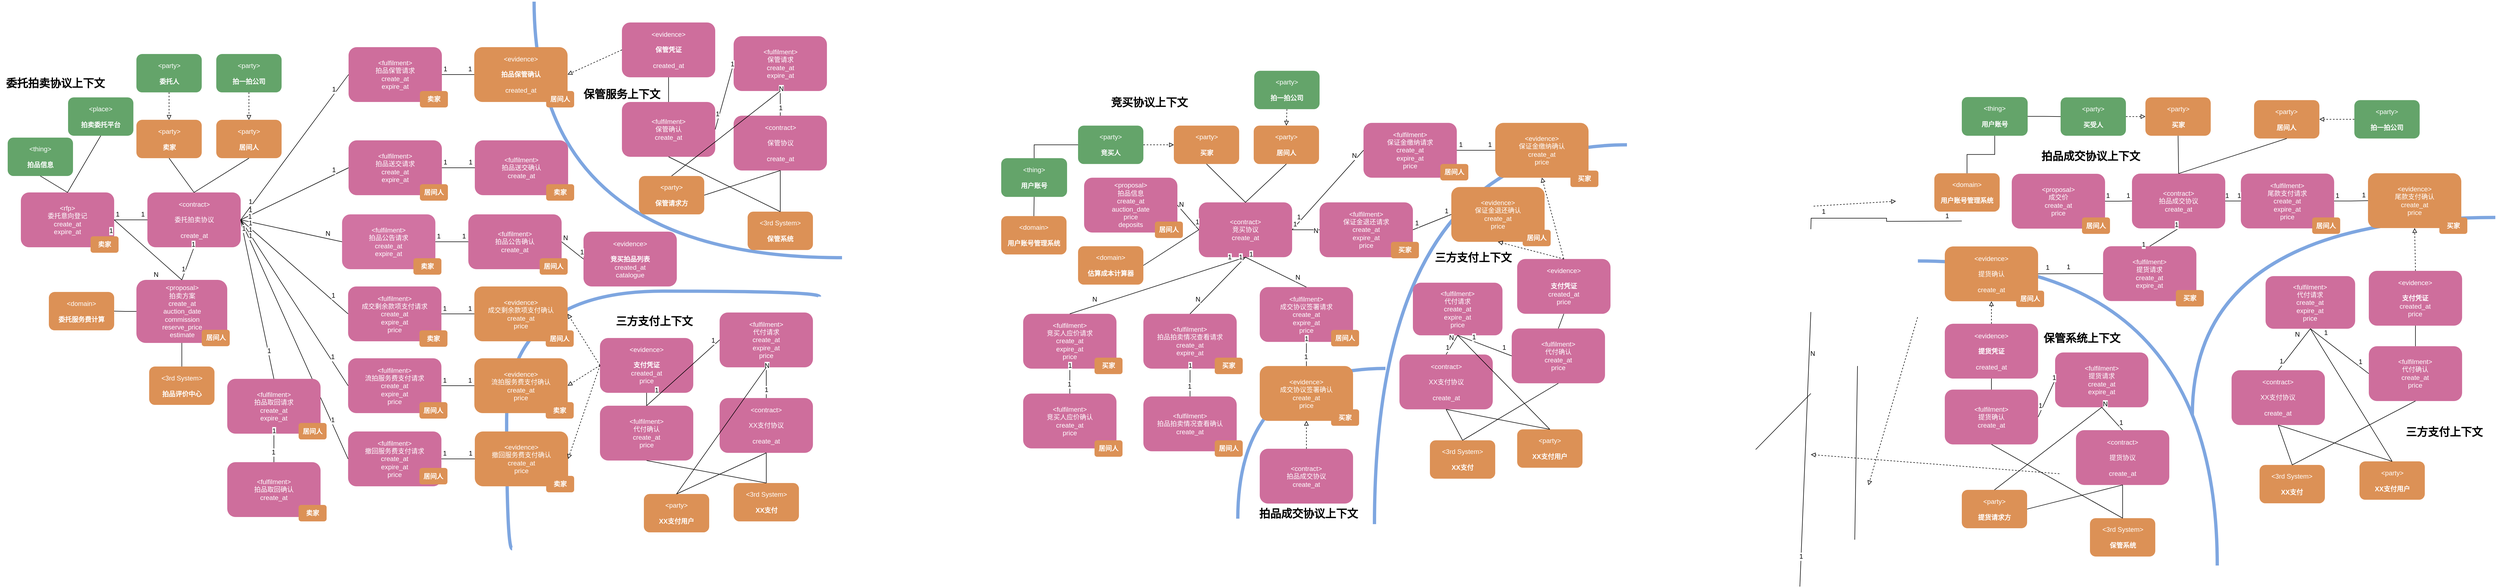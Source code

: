 <mxfile version="20.2.3" type="github">
  <diagram id="jhaafFEPWd3DmiytivvX" name="Page-1">
    <mxGraphModel dx="4239" dy="2200" grid="1" gridSize="10" guides="1" tooltips="1" connect="1" arrows="1" fold="1" page="1" pageScale="1" pageWidth="850" pageHeight="1100" math="0" shadow="0">
      <root>
        <mxCell id="0" />
        <mxCell id="1" parent="0" />
        <mxCell id="uEMYShtdpZsykacgtm3P-215" value="" style="endArrow=none;html=1;strokeWidth=6;rounded=0;edgeStyle=orthogonalEdgeStyle;curved=1;strokeColor=#7EA6E0;" edge="1" parent="1">
          <mxGeometry width="50" height="50" relative="1" as="geometry">
            <mxPoint x="2000" y="686" as="sourcePoint" />
            <mxPoint x="1731" y="960" as="targetPoint" />
          </mxGeometry>
        </mxCell>
        <mxCell id="uEMYShtdpZsykacgtm3P-202" value="" style="endArrow=none;html=1;strokeWidth=6;rounded=0;edgeStyle=orthogonalEdgeStyle;curved=1;strokeColor=#7EA6E0;" edge="1" parent="1">
          <mxGeometry width="50" height="50" relative="1" as="geometry">
            <mxPoint x="4022" y="410.61" as="sourcePoint" />
            <mxPoint x="3470" y="770.61" as="targetPoint" />
          </mxGeometry>
        </mxCell>
        <mxCell id="uEMYShtdpZsykacgtm3P-200" value="" style="endArrow=none;html=1;strokeWidth=6;rounded=0;edgeStyle=orthogonalEdgeStyle;curved=1;strokeColor=#7EA6E0;" edge="1" parent="1">
          <mxGeometry width="50" height="50" relative="1" as="geometry">
            <mxPoint x="2970" y="490" as="sourcePoint" />
            <mxPoint x="3515.37" y="1045.54" as="targetPoint" />
          </mxGeometry>
        </mxCell>
        <mxCell id="uEMYShtdpZsykacgtm3P-111" value="" style="endArrow=none;html=1;strokeWidth=6;rounded=0;edgeStyle=orthogonalEdgeStyle;curved=1;strokeColor=#7EA6E0;" edge="1" parent="1">
          <mxGeometry width="50" height="50" relative="1" as="geometry">
            <mxPoint x="2440" y="278.15" as="sourcePoint" />
            <mxPoint x="1980" y="970" as="targetPoint" />
          </mxGeometry>
        </mxCell>
        <mxCell id="uEMYShtdpZsykacgtm3P-74" value="" style="endArrow=none;html=1;strokeWidth=6;rounded=0;edgeStyle=orthogonalEdgeStyle;curved=1;strokeColor=#7EA6E0;" edge="1" parent="1">
          <mxGeometry width="50" height="50" relative="1" as="geometry">
            <mxPoint x="1010" y="484" as="sourcePoint" />
            <mxPoint x="449" y="17" as="targetPoint" />
          </mxGeometry>
        </mxCell>
        <mxCell id="uEMYShtdpZsykacgtm3P-75" value="" style="endArrow=none;html=1;strokeWidth=6;rounded=0;edgeStyle=orthogonalEdgeStyle;strokeColor=#7EA6E0;curved=1;" edge="1" parent="1">
          <mxGeometry width="50" height="50" relative="1" as="geometry">
            <mxPoint x="969" y="555" as="sourcePoint" />
            <mxPoint x="409" y="1015" as="targetPoint" />
            <Array as="points">
              <mxPoint x="969" y="545" />
              <mxPoint x="399" y="545" />
              <mxPoint x="399" y="1015" />
            </Array>
          </mxGeometry>
        </mxCell>
        <object label="&lt;font color=&quot;#ffffff&quot;&gt;&amp;lt;%type%&amp;gt;&lt;br&gt;%name%&lt;br&gt;%createAt%&lt;br&gt;%auctionDate%&lt;br&gt;%commission%&lt;br&gt;%reservePrice%&lt;br&gt;%estimate%&lt;br&gt;&lt;/font&gt;" placeholders="1" type="proposal" name="拍卖方案" createAt="create_at" auctionDate="auction_date" commission="commission" reservePrice="reserve_price" estimate="estimate" id="BiotPJXr3foGRcshg_3U-2">
          <mxCell style="rounded=1;whiteSpace=wrap;html=1;fillColor=#CE6E9C;noLabel=0;comic=0;recursiveResize=1;strokeColor=none;" parent="1" vertex="1">
            <mxGeometry x="-275.5" y="524.52" width="165.5" height="115" as="geometry" />
          </mxCell>
        </object>
        <object label="&lt;font color=&quot;#ffffff&quot;&gt;&amp;lt;%type%&amp;gt;&lt;br&gt;&lt;br&gt;%name%&lt;br&gt;&lt;br&gt;%createAt%&lt;br&gt;&lt;/font&gt;" placeholders="1" type="contract" name="委托拍卖协议" createAt="create_at" id="BiotPJXr3foGRcshg_3U-3">
          <mxCell style="rounded=1;whiteSpace=wrap;html=1;fillColor=#CE6E9C;noLabel=0;comic=0;recursiveResize=1;strokeColor=none;" parent="1" vertex="1">
            <mxGeometry x="-255.5" y="365" width="170" height="100" as="geometry" />
          </mxCell>
        </object>
        <object label="&lt;font color=&quot;#ffffff&quot;&gt;&amp;lt;%type%&amp;gt;&lt;br&gt;%name%&lt;br&gt;%createAt%&lt;br&gt;%expireAt%&lt;br&gt;&lt;/font&gt;" placeholders="1" type="fulfilment" name="拍品送交请求" createAt="create_at" expireAt="expire_at" id="BiotPJXr3foGRcshg_3U-4">
          <mxCell style="rounded=1;whiteSpace=wrap;html=1;fillColor=#CE6E9C;noLabel=0;comic=0;recursiveResize=1;strokeColor=none;" parent="1" vertex="1">
            <mxGeometry x="111" y="270" width="170" height="100" as="geometry" />
          </mxCell>
        </object>
        <object label="&lt;font color=&quot;#ffffff&quot;&gt;&amp;lt;%type%&amp;gt;&lt;br&gt;%name%&lt;br&gt;%createAt%&lt;br&gt;&lt;/font&gt;" placeholders="1" type="fulfilment" name="拍品送交确认" createAt="create_at" id="BiotPJXr3foGRcshg_3U-5">
          <mxCell style="rounded=1;whiteSpace=wrap;html=1;fillColor=#CE6E9C;noLabel=0;comic=0;recursiveResize=1;strokeColor=none;" parent="1" vertex="1">
            <mxGeometry x="341" y="270" width="170" height="100" as="geometry" />
          </mxCell>
        </object>
        <object label="&lt;font style=&quot;font-size: 12px;&quot; color=&quot;#ffffff&quot;&gt;&amp;lt;%type%&amp;gt;&lt;br&gt;%name%&lt;br&gt;%createAt%&lt;br&gt;%expireAt%&lt;br&gt;&lt;/font&gt;" placeholders="1" type="rfp" name="委托意向登记" createAt="create_at" expireAt="expire_at" id="BiotPJXr3foGRcshg_3U-7">
          <mxCell style="rounded=1;whiteSpace=wrap;html=1;fillColor=#CE6E9C;noLabel=0;comic=0;recursiveResize=1;strokeColor=none;" parent="1" vertex="1">
            <mxGeometry x="-486" y="365" width="170" height="100" as="geometry" />
          </mxCell>
        </object>
        <object label="&lt;font color=&quot;#ffffff&quot;&gt;&amp;lt;%type%&amp;gt;&lt;br&gt;%name%&lt;br&gt;%createAt%&lt;br&gt;%expireAt%&lt;br&gt;&lt;/font&gt;" placeholders="1" type="fulfilment" name="拍品保管请求" createAt="create_at" expireAt="expire_at" id="BiotPJXr3foGRcshg_3U-9">
          <mxCell style="rounded=1;whiteSpace=wrap;html=1;fillColor=#CE6E9C;noLabel=0;comic=0;recursiveResize=1;strokeColor=none;" parent="1" vertex="1">
            <mxGeometry x="111" y="100" width="170" height="100" as="geometry" />
          </mxCell>
        </object>
        <object label="&lt;font color=&quot;#ffffff&quot;&gt;&amp;lt;%type%&amp;gt;&lt;br&gt;%name%&lt;br&gt;%createAt%&lt;br&gt;%expireAt%&lt;br&gt;&lt;/font&gt;" placeholders="1" type="fulfilment" name="拍品公告请求" createAt="create_at" expireAt="expire_at" id="BiotPJXr3foGRcshg_3U-11">
          <mxCell style="rounded=1;whiteSpace=wrap;html=1;fillColor=#D173A2;noLabel=0;comic=0;recursiveResize=1;strokeColor=none;" parent="1" vertex="1">
            <mxGeometry x="99.17" y="405" width="170" height="100" as="geometry" />
          </mxCell>
        </object>
        <object label="&lt;font color=&quot;#ffffff&quot;&gt;&amp;lt;%type%&amp;gt;&lt;br&gt;%name%&lt;br&gt;%createAt%&lt;br&gt;&lt;/font&gt;" placeholders="1" type="fulfilment" name="拍品公告确认" createAt="create_at" id="BiotPJXr3foGRcshg_3U-12">
          <mxCell style="rounded=1;whiteSpace=wrap;html=1;fillColor=#CE6E9C;noLabel=0;comic=0;recursiveResize=1;strokeColor=none;" parent="1" vertex="1">
            <mxGeometry x="329.17" y="405" width="170" height="100" as="geometry" />
          </mxCell>
        </object>
        <object label="&lt;font color=&quot;#ffffff&quot;&gt;&amp;lt;%type%&amp;gt;&lt;br&gt;%name%&lt;br&gt;%createAt%&lt;br&gt;%expireAt%&lt;br&gt;%price%&lt;br&gt;&lt;/font&gt;" placeholders="1" type="fulfilment" name="成交剩余款项支付请求" createAt="create_at" expireAt="expire_at" price="price" id="BiotPJXr3foGRcshg_3U-13">
          <mxCell style="rounded=1;whiteSpace=wrap;html=1;fillColor=#CE6E9C;noLabel=0;comic=0;recursiveResize=1;strokeColor=none;" parent="1" vertex="1">
            <mxGeometry x="110.17" y="536.52" width="170" height="100" as="geometry" />
          </mxCell>
        </object>
        <object label="&lt;font color=&quot;#ffffff&quot;&gt;&amp;lt;%type%&amp;gt;&lt;br&gt;%name%&lt;br&gt;%createAt%&lt;br&gt;%price%&lt;br&gt;&lt;/font&gt;" placeholders="1" type="evidence" name="成交剩余款项支付确认" createAt="create_at" price="price" id="BiotPJXr3foGRcshg_3U-14">
          <mxCell style="rounded=1;whiteSpace=wrap;html=1;fillColor=#DC9156;noLabel=0;comic=0;recursiveResize=1;strokeColor=none;" parent="1" vertex="1">
            <mxGeometry x="340.17" y="536.52" width="170" height="100" as="geometry" />
          </mxCell>
        </object>
        <object label="&lt;font color=&quot;#ffffff&quot;&gt;&amp;lt;%type%&amp;gt;&lt;br&gt;%name%&lt;br&gt;%createAt%&lt;br&gt;%expireAt%&lt;br&gt;%price%&lt;br&gt;&lt;/font&gt;" placeholders="1" type="fulfilment" name="流拍服务费支付请求" createAt="create_at" expireAt="expire_at" price="price" id="BiotPJXr3foGRcshg_3U-16">
          <mxCell style="rounded=1;whiteSpace=wrap;html=1;fillColor=#CE6E9C;noLabel=0;comic=0;recursiveResize=1;strokeColor=none;" parent="1" vertex="1">
            <mxGeometry x="110.17" y="667.52" width="170" height="100" as="geometry" />
          </mxCell>
        </object>
        <object label="&lt;font color=&quot;#ffffff&quot;&gt;&amp;lt;%type%&amp;gt;&lt;br&gt;%name%&lt;br&gt;%createAt%&lt;br&gt;%price%&lt;br&gt;&lt;/font&gt;" placeholders="1" type="evidence" name="流拍服务费支付确认" createAt="create_at" price="price" id="BiotPJXr3foGRcshg_3U-17">
          <mxCell style="rounded=1;whiteSpace=wrap;html=1;fillColor=#DC9156;noLabel=0;comic=0;recursiveResize=1;strokeColor=none;" parent="1" vertex="1">
            <mxGeometry x="340.17" y="667.52" width="170" height="100" as="geometry" />
          </mxCell>
        </object>
        <object label="&lt;font color=&quot;#ffffff&quot;&gt;&amp;lt;%type%&amp;gt;&lt;br&gt;%name%&lt;br&gt;%createAt%&lt;br&gt;%expireAt%&lt;br&gt;%price%&lt;br&gt;&lt;/font&gt;" placeholders="1" type="fulfilment" name="撤回服务费支付请求" createAt="create_at" expireAt="expire_at" price="price" id="BiotPJXr3foGRcshg_3U-18">
          <mxCell style="rounded=1;whiteSpace=wrap;html=1;fillColor=#CE6E9C;noLabel=0;comic=0;recursiveResize=1;strokeColor=none;" parent="1" vertex="1">
            <mxGeometry x="110.17" y="801.02" width="170" height="100" as="geometry" />
          </mxCell>
        </object>
        <object label="&lt;font color=&quot;#ffffff&quot;&gt;&amp;lt;%type%&amp;gt;&lt;br&gt;%name%&lt;br&gt;%createAt%&lt;br&gt;%price%&lt;br&gt;&lt;/font&gt;" placeholders="1" type="evidence" name="撤回服务费支付确认" createAt="create_at" price="price" id="BiotPJXr3foGRcshg_3U-19">
          <mxCell style="rounded=1;whiteSpace=wrap;html=1;fillColor=#DC9156;noLabel=0;comic=0;recursiveResize=1;strokeColor=none;" parent="1" vertex="1">
            <mxGeometry x="341" y="801.02" width="170" height="100" as="geometry" />
          </mxCell>
        </object>
        <mxCell id="BiotPJXr3foGRcshg_3U-20" style="rounded=0;orthogonalLoop=1;jettySize=auto;html=1;exitX=1;exitY=0.5;exitDx=0;exitDy=0;entryX=0;entryY=0.5;entryDx=0;entryDy=0;endArrow=none;endFill=0;fontSize=12;" parent="1" source="BiotPJXr3foGRcshg_3U-3" target="BiotPJXr3foGRcshg_3U-4" edge="1">
          <mxGeometry relative="1" as="geometry">
            <mxPoint x="269" y="515" as="sourcePoint" />
            <mxPoint x="369" y="515" as="targetPoint" />
          </mxGeometry>
        </mxCell>
        <mxCell id="BiotPJXr3foGRcshg_3U-21" value="1" style="edgeLabel;html=1;align=center;verticalAlign=middle;resizable=0;points=[];fontSize=12;" parent="BiotPJXr3foGRcshg_3U-20" vertex="1" connectable="0">
          <mxGeometry x="-0.82" relative="1" as="geometry">
            <mxPoint y="-10" as="offset" />
          </mxGeometry>
        </mxCell>
        <mxCell id="BiotPJXr3foGRcshg_3U-22" value="1" style="edgeLabel;html=1;align=center;verticalAlign=middle;resizable=0;points=[];fontSize=12;" parent="BiotPJXr3foGRcshg_3U-20" vertex="1" connectable="0">
          <mxGeometry x="0.72" y="-1" relative="1" as="geometry">
            <mxPoint y="-11" as="offset" />
          </mxGeometry>
        </mxCell>
        <mxCell id="BiotPJXr3foGRcshg_3U-23" style="edgeStyle=orthogonalEdgeStyle;rounded=0;orthogonalLoop=1;jettySize=auto;html=1;exitX=1;exitY=0.5;exitDx=0;exitDy=0;entryX=0;entryY=0.5;entryDx=0;entryDy=0;endArrow=none;endFill=0;fontSize=12;" parent="1" source="BiotPJXr3foGRcshg_3U-4" target="BiotPJXr3foGRcshg_3U-5" edge="1">
          <mxGeometry relative="1" as="geometry">
            <mxPoint x="281" y="680" as="sourcePoint" />
            <mxPoint x="381" y="680" as="targetPoint" />
          </mxGeometry>
        </mxCell>
        <mxCell id="BiotPJXr3foGRcshg_3U-24" value="1" style="edgeLabel;html=1;align=center;verticalAlign=middle;resizable=0;points=[];fontSize=12;" parent="BiotPJXr3foGRcshg_3U-23" vertex="1" connectable="0">
          <mxGeometry x="-0.82" relative="1" as="geometry">
            <mxPoint y="-10" as="offset" />
          </mxGeometry>
        </mxCell>
        <mxCell id="BiotPJXr3foGRcshg_3U-25" value="1" style="edgeLabel;html=1;align=center;verticalAlign=middle;resizable=0;points=[];fontSize=12;" parent="BiotPJXr3foGRcshg_3U-23" vertex="1" connectable="0">
          <mxGeometry x="0.72" y="-1" relative="1" as="geometry">
            <mxPoint y="-11" as="offset" />
          </mxGeometry>
        </mxCell>
        <mxCell id="BiotPJXr3foGRcshg_3U-26" style="edgeStyle=orthogonalEdgeStyle;rounded=0;orthogonalLoop=1;jettySize=auto;html=1;exitX=1;exitY=0.5;exitDx=0;exitDy=0;endArrow=none;endFill=0;fontSize=12;entryX=0;entryY=0.5;entryDx=0;entryDy=0;" parent="1" source="BiotPJXr3foGRcshg_3U-9" target="uEMYShtdpZsykacgtm3P-35" edge="1">
          <mxGeometry relative="1" as="geometry">
            <mxPoint x="291" y="40" as="sourcePoint" />
            <mxPoint x="341" y="150" as="targetPoint" />
          </mxGeometry>
        </mxCell>
        <mxCell id="BiotPJXr3foGRcshg_3U-27" value="1" style="edgeLabel;html=1;align=center;verticalAlign=middle;resizable=0;points=[];fontSize=12;" parent="BiotPJXr3foGRcshg_3U-26" vertex="1" connectable="0">
          <mxGeometry x="-0.82" relative="1" as="geometry">
            <mxPoint y="-10" as="offset" />
          </mxGeometry>
        </mxCell>
        <mxCell id="BiotPJXr3foGRcshg_3U-28" value="1" style="edgeLabel;html=1;align=center;verticalAlign=middle;resizable=0;points=[];fontSize=12;" parent="BiotPJXr3foGRcshg_3U-26" vertex="1" connectable="0">
          <mxGeometry x="0.72" y="-1" relative="1" as="geometry">
            <mxPoint y="-11" as="offset" />
          </mxGeometry>
        </mxCell>
        <mxCell id="BiotPJXr3foGRcshg_3U-29" style="edgeStyle=orthogonalEdgeStyle;rounded=0;orthogonalLoop=1;jettySize=auto;html=1;exitX=1;exitY=0.5;exitDx=0;exitDy=0;endArrow=none;endFill=0;fontSize=12;entryX=0;entryY=0.5;entryDx=0;entryDy=0;" parent="1" source="BiotPJXr3foGRcshg_3U-11" target="BiotPJXr3foGRcshg_3U-12" edge="1">
          <mxGeometry relative="1" as="geometry">
            <mxPoint x="279.17" y="345" as="sourcePoint" />
            <mxPoint x="339.17" y="345" as="targetPoint" />
          </mxGeometry>
        </mxCell>
        <mxCell id="BiotPJXr3foGRcshg_3U-30" value="1" style="edgeLabel;html=1;align=center;verticalAlign=middle;resizable=0;points=[];fontSize=12;" parent="BiotPJXr3foGRcshg_3U-29" vertex="1" connectable="0">
          <mxGeometry x="-0.82" relative="1" as="geometry">
            <mxPoint y="-10" as="offset" />
          </mxGeometry>
        </mxCell>
        <mxCell id="BiotPJXr3foGRcshg_3U-31" value="1" style="edgeLabel;html=1;align=center;verticalAlign=middle;resizable=0;points=[];fontSize=12;" parent="BiotPJXr3foGRcshg_3U-29" vertex="1" connectable="0">
          <mxGeometry x="0.72" y="-1" relative="1" as="geometry">
            <mxPoint y="-11" as="offset" />
          </mxGeometry>
        </mxCell>
        <mxCell id="BiotPJXr3foGRcshg_3U-32" style="edgeStyle=orthogonalEdgeStyle;rounded=0;orthogonalLoop=1;jettySize=auto;html=1;exitX=1;exitY=0.5;exitDx=0;exitDy=0;endArrow=none;endFill=0;fontSize=12;entryX=0;entryY=0.5;entryDx=0;entryDy=0;" parent="1" source="BiotPJXr3foGRcshg_3U-13" target="BiotPJXr3foGRcshg_3U-14" edge="1">
          <mxGeometry relative="1" as="geometry">
            <mxPoint x="300.17" y="366.52" as="sourcePoint" />
            <mxPoint x="340.17" y="586.52" as="targetPoint" />
          </mxGeometry>
        </mxCell>
        <mxCell id="BiotPJXr3foGRcshg_3U-33" value="1" style="edgeLabel;html=1;align=center;verticalAlign=middle;resizable=0;points=[];fontSize=12;" parent="BiotPJXr3foGRcshg_3U-32" vertex="1" connectable="0">
          <mxGeometry x="-0.82" relative="1" as="geometry">
            <mxPoint y="-10" as="offset" />
          </mxGeometry>
        </mxCell>
        <mxCell id="BiotPJXr3foGRcshg_3U-34" value="1" style="edgeLabel;html=1;align=center;verticalAlign=middle;resizable=0;points=[];fontSize=12;" parent="BiotPJXr3foGRcshg_3U-32" vertex="1" connectable="0">
          <mxGeometry x="0.72" y="-1" relative="1" as="geometry">
            <mxPoint y="-11" as="offset" />
          </mxGeometry>
        </mxCell>
        <mxCell id="BiotPJXr3foGRcshg_3U-35" style="edgeStyle=orthogonalEdgeStyle;rounded=0;orthogonalLoop=1;jettySize=auto;html=1;exitX=1;exitY=0.5;exitDx=0;exitDy=0;endArrow=none;endFill=0;fontSize=12;entryX=0;entryY=0.5;entryDx=0;entryDy=0;" parent="1" source="BiotPJXr3foGRcshg_3U-16" target="BiotPJXr3foGRcshg_3U-17" edge="1">
          <mxGeometry relative="1" as="geometry">
            <mxPoint x="310.17" y="387.52" as="sourcePoint" />
            <mxPoint x="370.17" y="387.52" as="targetPoint" />
          </mxGeometry>
        </mxCell>
        <mxCell id="BiotPJXr3foGRcshg_3U-36" value="1" style="edgeLabel;html=1;align=center;verticalAlign=middle;resizable=0;points=[];fontSize=12;" parent="BiotPJXr3foGRcshg_3U-35" vertex="1" connectable="0">
          <mxGeometry x="-0.82" relative="1" as="geometry">
            <mxPoint y="-10" as="offset" />
          </mxGeometry>
        </mxCell>
        <mxCell id="BiotPJXr3foGRcshg_3U-37" value="1" style="edgeLabel;html=1;align=center;verticalAlign=middle;resizable=0;points=[];fontSize=12;" parent="BiotPJXr3foGRcshg_3U-35" vertex="1" connectable="0">
          <mxGeometry x="0.72" y="-1" relative="1" as="geometry">
            <mxPoint y="-11" as="offset" />
          </mxGeometry>
        </mxCell>
        <mxCell id="BiotPJXr3foGRcshg_3U-38" style="edgeStyle=orthogonalEdgeStyle;rounded=0;orthogonalLoop=1;jettySize=auto;html=1;exitX=1;exitY=0.5;exitDx=0;exitDy=0;endArrow=none;endFill=0;fontSize=12;entryX=0;entryY=0.5;entryDx=0;entryDy=0;" parent="1" source="BiotPJXr3foGRcshg_3U-18" target="BiotPJXr3foGRcshg_3U-19" edge="1">
          <mxGeometry relative="1" as="geometry">
            <mxPoint x="320.17" y="397.52" as="sourcePoint" />
            <mxPoint x="380.17" y="397.52" as="targetPoint" />
          </mxGeometry>
        </mxCell>
        <mxCell id="BiotPJXr3foGRcshg_3U-39" value="1" style="edgeLabel;html=1;align=center;verticalAlign=middle;resizable=0;points=[];fontSize=12;" parent="BiotPJXr3foGRcshg_3U-38" vertex="1" connectable="0">
          <mxGeometry x="-0.82" relative="1" as="geometry">
            <mxPoint y="-10" as="offset" />
          </mxGeometry>
        </mxCell>
        <mxCell id="BiotPJXr3foGRcshg_3U-40" value="1" style="edgeLabel;html=1;align=center;verticalAlign=middle;resizable=0;points=[];fontSize=12;" parent="BiotPJXr3foGRcshg_3U-38" vertex="1" connectable="0">
          <mxGeometry x="0.72" y="-1" relative="1" as="geometry">
            <mxPoint y="-11" as="offset" />
          </mxGeometry>
        </mxCell>
        <mxCell id="BiotPJXr3foGRcshg_3U-41" style="rounded=0;orthogonalLoop=1;jettySize=auto;html=1;entryX=0;entryY=0.5;entryDx=0;entryDy=0;endArrow=none;endFill=0;fontSize=12;exitX=1;exitY=0.5;exitDx=0;exitDy=0;" parent="1" source="BiotPJXr3foGRcshg_3U-3" target="BiotPJXr3foGRcshg_3U-9" edge="1">
          <mxGeometry relative="1" as="geometry">
            <mxPoint x="-31" y="415" as="sourcePoint" />
            <mxPoint x="109" y="165" as="targetPoint" />
          </mxGeometry>
        </mxCell>
        <mxCell id="BiotPJXr3foGRcshg_3U-42" value="1" style="edgeLabel;html=1;align=center;verticalAlign=middle;resizable=0;points=[];fontSize=12;" parent="BiotPJXr3foGRcshg_3U-41" vertex="1" connectable="0">
          <mxGeometry x="-0.82" relative="1" as="geometry">
            <mxPoint y="-10" as="offset" />
          </mxGeometry>
        </mxCell>
        <mxCell id="BiotPJXr3foGRcshg_3U-43" value="1" style="edgeLabel;html=1;align=center;verticalAlign=middle;resizable=0;points=[];fontSize=12;" parent="BiotPJXr3foGRcshg_3U-41" vertex="1" connectable="0">
          <mxGeometry x="0.72" y="-1" relative="1" as="geometry">
            <mxPoint y="-11" as="offset" />
          </mxGeometry>
        </mxCell>
        <mxCell id="BiotPJXr3foGRcshg_3U-44" style="rounded=0;orthogonalLoop=1;jettySize=auto;html=1;entryX=0;entryY=0.5;entryDx=0;entryDy=0;endArrow=none;endFill=0;fontSize=12;exitX=1;exitY=0.5;exitDx=0;exitDy=0;" parent="1" source="BiotPJXr3foGRcshg_3U-3" target="BiotPJXr3foGRcshg_3U-11" edge="1">
          <mxGeometry relative="1" as="geometry">
            <mxPoint x="-31" y="415" as="sourcePoint" />
            <mxPoint x="119" y="175" as="targetPoint" />
          </mxGeometry>
        </mxCell>
        <mxCell id="BiotPJXr3foGRcshg_3U-45" value="1" style="edgeLabel;html=1;align=center;verticalAlign=middle;resizable=0;points=[];fontSize=12;" parent="BiotPJXr3foGRcshg_3U-44" vertex="1" connectable="0">
          <mxGeometry x="-0.82" relative="1" as="geometry">
            <mxPoint y="-10" as="offset" />
          </mxGeometry>
        </mxCell>
        <mxCell id="BiotPJXr3foGRcshg_3U-46" value="N" style="edgeLabel;html=1;align=center;verticalAlign=middle;resizable=0;points=[];fontSize=12;" parent="BiotPJXr3foGRcshg_3U-44" vertex="1" connectable="0">
          <mxGeometry x="0.72" y="-1" relative="1" as="geometry">
            <mxPoint y="-11" as="offset" />
          </mxGeometry>
        </mxCell>
        <mxCell id="BiotPJXr3foGRcshg_3U-47" style="rounded=0;orthogonalLoop=1;jettySize=auto;html=1;exitX=1;exitY=0.5;exitDx=0;exitDy=0;entryX=0;entryY=0.5;entryDx=0;entryDy=0;endArrow=none;endFill=0;fontSize=12;" parent="1" source="BiotPJXr3foGRcshg_3U-3" target="BiotPJXr3foGRcshg_3U-13" edge="1">
          <mxGeometry relative="1" as="geometry">
            <mxPoint x="-1" y="445" as="sourcePoint" />
            <mxPoint x="129" y="185" as="targetPoint" />
          </mxGeometry>
        </mxCell>
        <mxCell id="BiotPJXr3foGRcshg_3U-48" value="1" style="edgeLabel;html=1;align=center;verticalAlign=middle;resizable=0;points=[];fontSize=12;" parent="BiotPJXr3foGRcshg_3U-47" vertex="1" connectable="0">
          <mxGeometry x="-0.82" relative="1" as="geometry">
            <mxPoint y="-10" as="offset" />
          </mxGeometry>
        </mxCell>
        <mxCell id="BiotPJXr3foGRcshg_3U-49" value="1" style="edgeLabel;html=1;align=center;verticalAlign=middle;resizable=0;points=[];fontSize=12;" parent="BiotPJXr3foGRcshg_3U-47" vertex="1" connectable="0">
          <mxGeometry x="0.72" y="-1" relative="1" as="geometry">
            <mxPoint y="-11" as="offset" />
          </mxGeometry>
        </mxCell>
        <mxCell id="BiotPJXr3foGRcshg_3U-50" style="rounded=0;orthogonalLoop=1;jettySize=auto;html=1;entryX=0;entryY=0.5;entryDx=0;entryDy=0;endArrow=none;endFill=0;fontSize=12;exitX=1;exitY=0.5;exitDx=0;exitDy=0;" parent="1" source="BiotPJXr3foGRcshg_3U-3" target="BiotPJXr3foGRcshg_3U-16" edge="1">
          <mxGeometry relative="1" as="geometry">
            <mxPoint x="-31" y="405" as="sourcePoint" />
            <mxPoint x="139" y="195" as="targetPoint" />
          </mxGeometry>
        </mxCell>
        <mxCell id="BiotPJXr3foGRcshg_3U-51" value="1" style="edgeLabel;html=1;align=center;verticalAlign=middle;resizable=0;points=[];fontSize=12;" parent="BiotPJXr3foGRcshg_3U-50" vertex="1" connectable="0">
          <mxGeometry x="-0.82" relative="1" as="geometry">
            <mxPoint y="-10" as="offset" />
          </mxGeometry>
        </mxCell>
        <mxCell id="BiotPJXr3foGRcshg_3U-52" value="1" style="edgeLabel;html=1;align=center;verticalAlign=middle;resizable=0;points=[];fontSize=12;" parent="BiotPJXr3foGRcshg_3U-50" vertex="1" connectable="0">
          <mxGeometry x="0.72" y="-1" relative="1" as="geometry">
            <mxPoint y="-11" as="offset" />
          </mxGeometry>
        </mxCell>
        <mxCell id="BiotPJXr3foGRcshg_3U-53" style="rounded=0;orthogonalLoop=1;jettySize=auto;html=1;exitX=1;exitY=0.5;exitDx=0;exitDy=0;entryX=0;entryY=0.5;entryDx=0;entryDy=0;endArrow=none;endFill=0;fontSize=12;" parent="1" source="BiotPJXr3foGRcshg_3U-3" target="BiotPJXr3foGRcshg_3U-18" edge="1">
          <mxGeometry relative="1" as="geometry">
            <mxPoint x="19" y="465" as="sourcePoint" />
            <mxPoint x="149" y="205" as="targetPoint" />
          </mxGeometry>
        </mxCell>
        <mxCell id="BiotPJXr3foGRcshg_3U-54" value="1" style="edgeLabel;html=1;align=center;verticalAlign=middle;resizable=0;points=[];fontSize=12;" parent="BiotPJXr3foGRcshg_3U-53" vertex="1" connectable="0">
          <mxGeometry x="-0.82" relative="1" as="geometry">
            <mxPoint y="-10" as="offset" />
          </mxGeometry>
        </mxCell>
        <mxCell id="BiotPJXr3foGRcshg_3U-55" value="1" style="edgeLabel;html=1;align=center;verticalAlign=middle;resizable=0;points=[];fontSize=12;" parent="BiotPJXr3foGRcshg_3U-53" vertex="1" connectable="0">
          <mxGeometry x="0.72" y="-1" relative="1" as="geometry">
            <mxPoint y="-11" as="offset" />
          </mxGeometry>
        </mxCell>
        <object label="&lt;font color=&quot;#ffffff&quot;&gt;&amp;lt;%type%&amp;gt;&lt;br&gt;%name%&lt;br&gt;%createAt%&lt;br&gt;&lt;/font&gt;" placeholders="1" type="contract" name="竞买协议" createAt="create_at" id="BiotPJXr3foGRcshg_3U-56">
          <mxCell style="rounded=1;whiteSpace=wrap;html=1;fillColor=#CE6E9C;noLabel=0;comic=0;recursiveResize=1;strokeColor=none;" parent="1" vertex="1">
            <mxGeometry x="1660" y="383.13" width="170" height="100" as="geometry" />
          </mxCell>
        </object>
        <object label="&lt;font color=&quot;#ffffff&quot;&gt;&amp;lt;%type%&amp;gt;&lt;br&gt;%name%&lt;br&gt;%createAt%&lt;br&gt;%expireAt%&lt;br&gt;%price%&lt;br&gt;&lt;/font&gt;" placeholders="1" type="fulfilment" name="保证金缴纳请求" createAt="create_at" expireAt="expire_at" price="price" id="BiotPJXr3foGRcshg_3U-57">
          <mxCell style="rounded=1;whiteSpace=wrap;html=1;fillColor=#CE6E9C;noLabel=0;comic=0;recursiveResize=1;strokeColor=none;" parent="1" vertex="1">
            <mxGeometry x="1960" y="238.13" width="170" height="100" as="geometry" />
          </mxCell>
        </object>
        <object label="&lt;font color=&quot;#ffffff&quot;&gt;&amp;lt;%type%&amp;gt;&lt;br&gt;%name%&lt;br&gt;%createAt%&lt;br&gt;%price%&lt;br&gt;&lt;/font&gt;" placeholders="1" type="evidence" name="保证金缴纳确认" createAt="create_at" price="price" id="BiotPJXr3foGRcshg_3U-58">
          <mxCell style="rounded=1;whiteSpace=wrap;html=1;fillColor=#DC9156;noLabel=0;comic=0;recursiveResize=1;strokeColor=none;" parent="1" vertex="1">
            <mxGeometry x="2200" y="238.13" width="170" height="100" as="geometry" />
          </mxCell>
        </object>
        <object label="&lt;font color=&quot;#ffffff&quot;&gt;&amp;lt;%type%&amp;gt;&lt;br&gt;%name%&lt;br&gt;%createAt%&lt;br&gt;%expireAt%&lt;br&gt;%price%&lt;br&gt;&lt;/font&gt;" placeholders="1" type="fulfilment" name="竞买人应价请求" createAt="create_at" expireAt="expire_at" price="price" id="BiotPJXr3foGRcshg_3U-61">
          <mxCell style="rounded=1;whiteSpace=wrap;html=1;fillColor=#CE6E9C;noLabel=0;comic=0;recursiveResize=1;strokeColor=none;" parent="1" vertex="1">
            <mxGeometry x="1340" y="586.37" width="170" height="100" as="geometry" />
          </mxCell>
        </object>
        <object label="&lt;font color=&quot;#ffffff&quot;&gt;&amp;lt;%type%&amp;gt;&lt;br&gt;%name%&lt;br&gt;%createAt%&lt;br&gt;%price%&lt;br&gt;&lt;/font&gt;" placeholders="1" type="fulfilment" name="竞买人应价确认" createAt="create_at" price="price" id="BiotPJXr3foGRcshg_3U-62">
          <mxCell style="rounded=1;whiteSpace=wrap;html=1;fillColor=#CE6E9C;noLabel=0;comic=0;recursiveResize=1;strokeColor=none;" parent="1" vertex="1">
            <mxGeometry x="1340" y="731.88" width="170" height="100" as="geometry" />
          </mxCell>
        </object>
        <object label="&lt;font color=&quot;#ffffff&quot;&gt;&amp;lt;%type%&amp;gt;&lt;br&gt;%name%&lt;br&gt;%createAt%&lt;br&gt;%expireAt%&lt;br&gt;&lt;/font&gt;" placeholders="1" type="fulfilment" name="拍品拍卖情况查看请求" createAt="create_at" expireAt="expire_at" id="BiotPJXr3foGRcshg_3U-63">
          <mxCell style="rounded=1;whiteSpace=wrap;html=1;fillColor=#CE6E9C;noLabel=0;comic=0;recursiveResize=1;strokeColor=none;" parent="1" vertex="1">
            <mxGeometry x="1559" y="586.37" width="170" height="100" as="geometry" />
          </mxCell>
        </object>
        <object label="&lt;font color=&quot;#ffffff&quot;&gt;&amp;lt;%type%&amp;gt;&lt;br&gt;%name%&lt;br&gt;%createAt%&lt;br&gt;&lt;/font&gt;" placeholders="1" type="fulfilment" name="拍品拍卖情况查看确认" createAt="create_at" id="BiotPJXr3foGRcshg_3U-64">
          <mxCell style="rounded=1;whiteSpace=wrap;html=1;fillColor=#CE6E9C;noLabel=0;comic=0;recursiveResize=1;strokeColor=none;" parent="1" vertex="1">
            <mxGeometry x="1559" y="737.12" width="170" height="100" as="geometry" />
          </mxCell>
        </object>
        <object label="&lt;font color=&quot;#ffffff&quot;&gt;&amp;lt;%type%&amp;gt;&lt;br&gt;%name%&lt;br&gt;%createAt%&lt;br&gt;%expireAt%&lt;br&gt;%price%&lt;br&gt;&lt;/font&gt;" placeholders="1" type="fulfilment" name="保证金退还请求" createAt="create_at" expireAt="expire_at" price="price" id="BiotPJXr3foGRcshg_3U-65">
          <mxCell style="rounded=1;whiteSpace=wrap;html=1;fillColor=#CE6E9C;noLabel=0;comic=0;recursiveResize=1;strokeColor=none;" parent="1" vertex="1">
            <mxGeometry x="1880" y="383.13" width="170" height="100" as="geometry" />
          </mxCell>
        </object>
        <object label="&lt;font color=&quot;#ffffff&quot;&gt;&amp;lt;%type%&amp;gt;&lt;br&gt;%name%&lt;br&gt;%createAt%&lt;br&gt;%price%&lt;br&gt;&lt;/font&gt;" placeholders="1" type="evidence" name="保证金退还确认" createAt="create_at" price="price" id="BiotPJXr3foGRcshg_3U-66">
          <mxCell style="rounded=1;whiteSpace=wrap;html=1;fillColor=#DC9156;noLabel=0;comic=0;recursiveResize=1;strokeColor=none;" parent="1" vertex="1">
            <mxGeometry x="2120" y="355.14" width="170" height="100" as="geometry" />
          </mxCell>
        </object>
        <mxCell id="BiotPJXr3foGRcshg_3U-69" style="rounded=0;orthogonalLoop=1;jettySize=auto;html=1;exitX=1;exitY=0.5;exitDx=0;exitDy=0;entryX=0;entryY=0.5;entryDx=0;entryDy=0;endArrow=none;endFill=0;fontSize=12;" parent="1" source="BiotPJXr3foGRcshg_3U-56" target="BiotPJXr3foGRcshg_3U-57" edge="1">
          <mxGeometry relative="1" as="geometry">
            <mxPoint x="2130" y="533.13" as="sourcePoint" />
            <mxPoint x="2230" y="533.13" as="targetPoint" />
          </mxGeometry>
        </mxCell>
        <mxCell id="BiotPJXr3foGRcshg_3U-70" value="1" style="edgeLabel;html=1;align=center;verticalAlign=middle;resizable=0;points=[];fontSize=12;" parent="BiotPJXr3foGRcshg_3U-69" vertex="1" connectable="0">
          <mxGeometry x="-0.82" relative="1" as="geometry">
            <mxPoint y="-10" as="offset" />
          </mxGeometry>
        </mxCell>
        <mxCell id="BiotPJXr3foGRcshg_3U-71" value="N" style="edgeLabel;html=1;align=center;verticalAlign=middle;resizable=0;points=[];fontSize=12;" parent="BiotPJXr3foGRcshg_3U-69" vertex="1" connectable="0">
          <mxGeometry x="0.72" y="-1" relative="1" as="geometry">
            <mxPoint y="-11" as="offset" />
          </mxGeometry>
        </mxCell>
        <mxCell id="BiotPJXr3foGRcshg_3U-72" style="edgeStyle=orthogonalEdgeStyle;rounded=0;orthogonalLoop=1;jettySize=auto;html=1;exitX=1;exitY=0.5;exitDx=0;exitDy=0;entryX=0;entryY=0.5;entryDx=0;entryDy=0;endArrow=none;endFill=0;fontSize=12;" parent="1" source="BiotPJXr3foGRcshg_3U-57" target="BiotPJXr3foGRcshg_3U-58" edge="1">
          <mxGeometry relative="1" as="geometry">
            <mxPoint x="2130" y="623.13" as="sourcePoint" />
            <mxPoint x="2230" y="623.13" as="targetPoint" />
          </mxGeometry>
        </mxCell>
        <mxCell id="BiotPJXr3foGRcshg_3U-73" value="1" style="edgeLabel;html=1;align=center;verticalAlign=middle;resizable=0;points=[];fontSize=12;" parent="BiotPJXr3foGRcshg_3U-72" vertex="1" connectable="0">
          <mxGeometry x="-0.82" relative="1" as="geometry">
            <mxPoint y="-10" as="offset" />
          </mxGeometry>
        </mxCell>
        <mxCell id="BiotPJXr3foGRcshg_3U-74" value="1" style="edgeLabel;html=1;align=center;verticalAlign=middle;resizable=0;points=[];fontSize=12;" parent="BiotPJXr3foGRcshg_3U-72" vertex="1" connectable="0">
          <mxGeometry x="0.72" y="-1" relative="1" as="geometry">
            <mxPoint y="-11" as="offset" />
          </mxGeometry>
        </mxCell>
        <mxCell id="BiotPJXr3foGRcshg_3U-78" style="edgeStyle=orthogonalEdgeStyle;rounded=0;orthogonalLoop=1;jettySize=auto;html=1;exitX=0.5;exitY=1;exitDx=0;exitDy=0;endArrow=none;endFill=0;fontSize=12;entryX=0.5;entryY=0;entryDx=0;entryDy=0;" parent="1" source="BiotPJXr3foGRcshg_3U-61" target="BiotPJXr3foGRcshg_3U-62" edge="1">
          <mxGeometry relative="1" as="geometry">
            <mxPoint x="1520" y="526.37" as="sourcePoint" />
            <mxPoint x="1580" y="526.37" as="targetPoint" />
          </mxGeometry>
        </mxCell>
        <mxCell id="BiotPJXr3foGRcshg_3U-79" value="1" style="edgeLabel;html=1;align=center;verticalAlign=middle;resizable=0;points=[];fontSize=12;" parent="BiotPJXr3foGRcshg_3U-78" vertex="1" connectable="0">
          <mxGeometry x="-0.82" relative="1" as="geometry">
            <mxPoint y="-10" as="offset" />
          </mxGeometry>
        </mxCell>
        <mxCell id="BiotPJXr3foGRcshg_3U-80" value="1" style="edgeLabel;html=1;align=center;verticalAlign=middle;resizable=0;points=[];fontSize=12;" parent="BiotPJXr3foGRcshg_3U-78" vertex="1" connectable="0">
          <mxGeometry x="0.72" y="-1" relative="1" as="geometry">
            <mxPoint y="-11" as="offset" />
          </mxGeometry>
        </mxCell>
        <mxCell id="BiotPJXr3foGRcshg_3U-81" style="edgeStyle=orthogonalEdgeStyle;rounded=0;orthogonalLoop=1;jettySize=auto;html=1;exitX=0.5;exitY=1;exitDx=0;exitDy=0;endArrow=none;endFill=0;fontSize=12;entryX=0.5;entryY=0;entryDx=0;entryDy=0;" parent="1" source="BiotPJXr3foGRcshg_3U-63" target="BiotPJXr3foGRcshg_3U-64" edge="1">
          <mxGeometry relative="1" as="geometry">
            <mxPoint x="1828" y="620.15" as="sourcePoint" />
            <mxPoint x="1868" y="840.15" as="targetPoint" />
          </mxGeometry>
        </mxCell>
        <mxCell id="BiotPJXr3foGRcshg_3U-82" value="1" style="edgeLabel;html=1;align=center;verticalAlign=middle;resizable=0;points=[];fontSize=12;" parent="BiotPJXr3foGRcshg_3U-81" vertex="1" connectable="0">
          <mxGeometry x="-0.82" relative="1" as="geometry">
            <mxPoint y="-10" as="offset" />
          </mxGeometry>
        </mxCell>
        <mxCell id="BiotPJXr3foGRcshg_3U-83" value="1" style="edgeLabel;html=1;align=center;verticalAlign=middle;resizable=0;points=[];fontSize=12;" parent="BiotPJXr3foGRcshg_3U-81" vertex="1" connectable="0">
          <mxGeometry x="0.72" y="-1" relative="1" as="geometry">
            <mxPoint y="-11" as="offset" />
          </mxGeometry>
        </mxCell>
        <mxCell id="BiotPJXr3foGRcshg_3U-84" style="rounded=0;orthogonalLoop=1;jettySize=auto;html=1;exitX=1;exitY=0.5;exitDx=0;exitDy=0;endArrow=none;endFill=0;fontSize=12;entryX=0;entryY=0.5;entryDx=0;entryDy=0;" parent="1" source="BiotPJXr3foGRcshg_3U-65" target="BiotPJXr3foGRcshg_3U-66" edge="1">
          <mxGeometry relative="1" as="geometry">
            <mxPoint x="2160" y="-1.87" as="sourcePoint" />
            <mxPoint x="2220" y="-1.87" as="targetPoint" />
          </mxGeometry>
        </mxCell>
        <mxCell id="BiotPJXr3foGRcshg_3U-85" value="1" style="edgeLabel;html=1;align=center;verticalAlign=middle;resizable=0;points=[];fontSize=12;" parent="BiotPJXr3foGRcshg_3U-84" vertex="1" connectable="0">
          <mxGeometry x="-0.82" relative="1" as="geometry">
            <mxPoint y="-10" as="offset" />
          </mxGeometry>
        </mxCell>
        <mxCell id="BiotPJXr3foGRcshg_3U-86" value="1" style="edgeLabel;html=1;align=center;verticalAlign=middle;resizable=0;points=[];fontSize=12;" parent="BiotPJXr3foGRcshg_3U-84" vertex="1" connectable="0">
          <mxGeometry x="0.72" y="-1" relative="1" as="geometry">
            <mxPoint y="-11" as="offset" />
          </mxGeometry>
        </mxCell>
        <mxCell id="BiotPJXr3foGRcshg_3U-93" style="rounded=0;orthogonalLoop=1;jettySize=auto;html=1;entryX=0.5;entryY=0;entryDx=0;entryDy=0;endArrow=none;endFill=0;fontSize=12;exitX=0.5;exitY=1;exitDx=0;exitDy=0;" parent="1" source="BiotPJXr3foGRcshg_3U-56" target="BiotPJXr3foGRcshg_3U-61" edge="1">
          <mxGeometry relative="1" as="geometry">
            <mxPoint x="1880" y="573.13" as="sourcePoint" />
            <mxPoint x="1980" y="193.13" as="targetPoint" />
          </mxGeometry>
        </mxCell>
        <mxCell id="BiotPJXr3foGRcshg_3U-94" value="1" style="edgeLabel;html=1;align=center;verticalAlign=middle;resizable=0;points=[];fontSize=12;" parent="BiotPJXr3foGRcshg_3U-93" vertex="1" connectable="0">
          <mxGeometry x="-0.82" relative="1" as="geometry">
            <mxPoint y="-10" as="offset" />
          </mxGeometry>
        </mxCell>
        <mxCell id="BiotPJXr3foGRcshg_3U-95" value="N" style="edgeLabel;html=1;align=center;verticalAlign=middle;resizable=0;points=[];fontSize=12;" parent="BiotPJXr3foGRcshg_3U-93" vertex="1" connectable="0">
          <mxGeometry x="0.72" y="-1" relative="1" as="geometry">
            <mxPoint y="-11" as="offset" />
          </mxGeometry>
        </mxCell>
        <mxCell id="BiotPJXr3foGRcshg_3U-96" style="rounded=0;orthogonalLoop=1;jettySize=auto;html=1;exitX=0.5;exitY=1;exitDx=0;exitDy=0;entryX=0.5;entryY=0;entryDx=0;entryDy=0;endArrow=none;endFill=0;fontSize=12;" parent="1" source="BiotPJXr3foGRcshg_3U-56" target="BiotPJXr3foGRcshg_3U-63" edge="1">
          <mxGeometry relative="1" as="geometry">
            <mxPoint x="1860" y="463.13" as="sourcePoint" />
            <mxPoint x="1990" y="203.13" as="targetPoint" />
          </mxGeometry>
        </mxCell>
        <mxCell id="BiotPJXr3foGRcshg_3U-97" value="1" style="edgeLabel;html=1;align=center;verticalAlign=middle;resizable=0;points=[];fontSize=12;" parent="BiotPJXr3foGRcshg_3U-96" vertex="1" connectable="0">
          <mxGeometry x="-0.82" relative="1" as="geometry">
            <mxPoint y="-10" as="offset" />
          </mxGeometry>
        </mxCell>
        <mxCell id="BiotPJXr3foGRcshg_3U-98" value="N" style="edgeLabel;html=1;align=center;verticalAlign=middle;resizable=0;points=[];fontSize=12;" parent="BiotPJXr3foGRcshg_3U-96" vertex="1" connectable="0">
          <mxGeometry x="0.72" y="-1" relative="1" as="geometry">
            <mxPoint y="-11" as="offset" />
          </mxGeometry>
        </mxCell>
        <mxCell id="BiotPJXr3foGRcshg_3U-99" style="rounded=0;orthogonalLoop=1;jettySize=auto;html=1;entryX=0;entryY=0.5;entryDx=0;entryDy=0;endArrow=none;endFill=0;fontSize=12;exitX=1;exitY=0.5;exitDx=0;exitDy=0;" parent="1" source="BiotPJXr3foGRcshg_3U-56" target="BiotPJXr3foGRcshg_3U-65" edge="1">
          <mxGeometry relative="1" as="geometry">
            <mxPoint x="1830" y="423.13" as="sourcePoint" />
            <mxPoint x="2000" y="213.13" as="targetPoint" />
          </mxGeometry>
        </mxCell>
        <mxCell id="BiotPJXr3foGRcshg_3U-100" value="1" style="edgeLabel;html=1;align=center;verticalAlign=middle;resizable=0;points=[];fontSize=12;" parent="BiotPJXr3foGRcshg_3U-99" vertex="1" connectable="0">
          <mxGeometry x="-0.82" relative="1" as="geometry">
            <mxPoint y="-10" as="offset" />
          </mxGeometry>
        </mxCell>
        <mxCell id="BiotPJXr3foGRcshg_3U-101" value="N" style="edgeLabel;html=1;align=center;verticalAlign=middle;resizable=0;points=[];fontSize=12;" parent="BiotPJXr3foGRcshg_3U-99" vertex="1" connectable="0">
          <mxGeometry x="0.72" y="-1" relative="1" as="geometry">
            <mxPoint y="1" as="offset" />
          </mxGeometry>
        </mxCell>
        <object label="&lt;font color=&quot;#ffffff&quot;&gt;&amp;lt;%type%&amp;gt;&lt;br&gt;%name%&lt;br&gt;%createAt%&lt;br&gt;&lt;/font&gt;" placeholders="1" type="contract" name="拍品成交协议" createAt="create_at" id="BiotPJXr3foGRcshg_3U-106">
          <mxCell style="rounded=1;whiteSpace=wrap;html=1;fillColor=#CE6E9C;noLabel=0;comic=0;recursiveResize=1;strokeColor=none;" parent="1" vertex="1">
            <mxGeometry x="3360" y="330.58" width="170" height="100" as="geometry" />
          </mxCell>
        </object>
        <object label="&lt;font color=&quot;#ffffff&quot;&gt;&amp;lt;%type%&amp;gt;&lt;br&gt;%name%&lt;br&gt;%createAt%&lt;br&gt;%expireAt%&lt;br&gt;%price%&lt;br&gt;&lt;/font&gt;" placeholders="1" type="fulfilment" name="尾款支付请求" createAt="create_at" expireAt="expire_at" price="price" id="BiotPJXr3foGRcshg_3U-107">
          <mxCell style="rounded=1;whiteSpace=wrap;html=1;fillColor=#CE6E9C;noLabel=0;comic=0;recursiveResize=1;strokeColor=none;" parent="1" vertex="1">
            <mxGeometry x="3558.37" y="330.58" width="170" height="100" as="geometry" />
          </mxCell>
        </object>
        <object label="&lt;font color=&quot;#ffffff&quot;&gt;&amp;lt;%type%&amp;gt;&lt;br&gt;%name%&lt;br&gt;%createAt%&lt;br&gt;%price%&lt;br&gt;&lt;/font&gt;" placeholders="1" type="evidence" name="尾款支付确认" createAt="create_at" price="price" id="BiotPJXr3foGRcshg_3U-108">
          <mxCell style="rounded=1;whiteSpace=wrap;html=1;fillColor=#DC9156;noLabel=0;comic=0;recursiveResize=1;strokeColor=none;" parent="1" vertex="1">
            <mxGeometry x="3790" y="330.0" width="170" height="100" as="geometry" />
          </mxCell>
        </object>
        <object label="&lt;font color=&quot;#ffffff&quot;&gt;&amp;lt;%type%&amp;gt;&lt;br&gt;%name%&lt;br&gt;%createAt%&lt;br&gt;%expireAt%&lt;br&gt;&lt;/font&gt;" placeholders="1" type="fulfilment" name="提货请求" createAt="create_at" expireAt="expire_at" id="BiotPJXr3foGRcshg_3U-109">
          <mxCell style="rounded=1;whiteSpace=wrap;html=1;fillColor=#CE6E9C;noLabel=0;comic=0;recursiveResize=1;strokeColor=none;" parent="1" vertex="1">
            <mxGeometry x="3307.36" y="463.13" width="170" height="100" as="geometry" />
          </mxCell>
        </object>
        <object label="&lt;font color=&quot;#ffffff&quot;&gt;&amp;lt;%type%&amp;gt;&lt;br&gt;&lt;br&gt;%name%&lt;br&gt;&lt;br&gt;%createAt%&lt;br&gt;&lt;/font&gt;" placeholders="1" type="evidence" name="提货确认" createAt="create_at" id="BiotPJXr3foGRcshg_3U-110">
          <mxCell style="rounded=1;whiteSpace=wrap;html=1;fillColor=#DC9156;noLabel=0;comic=0;recursiveResize=1;strokeColor=none;" parent="1" vertex="1">
            <mxGeometry x="3019" y="463.55" width="170" height="100" as="geometry" />
          </mxCell>
        </object>
        <mxCell id="BiotPJXr3foGRcshg_3U-117" style="rounded=0;orthogonalLoop=1;jettySize=auto;html=1;exitX=1;exitY=0.5;exitDx=0;exitDy=0;entryX=0;entryY=0.5;entryDx=0;entryDy=0;endArrow=none;endFill=0;fontSize=12;" parent="1" source="BiotPJXr3foGRcshg_3U-106" target="BiotPJXr3foGRcshg_3U-107" edge="1">
          <mxGeometry relative="1" as="geometry">
            <mxPoint x="3820" y="480.86" as="sourcePoint" />
            <mxPoint x="3920" y="480.86" as="targetPoint" />
          </mxGeometry>
        </mxCell>
        <mxCell id="BiotPJXr3foGRcshg_3U-118" value="1" style="edgeLabel;html=1;align=center;verticalAlign=middle;resizable=0;points=[];fontSize=12;" parent="BiotPJXr3foGRcshg_3U-117" vertex="1" connectable="0">
          <mxGeometry x="-0.82" relative="1" as="geometry">
            <mxPoint y="-10" as="offset" />
          </mxGeometry>
        </mxCell>
        <mxCell id="BiotPJXr3foGRcshg_3U-119" value="1" style="edgeLabel;html=1;align=center;verticalAlign=middle;resizable=0;points=[];fontSize=12;" parent="BiotPJXr3foGRcshg_3U-117" vertex="1" connectable="0">
          <mxGeometry x="0.72" y="-1" relative="1" as="geometry">
            <mxPoint y="-11" as="offset" />
          </mxGeometry>
        </mxCell>
        <mxCell id="BiotPJXr3foGRcshg_3U-120" style="edgeStyle=orthogonalEdgeStyle;rounded=0;orthogonalLoop=1;jettySize=auto;html=1;exitX=1;exitY=0.5;exitDx=0;exitDy=0;entryX=0;entryY=0.5;entryDx=0;entryDy=0;endArrow=none;endFill=0;fontSize=12;" parent="1" source="BiotPJXr3foGRcshg_3U-107" target="BiotPJXr3foGRcshg_3U-108" edge="1">
          <mxGeometry relative="1" as="geometry">
            <mxPoint x="3758.37" y="600.58" as="sourcePoint" />
            <mxPoint x="3858.37" y="600.58" as="targetPoint" />
          </mxGeometry>
        </mxCell>
        <mxCell id="BiotPJXr3foGRcshg_3U-121" value="1" style="edgeLabel;html=1;align=center;verticalAlign=middle;resizable=0;points=[];fontSize=12;" parent="BiotPJXr3foGRcshg_3U-120" vertex="1" connectable="0">
          <mxGeometry x="-0.82" relative="1" as="geometry">
            <mxPoint y="-10" as="offset" />
          </mxGeometry>
        </mxCell>
        <mxCell id="BiotPJXr3foGRcshg_3U-122" value="1" style="edgeLabel;html=1;align=center;verticalAlign=middle;resizable=0;points=[];fontSize=12;" parent="BiotPJXr3foGRcshg_3U-120" vertex="1" connectable="0">
          <mxGeometry x="0.72" y="-1" relative="1" as="geometry">
            <mxPoint y="-11" as="offset" />
          </mxGeometry>
        </mxCell>
        <mxCell id="BiotPJXr3foGRcshg_3U-123" style="edgeStyle=orthogonalEdgeStyle;rounded=0;orthogonalLoop=1;jettySize=auto;html=1;endArrow=none;endFill=0;fontSize=12;entryX=1;entryY=0.5;entryDx=0;entryDy=0;exitX=0;exitY=0.5;exitDx=0;exitDy=0;" parent="1" source="BiotPJXr3foGRcshg_3U-109" target="BiotPJXr3foGRcshg_3U-110" edge="1">
          <mxGeometry relative="1" as="geometry">
            <mxPoint x="3279" y="490" as="sourcePoint" />
            <mxPoint x="3045.05" y="211.05" as="targetPoint" />
          </mxGeometry>
        </mxCell>
        <mxCell id="BiotPJXr3foGRcshg_3U-124" value="1" style="edgeLabel;html=1;align=center;verticalAlign=middle;resizable=0;points=[];fontSize=12;" parent="BiotPJXr3foGRcshg_3U-123" vertex="1" connectable="0">
          <mxGeometry x="-0.82" relative="1" as="geometry">
            <mxPoint x="-53" y="-12" as="offset" />
          </mxGeometry>
        </mxCell>
        <mxCell id="BiotPJXr3foGRcshg_3U-125" value="1" style="edgeLabel;html=1;align=center;verticalAlign=middle;resizable=0;points=[];fontSize=12;" parent="BiotPJXr3foGRcshg_3U-123" vertex="1" connectable="0">
          <mxGeometry x="0.72" y="-1" relative="1" as="geometry">
            <mxPoint y="-11" as="offset" />
          </mxGeometry>
        </mxCell>
        <mxCell id="BiotPJXr3foGRcshg_3U-135" style="rounded=0;orthogonalLoop=1;jettySize=auto;html=1;entryX=0.5;entryY=0;entryDx=0;entryDy=0;endArrow=none;endFill=0;fontSize=12;exitX=0.5;exitY=1;exitDx=0;exitDy=0;" parent="1" source="BiotPJXr3foGRcshg_3U-106" target="BiotPJXr3foGRcshg_3U-109" edge="1">
          <mxGeometry relative="1" as="geometry">
            <mxPoint x="3499.5" y="528.48" as="sourcePoint" />
            <mxPoint x="3799.5" y="278.76" as="targetPoint" />
          </mxGeometry>
        </mxCell>
        <mxCell id="BiotPJXr3foGRcshg_3U-136" value="1" style="edgeLabel;html=1;align=center;verticalAlign=middle;resizable=0;points=[];fontSize=12;" parent="BiotPJXr3foGRcshg_3U-135" vertex="1" connectable="0">
          <mxGeometry x="-0.82" relative="1" as="geometry">
            <mxPoint y="-10" as="offset" />
          </mxGeometry>
        </mxCell>
        <mxCell id="BiotPJXr3foGRcshg_3U-137" value="1" style="edgeLabel;html=1;align=center;verticalAlign=middle;resizable=0;points=[];fontSize=12;" parent="BiotPJXr3foGRcshg_3U-135" vertex="1" connectable="0">
          <mxGeometry x="0.72" y="-1" relative="1" as="geometry">
            <mxPoint x="-19" y="2" as="offset" />
          </mxGeometry>
        </mxCell>
        <mxCell id="BiotPJXr3foGRcshg_3U-147" style="edgeStyle=orthogonalEdgeStyle;rounded=0;orthogonalLoop=1;jettySize=auto;html=1;exitX=1;exitY=0.5;exitDx=0;exitDy=0;entryX=0;entryY=0.5;entryDx=0;entryDy=0;endArrow=none;endFill=0;fontSize=12;" parent="1" source="BiotPJXr3foGRcshg_3U-7" target="BiotPJXr3foGRcshg_3U-3" edge="1">
          <mxGeometry relative="1" as="geometry">
            <mxPoint x="-350" y="515" as="sourcePoint" />
            <mxPoint x="-250" y="515" as="targetPoint" />
          </mxGeometry>
        </mxCell>
        <mxCell id="BiotPJXr3foGRcshg_3U-148" value="1" style="edgeLabel;html=1;align=center;verticalAlign=middle;resizable=0;points=[];fontSize=12;" parent="BiotPJXr3foGRcshg_3U-147" vertex="1" connectable="0">
          <mxGeometry x="-0.82" relative="1" as="geometry">
            <mxPoint y="-10" as="offset" />
          </mxGeometry>
        </mxCell>
        <mxCell id="BiotPJXr3foGRcshg_3U-149" value="1" style="edgeLabel;html=1;align=center;verticalAlign=middle;resizable=0;points=[];fontSize=12;" parent="BiotPJXr3foGRcshg_3U-147" vertex="1" connectable="0">
          <mxGeometry x="0.72" y="-1" relative="1" as="geometry">
            <mxPoint y="-11" as="offset" />
          </mxGeometry>
        </mxCell>
        <mxCell id="BiotPJXr3foGRcshg_3U-150" style="rounded=0;orthogonalLoop=1;jettySize=auto;html=1;exitX=0.5;exitY=1;exitDx=0;exitDy=0;endArrow=none;endFill=0;fontSize=12;entryX=0.5;entryY=0;entryDx=0;entryDy=0;" parent="1" source="BiotPJXr3foGRcshg_3U-3" target="BiotPJXr3foGRcshg_3U-2" edge="1">
          <mxGeometry relative="1" as="geometry">
            <mxPoint x="70" y="525" as="sourcePoint" />
            <mxPoint x="-145" y="515" as="targetPoint" />
          </mxGeometry>
        </mxCell>
        <mxCell id="BiotPJXr3foGRcshg_3U-151" value="1" style="edgeLabel;html=1;align=center;verticalAlign=middle;resizable=0;points=[];fontSize=12;" parent="BiotPJXr3foGRcshg_3U-150" vertex="1" connectable="0">
          <mxGeometry x="-0.82" relative="1" as="geometry">
            <mxPoint y="-10" as="offset" />
          </mxGeometry>
        </mxCell>
        <mxCell id="BiotPJXr3foGRcshg_3U-152" value="1" style="edgeLabel;html=1;align=center;verticalAlign=middle;resizable=0;points=[];fontSize=12;" parent="BiotPJXr3foGRcshg_3U-150" vertex="1" connectable="0">
          <mxGeometry x="0.72" y="-1" relative="1" as="geometry">
            <mxPoint y="-11" as="offset" />
          </mxGeometry>
        </mxCell>
        <mxCell id="BiotPJXr3foGRcshg_3U-153" style="rounded=0;orthogonalLoop=1;jettySize=auto;html=1;exitX=0;exitY=0.5;exitDx=0;exitDy=0;endArrow=none;endFill=0;fontSize=12;entryX=1;entryY=0.5;entryDx=0;entryDy=0;" parent="1" source="BiotPJXr3foGRcshg_3U-56" target="BiotPJXr3foGRcshg_3U-235" edge="1">
          <mxGeometry relative="1" as="geometry">
            <mxPoint x="1620" y="633.13" as="sourcePoint" />
            <mxPoint x="1745" y="543.13" as="targetPoint" />
          </mxGeometry>
        </mxCell>
        <mxCell id="BiotPJXr3foGRcshg_3U-154" value="1" style="edgeLabel;html=1;align=center;verticalAlign=middle;resizable=0;points=[];fontSize=12;" parent="BiotPJXr3foGRcshg_3U-153" vertex="1" connectable="0">
          <mxGeometry x="-0.82" relative="1" as="geometry">
            <mxPoint y="-10" as="offset" />
          </mxGeometry>
        </mxCell>
        <mxCell id="BiotPJXr3foGRcshg_3U-155" value="N" style="edgeLabel;html=1;align=center;verticalAlign=middle;resizable=0;points=[];fontSize=12;" parent="BiotPJXr3foGRcshg_3U-153" vertex="1" connectable="0">
          <mxGeometry x="0.72" y="-1" relative="1" as="geometry">
            <mxPoint y="-7" as="offset" />
          </mxGeometry>
        </mxCell>
        <object label="&lt;font color=&quot;#ffffff&quot;&gt;&amp;lt;%type%&amp;gt;&lt;br&gt;&lt;br&gt;&lt;b&gt;%name%&lt;/b&gt;&lt;br&gt;&lt;/font&gt;" placeholders="1" type="party" name="拍一拍公司" id="BiotPJXr3foGRcshg_3U-156">
          <mxCell style="rounded=1;whiteSpace=wrap;html=1;noLabel=0;comic=0;recursiveResize=1;fillColor=#64a46a;fontSize=12;strokeColor=none;" parent="1" vertex="1">
            <mxGeometry x="-130" y="112.54" width="119" height="70" as="geometry" />
          </mxCell>
        </object>
        <object label="&lt;font color=&quot;#ffffff&quot;&gt;&amp;lt;%type%&amp;gt;&lt;br&gt;&lt;br&gt;&lt;b&gt;%name%&lt;/b&gt;&lt;br&gt;&lt;/font&gt;" placeholders="1" type="party" name="委托人" id="BiotPJXr3foGRcshg_3U-157">
          <mxCell style="rounded=1;whiteSpace=wrap;html=1;noLabel=0;comic=0;recursiveResize=1;fillColor=#64a46a;fontSize=12;strokeColor=none;" parent="1" vertex="1">
            <mxGeometry x="-275.5" y="112.54" width="119" height="70" as="geometry" />
          </mxCell>
        </object>
        <object label="&lt;font color=&quot;#ffffff&quot;&gt;&amp;lt;%type%&amp;gt;&lt;br&gt;&lt;br&gt;&lt;b&gt;%name%&lt;/b&gt;&lt;br&gt;&lt;/font&gt;" placeholders="1" type="party" name="卖家" id="BiotPJXr3foGRcshg_3U-158">
          <mxCell style="rounded=1;whiteSpace=wrap;html=1;noLabel=0;comic=0;recursiveResize=1;fillColor=#DC9156;fontSize=12;strokeColor=none;" parent="1" vertex="1">
            <mxGeometry x="-275.5" y="232.54" width="119" height="70" as="geometry" />
          </mxCell>
        </object>
        <object label="&lt;font color=&quot;#ffffff&quot;&gt;&amp;lt;%type%&amp;gt;&lt;br&gt;&lt;br&gt;&lt;b&gt;%name%&lt;/b&gt;&lt;br&gt;&lt;/font&gt;" placeholders="1" type="party" name="居间人" id="BiotPJXr3foGRcshg_3U-159">
          <mxCell style="rounded=1;whiteSpace=wrap;html=1;noLabel=0;comic=0;recursiveResize=1;fillColor=#DC9156;fontSize=12;strokeColor=none;" parent="1" vertex="1">
            <mxGeometry x="-130" y="232.54" width="119" height="70" as="geometry" />
          </mxCell>
        </object>
        <mxCell id="BiotPJXr3foGRcshg_3U-161" style="edgeStyle=orthogonalEdgeStyle;rounded=0;orthogonalLoop=1;jettySize=auto;html=1;endArrow=none;endFill=0;fontSize=12;exitX=0.5;exitY=1;exitDx=0;exitDy=0;" parent="1" source="BiotPJXr3foGRcshg_3U-2" target="uEMYShtdpZsykacgtm3P-29" edge="1">
          <mxGeometry relative="1" as="geometry">
            <mxPoint x="-265.5" y="652.02" as="sourcePoint" />
            <mxPoint x="-240.5" y="673.88" as="targetPoint" />
          </mxGeometry>
        </mxCell>
        <object label="&lt;font color=&quot;#ffffff&quot;&gt;&amp;lt;%type%&amp;gt;&lt;br&gt;&lt;br&gt;&lt;b&gt;%name%&lt;/b&gt;&lt;br&gt;&lt;/font&gt;" placeholders="1" type="domain" name="委托服务费计算" id="BiotPJXr3foGRcshg_3U-168">
          <mxCell style="rounded=1;whiteSpace=wrap;html=1;noLabel=0;comic=0;recursiveResize=1;fillColor=#DC9156;fontSize=12;strokeColor=none;" parent="1" vertex="1">
            <mxGeometry x="-435" y="546.52" width="119" height="70" as="geometry" />
          </mxCell>
        </object>
        <mxCell id="BiotPJXr3foGRcshg_3U-169" style="edgeStyle=orthogonalEdgeStyle;rounded=0;orthogonalLoop=1;jettySize=auto;html=1;endArrow=none;endFill=0;fontSize=12;entryX=1;entryY=0.5;entryDx=0;entryDy=0;exitX=0;exitY=0.5;exitDx=0;exitDy=0;" parent="1" source="BiotPJXr3foGRcshg_3U-2" target="BiotPJXr3foGRcshg_3U-168" edge="1">
          <mxGeometry relative="1" as="geometry">
            <mxPoint x="-230.5" y="652.02" as="sourcePoint" />
            <mxPoint x="-230.5" y="692.02" as="targetPoint" />
          </mxGeometry>
        </mxCell>
        <object label="" n="1" m="*" id="BiotPJXr3foGRcshg_3U-176">
          <mxCell style="rounded=0;orthogonalLoop=1;jettySize=auto;html=1;exitX=0.5;exitY=1;exitDx=0;exitDy=0;endArrow=none;endFill=0;fontSize=12;entryX=0.5;entryY=0;entryDx=0;entryDy=0;" parent="1" source="BiotPJXr3foGRcshg_3U-159" target="BiotPJXr3foGRcshg_3U-3" edge="1">
            <mxGeometry relative="1" as="geometry">
              <mxPoint x="-160" y="495" as="sourcePoint" />
              <mxPoint x="-70" y="495" as="targetPoint" />
            </mxGeometry>
          </mxCell>
        </object>
        <object label="" n="1" m="*" id="BiotPJXr3foGRcshg_3U-179">
          <mxCell style="rounded=0;orthogonalLoop=1;jettySize=auto;html=1;exitX=0.5;exitY=1;exitDx=0;exitDy=0;endArrow=none;endFill=0;fontSize=12;entryX=0.5;entryY=0;entryDx=0;entryDy=0;" parent="1" source="BiotPJXr3foGRcshg_3U-158" target="BiotPJXr3foGRcshg_3U-3" edge="1">
            <mxGeometry relative="1" as="geometry">
              <mxPoint x="-120.5" y="315" as="sourcePoint" />
              <mxPoint x="-160.5" y="375" as="targetPoint" />
            </mxGeometry>
          </mxCell>
        </object>
        <mxCell id="BiotPJXr3foGRcshg_3U-183" style="edgeStyle=none;rounded=0;orthogonalLoop=1;jettySize=auto;html=1;exitX=0.5;exitY=1;exitDx=0;exitDy=0;endArrow=block;endFill=0;dashed=1;fontSize=12;entryX=0.5;entryY=0;entryDx=0;entryDy=0;" parent="1" source="BiotPJXr3foGRcshg_3U-156" target="BiotPJXr3foGRcshg_3U-159" edge="1">
          <mxGeometry relative="1" as="geometry">
            <mxPoint x="-70" y="512.54" as="sourcePoint" />
            <mxPoint y="512.54" as="targetPoint" />
          </mxGeometry>
        </mxCell>
        <mxCell id="BiotPJXr3foGRcshg_3U-184" style="edgeStyle=none;rounded=0;orthogonalLoop=1;jettySize=auto;html=1;exitX=0.5;exitY=1;exitDx=0;exitDy=0;endArrow=block;endFill=0;dashed=1;fontSize=12;entryX=0.5;entryY=0;entryDx=0;entryDy=0;" parent="1" source="BiotPJXr3foGRcshg_3U-157" target="BiotPJXr3foGRcshg_3U-158" edge="1">
          <mxGeometry relative="1" as="geometry">
            <mxPoint x="-60.5" y="192.54" as="sourcePoint" />
            <mxPoint x="-60.5" y="242.54" as="targetPoint" />
          </mxGeometry>
        </mxCell>
        <object label="&lt;font color=&quot;#ffffff&quot;&gt;&lt;b&gt;%name%&lt;/b&gt;&lt;br&gt;&lt;/font&gt;" placeholders="1" type="party" name="卖家" id="BiotPJXr3foGRcshg_3U-186">
          <mxCell style="rounded=1;whiteSpace=wrap;html=1;noLabel=0;comic=0;recursiveResize=1;fillColor=#DC9156;fontSize=12;strokeColor=none;" parent="1" vertex="1">
            <mxGeometry x="-359" y="445" width="51" height="30" as="geometry" />
          </mxCell>
        </object>
        <object label="&lt;font color=&quot;#ffffff&quot;&gt;&lt;b&gt;%name%&lt;/b&gt;&lt;br&gt;&lt;/font&gt;" placeholders="1" type="party" name="居间人" id="BiotPJXr3foGRcshg_3U-187">
          <mxCell style="rounded=1;whiteSpace=wrap;html=1;noLabel=0;comic=0;recursiveResize=1;fillColor=#DC9156;fontSize=12;strokeColor=none;" parent="1" vertex="1">
            <mxGeometry x="-156.5" y="615.47" width="51" height="30" as="geometry" />
          </mxCell>
        </object>
        <object label="&lt;font color=&quot;#ffffff&quot;&gt;&lt;b&gt;%name%&lt;/b&gt;&lt;br&gt;&lt;/font&gt;" placeholders="1" type="party" name="居间人" id="BiotPJXr3foGRcshg_3U-188">
          <mxCell style="rounded=1;whiteSpace=wrap;html=1;noLabel=0;comic=0;recursiveResize=1;fillColor=#DC9156;fontSize=12;strokeColor=none;" parent="1" vertex="1">
            <mxGeometry x="241" y="350" width="51" height="30" as="geometry" />
          </mxCell>
        </object>
        <object label="&lt;font color=&quot;#ffffff&quot;&gt;&lt;b&gt;%name%&lt;/b&gt;&lt;br&gt;&lt;/font&gt;" placeholders="1" type="party" name="居间人" id="BiotPJXr3foGRcshg_3U-189">
          <mxCell style="rounded=1;whiteSpace=wrap;html=1;noLabel=0;comic=0;recursiveResize=1;fillColor=#DC9156;fontSize=12;strokeColor=none;" parent="1" vertex="1">
            <mxGeometry x="240.17" y="747.52" width="51" height="30" as="geometry" />
          </mxCell>
        </object>
        <object label="&lt;font color=&quot;#ffffff&quot;&gt;&lt;b&gt;%name%&lt;/b&gt;&lt;br&gt;&lt;/font&gt;" placeholders="1" type="party" name="居间人" id="BiotPJXr3foGRcshg_3U-190">
          <mxCell style="rounded=1;whiteSpace=wrap;html=1;noLabel=0;comic=0;recursiveResize=1;fillColor=#DC9156;fontSize=12;strokeColor=none;" parent="1" vertex="1">
            <mxGeometry x="240.17" y="867.52" width="51" height="30" as="geometry" />
          </mxCell>
        </object>
        <object label="&lt;font color=&quot;#ffffff&quot;&gt;&lt;b&gt;%name%&lt;/b&gt;&lt;br&gt;&lt;/font&gt;" placeholders="1" type="party" name="居间人" id="BiotPJXr3foGRcshg_3U-192">
          <mxCell style="rounded=1;whiteSpace=wrap;html=1;noLabel=0;comic=0;recursiveResize=1;fillColor=#DC9156;fontSize=12;strokeColor=none;" parent="1" vertex="1">
            <mxGeometry x="459.17" y="485" width="51" height="30" as="geometry" />
          </mxCell>
        </object>
        <object label="&lt;font color=&quot;#ffffff&quot;&gt;&lt;b&gt;%name%&lt;/b&gt;&lt;br&gt;&lt;/font&gt;" placeholders="1" type="party" name="居间人" id="BiotPJXr3foGRcshg_3U-193">
          <mxCell style="rounded=1;whiteSpace=wrap;html=1;noLabel=0;comic=0;recursiveResize=1;fillColor=#DC9156;fontSize=12;strokeColor=none;" parent="1" vertex="1">
            <mxGeometry x="470.17" y="616.52" width="51" height="30" as="geometry" />
          </mxCell>
        </object>
        <object label="&lt;font color=&quot;#ffffff&quot;&gt;&lt;b&gt;%name%&lt;/b&gt;&lt;br&gt;&lt;/font&gt;" placeholders="1" type="party" name="卖家" id="BiotPJXr3foGRcshg_3U-194">
          <mxCell style="rounded=1;whiteSpace=wrap;html=1;noLabel=0;comic=0;recursiveResize=1;fillColor=#DC9156;fontSize=12;strokeColor=none;" parent="1" vertex="1">
            <mxGeometry x="241" y="180" width="51" height="30" as="geometry" />
          </mxCell>
        </object>
        <object label="&lt;font color=&quot;#ffffff&quot;&gt;&lt;b&gt;%name%&lt;/b&gt;&lt;br&gt;&lt;/font&gt;" placeholders="1" type="party" name="卖家" id="BiotPJXr3foGRcshg_3U-195">
          <mxCell style="rounded=1;whiteSpace=wrap;html=1;noLabel=0;comic=0;recursiveResize=1;fillColor=#DC9156;fontSize=12;strokeColor=none;" parent="1" vertex="1">
            <mxGeometry x="229.17" y="485" width="51" height="30" as="geometry" />
          </mxCell>
        </object>
        <object label="&lt;font color=&quot;#ffffff&quot;&gt;&lt;b&gt;%name%&lt;/b&gt;&lt;br&gt;&lt;/font&gt;" placeholders="1" type="party" name="卖家" id="BiotPJXr3foGRcshg_3U-196">
          <mxCell style="rounded=1;whiteSpace=wrap;html=1;noLabel=0;comic=0;recursiveResize=1;fillColor=#DC9156;fontSize=12;strokeColor=none;" parent="1" vertex="1">
            <mxGeometry x="240.17" y="616.52" width="51" height="30" as="geometry" />
          </mxCell>
        </object>
        <object label="&lt;font color=&quot;#ffffff&quot;&gt;&lt;b&gt;%name%&lt;/b&gt;&lt;br&gt;&lt;/font&gt;" placeholders="1" type="party" name="卖家" id="BiotPJXr3foGRcshg_3U-197">
          <mxCell style="rounded=1;whiteSpace=wrap;html=1;noLabel=0;comic=0;recursiveResize=1;fillColor=#DC9156;fontSize=12;strokeColor=none;" parent="1" vertex="1">
            <mxGeometry x="471" y="350" width="51" height="30" as="geometry" />
          </mxCell>
        </object>
        <object label="&lt;font color=&quot;#ffffff&quot;&gt;&lt;b&gt;%name%&lt;/b&gt;&lt;br&gt;&lt;/font&gt;" placeholders="1" type="party" name="卖家" id="BiotPJXr3foGRcshg_3U-198">
          <mxCell style="rounded=1;whiteSpace=wrap;html=1;noLabel=0;comic=0;recursiveResize=1;fillColor=#DC9156;fontSize=12;strokeColor=none;" parent="1" vertex="1">
            <mxGeometry x="470.17" y="747.52" width="51" height="30" as="geometry" />
          </mxCell>
        </object>
        <object label="&lt;font color=&quot;#ffffff&quot;&gt;&lt;b&gt;%name%&lt;/b&gt;&lt;br&gt;&lt;/font&gt;" placeholders="1" type="party" name="卖家" id="BiotPJXr3foGRcshg_3U-199">
          <mxCell style="rounded=1;whiteSpace=wrap;html=1;noLabel=0;comic=0;recursiveResize=1;fillColor=#DC9156;fontSize=12;strokeColor=none;" parent="1" vertex="1">
            <mxGeometry x="471" y="881.99" width="51" height="30" as="geometry" />
          </mxCell>
        </object>
        <object label="&lt;font color=&quot;#ffffff&quot;&gt;&amp;lt;%type%&amp;gt;&lt;br&gt;&lt;br&gt;&lt;b&gt;%name%&lt;/b&gt;&lt;br&gt;&lt;/font&gt;" placeholders="1" type="party" name="拍一拍公司" id="BiotPJXr3foGRcshg_3U-204">
          <mxCell style="rounded=1;whiteSpace=wrap;html=1;noLabel=0;comic=0;recursiveResize=1;fillColor=#64a46a;fontSize=12;strokeColor=none;" parent="1" vertex="1">
            <mxGeometry x="1761" y="143.13" width="119" height="70" as="geometry" />
          </mxCell>
        </object>
        <object label="&lt;font color=&quot;#ffffff&quot;&gt;&amp;lt;%type%&amp;gt;&lt;br&gt;&lt;br&gt;&lt;b&gt;%name%&lt;/b&gt;&lt;br&gt;&lt;/font&gt;" placeholders="1" type="party" name="竞买人" id="BiotPJXr3foGRcshg_3U-205">
          <mxCell style="rounded=1;whiteSpace=wrap;html=1;noLabel=0;comic=0;recursiveResize=1;fillColor=#64a46a;fontSize=12;strokeColor=none;" parent="1" vertex="1">
            <mxGeometry x="1440" y="243.13" width="119" height="70" as="geometry" />
          </mxCell>
        </object>
        <object label="&lt;font color=&quot;#ffffff&quot;&gt;&amp;lt;%type%&amp;gt;&lt;br&gt;&lt;br&gt;&lt;b&gt;%name%&lt;/b&gt;&lt;br&gt;&lt;/font&gt;" placeholders="1" type="party" name="买家" id="BiotPJXr3foGRcshg_3U-206">
          <mxCell style="rounded=1;whiteSpace=wrap;html=1;noLabel=0;comic=0;recursiveResize=1;fillColor=#DC9156;fontSize=12;strokeColor=none;" parent="1" vertex="1">
            <mxGeometry x="1614.5" y="243.13" width="119" height="70" as="geometry" />
          </mxCell>
        </object>
        <object label="&lt;font color=&quot;#ffffff&quot;&gt;&amp;lt;%type%&amp;gt;&lt;br&gt;&lt;br&gt;&lt;b&gt;%name%&lt;/b&gt;&lt;br&gt;&lt;/font&gt;" placeholders="1" type="party" name="居间人" id="BiotPJXr3foGRcshg_3U-207">
          <mxCell style="rounded=1;whiteSpace=wrap;html=1;noLabel=0;comic=0;recursiveResize=1;fillColor=#DC9156;fontSize=12;strokeColor=none;" parent="1" vertex="1">
            <mxGeometry x="1760" y="243.13" width="119" height="70" as="geometry" />
          </mxCell>
        </object>
        <object label="" n="1" m="*" id="BiotPJXr3foGRcshg_3U-208">
          <mxCell style="rounded=0;orthogonalLoop=1;jettySize=auto;html=1;exitX=0.5;exitY=1;exitDx=0;exitDy=0;endArrow=none;endFill=0;fontSize=12;entryX=0.5;entryY=0;entryDx=0;entryDy=0;" parent="1" source="BiotPJXr3foGRcshg_3U-207" target="BiotPJXr3foGRcshg_3U-56" edge="1">
            <mxGeometry relative="1" as="geometry">
              <mxPoint x="1760" y="503.13" as="sourcePoint" />
              <mxPoint x="1749.5" y="373.13" as="targetPoint" />
            </mxGeometry>
          </mxCell>
        </object>
        <object label="" n="1" m="*" id="BiotPJXr3foGRcshg_3U-211">
          <mxCell style="rounded=0;orthogonalLoop=1;jettySize=auto;html=1;exitX=0.5;exitY=1;exitDx=0;exitDy=0;endArrow=none;endFill=0;fontSize=12;entryX=0.5;entryY=0;entryDx=0;entryDy=0;" parent="1" source="BiotPJXr3foGRcshg_3U-206" target="BiotPJXr3foGRcshg_3U-56" edge="1">
            <mxGeometry relative="1" as="geometry">
              <mxPoint x="1799.5" y="323.13" as="sourcePoint" />
              <mxPoint x="1750" y="383.13" as="targetPoint" />
            </mxGeometry>
          </mxCell>
        </object>
        <mxCell id="BiotPJXr3foGRcshg_3U-214" style="edgeStyle=none;rounded=0;orthogonalLoop=1;jettySize=auto;html=1;exitX=0.5;exitY=1;exitDx=0;exitDy=0;endArrow=block;endFill=0;dashed=1;fontSize=12;entryX=0.5;entryY=0;entryDx=0;entryDy=0;" parent="1" source="BiotPJXr3foGRcshg_3U-204" target="BiotPJXr3foGRcshg_3U-207" edge="1">
          <mxGeometry relative="1" as="geometry">
            <mxPoint x="1820" y="523.13" as="sourcePoint" />
            <mxPoint x="1890" y="523.13" as="targetPoint" />
          </mxGeometry>
        </mxCell>
        <mxCell id="BiotPJXr3foGRcshg_3U-215" style="edgeStyle=none;rounded=0;orthogonalLoop=1;jettySize=auto;html=1;exitX=1;exitY=0.5;exitDx=0;exitDy=0;endArrow=block;endFill=0;dashed=1;fontSize=12;entryX=0;entryY=0.5;entryDx=0;entryDy=0;" parent="1" source="BiotPJXr3foGRcshg_3U-205" target="BiotPJXr3foGRcshg_3U-206" edge="1">
          <mxGeometry relative="1" as="geometry">
            <mxPoint x="1829.5" y="203.13" as="sourcePoint" />
            <mxPoint x="1829.5" y="253.13" as="targetPoint" />
          </mxGeometry>
        </mxCell>
        <object label="&lt;font color=&quot;#ffffff&quot;&gt;&lt;b&gt;%name%&lt;/b&gt;&lt;br&gt;&lt;/font&gt;" placeholders="1" type="party" name="居间人" id="BiotPJXr3foGRcshg_3U-217">
          <mxCell style="rounded=1;whiteSpace=wrap;html=1;noLabel=0;comic=0;recursiveResize=1;fillColor=#DC9156;fontSize=12;strokeColor=none;" parent="1" vertex="1">
            <mxGeometry x="2100" y="313.13" width="51" height="30" as="geometry" />
          </mxCell>
        </object>
        <object label="&lt;font color=&quot;#ffffff&quot;&gt;&lt;b&gt;%name%&lt;/b&gt;&lt;br&gt;&lt;/font&gt;" placeholders="1" type="party" name="居间人" id="BiotPJXr3foGRcshg_3U-218">
          <mxCell style="rounded=1;whiteSpace=wrap;html=1;noLabel=0;comic=0;recursiveResize=1;fillColor=#DC9156;fontSize=12;strokeColor=none;" parent="1" vertex="1">
            <mxGeometry x="1470.0" y="817.12" width="51" height="30" as="geometry" />
          </mxCell>
        </object>
        <object label="&lt;font color=&quot;#ffffff&quot;&gt;&lt;b&gt;%name%&lt;/b&gt;&lt;br&gt;&lt;/font&gt;" placeholders="1" type="party" name="居间人" id="BiotPJXr3foGRcshg_3U-220">
          <mxCell style="rounded=1;whiteSpace=wrap;html=1;noLabel=0;comic=0;recursiveResize=1;fillColor=#DC9156;fontSize=12;strokeColor=none;" parent="1" vertex="1">
            <mxGeometry x="1689.0" y="817.12" width="51" height="30" as="geometry" />
          </mxCell>
        </object>
        <object label="&lt;font color=&quot;#ffffff&quot;&gt;&lt;b&gt;%name%&lt;/b&gt;&lt;br&gt;&lt;/font&gt;" placeholders="1" type="party" name="居间人" id="BiotPJXr3foGRcshg_3U-221">
          <mxCell style="rounded=1;whiteSpace=wrap;html=1;noLabel=0;comic=0;recursiveResize=1;fillColor=#DC9156;fontSize=12;strokeColor=none;" parent="1" vertex="1">
            <mxGeometry x="2250" y="433.13" width="51" height="30" as="geometry" />
          </mxCell>
        </object>
        <object label="&lt;font color=&quot;#ffffff&quot;&gt;&amp;lt;%type%&amp;gt;&lt;br&gt;%name%&lt;br&gt;%createAt%&lt;br&gt;%expireAt%&lt;br&gt;%price%&lt;br&gt;&lt;/font&gt;" placeholders="1" type="fulfilment" name="成交协议签署请求" createAt="create_at" expireAt="expire_at" price="price" id="BiotPJXr3foGRcshg_3U-222">
          <mxCell style="rounded=1;whiteSpace=wrap;html=1;fillColor=#CE6E9C;noLabel=0;comic=0;recursiveResize=1;strokeColor=none;" parent="1" vertex="1">
            <mxGeometry x="1771.0" y="537.64" width="170" height="100" as="geometry" />
          </mxCell>
        </object>
        <object label="&lt;font color=&quot;#ffffff&quot;&gt;&amp;lt;%type%&amp;gt;&lt;br&gt;%name%&lt;br&gt;%createAt%&lt;br&gt;%price%&lt;br&gt;&lt;/font&gt;" placeholders="1" type="evidence" name="成交协议签署确认" createAt="create_at" price="price" id="BiotPJXr3foGRcshg_3U-223">
          <mxCell style="rounded=1;whiteSpace=wrap;html=1;fillColor=#DC9156;noLabel=0;comic=0;recursiveResize=1;strokeColor=none;" parent="1" vertex="1">
            <mxGeometry x="1771" y="681.65" width="170" height="100" as="geometry" />
          </mxCell>
        </object>
        <mxCell id="BiotPJXr3foGRcshg_3U-224" style="edgeStyle=orthogonalEdgeStyle;rounded=0;orthogonalLoop=1;jettySize=auto;html=1;exitX=0.5;exitY=1;exitDx=0;exitDy=0;endArrow=none;endFill=0;fontSize=12;entryX=0.5;entryY=0;entryDx=0;entryDy=0;" parent="1" source="BiotPJXr3foGRcshg_3U-222" target="BiotPJXr3foGRcshg_3U-223" edge="1">
          <mxGeometry relative="1" as="geometry">
            <mxPoint x="1502.55" y="752.65" as="sourcePoint" />
            <mxPoint x="1542.55" y="972.65" as="targetPoint" />
          </mxGeometry>
        </mxCell>
        <mxCell id="BiotPJXr3foGRcshg_3U-225" value="1" style="edgeLabel;html=1;align=center;verticalAlign=middle;resizable=0;points=[];fontSize=12;" parent="BiotPJXr3foGRcshg_3U-224" vertex="1" connectable="0">
          <mxGeometry x="-0.82" relative="1" as="geometry">
            <mxPoint y="-10" as="offset" />
          </mxGeometry>
        </mxCell>
        <mxCell id="BiotPJXr3foGRcshg_3U-226" value="1" style="edgeLabel;html=1;align=center;verticalAlign=middle;resizable=0;points=[];fontSize=12;" parent="BiotPJXr3foGRcshg_3U-224" vertex="1" connectable="0">
          <mxGeometry x="0.72" y="-1" relative="1" as="geometry">
            <mxPoint y="-11" as="offset" />
          </mxGeometry>
        </mxCell>
        <object label="&lt;font color=&quot;#ffffff&quot;&gt;&lt;b&gt;%name%&lt;/b&gt;&lt;br&gt;&lt;/font&gt;" placeholders="1" type="party" name="居间人" id="BiotPJXr3foGRcshg_3U-228">
          <mxCell style="rounded=1;whiteSpace=wrap;html=1;noLabel=0;comic=0;recursiveResize=1;fillColor=#DC9156;fontSize=12;strokeColor=none;" parent="1" vertex="1">
            <mxGeometry x="1901.0" y="615.78" width="51" height="30" as="geometry" />
          </mxCell>
        </object>
        <object label="&lt;font color=&quot;#ffffff&quot;&gt;&lt;b&gt;%name%&lt;/b&gt;&lt;br&gt;&lt;/font&gt;" placeholders="1" type="party" name="买家" id="BiotPJXr3foGRcshg_3U-229">
          <mxCell style="rounded=1;whiteSpace=wrap;html=1;noLabel=0;comic=0;recursiveResize=1;fillColor=#DC9156;fontSize=12;strokeColor=none;" parent="1" vertex="1">
            <mxGeometry x="2337" y="325.14" width="51" height="30" as="geometry" />
          </mxCell>
        </object>
        <object label="&lt;font color=&quot;#ffffff&quot;&gt;&lt;b&gt;%name%&lt;/b&gt;&lt;br&gt;&lt;/font&gt;" placeholders="1" type="party" name="买家" id="BiotPJXr3foGRcshg_3U-231">
          <mxCell style="rounded=1;whiteSpace=wrap;html=1;noLabel=0;comic=0;recursiveResize=1;fillColor=#DC9156;fontSize=12;strokeColor=none;" parent="1" vertex="1">
            <mxGeometry x="1470" y="666.37" width="51" height="30" as="geometry" />
          </mxCell>
        </object>
        <object label="&lt;font color=&quot;#ffffff&quot;&gt;&lt;b&gt;%name%&lt;/b&gt;&lt;br&gt;&lt;/font&gt;" placeholders="1" type="party" name="买家" id="BiotPJXr3foGRcshg_3U-232">
          <mxCell style="rounded=1;whiteSpace=wrap;html=1;noLabel=0;comic=0;recursiveResize=1;fillColor=#DC9156;fontSize=12;strokeColor=none;" parent="1" vertex="1">
            <mxGeometry x="1689" y="666.37" width="51" height="30" as="geometry" />
          </mxCell>
        </object>
        <object label="&lt;font color=&quot;#ffffff&quot;&gt;&lt;b&gt;%name%&lt;/b&gt;&lt;br&gt;&lt;/font&gt;" placeholders="1" type="party" name="买家" id="BiotPJXr3foGRcshg_3U-233">
          <mxCell style="rounded=1;whiteSpace=wrap;html=1;noLabel=0;comic=0;recursiveResize=1;fillColor=#DC9156;fontSize=12;strokeColor=none;" parent="1" vertex="1">
            <mxGeometry x="2010" y="455.14" width="51" height="30" as="geometry" />
          </mxCell>
        </object>
        <object label="&lt;font color=&quot;#ffffff&quot;&gt;&lt;b&gt;%name%&lt;/b&gt;&lt;br&gt;&lt;/font&gt;" placeholders="1" type="party" name="买家" id="BiotPJXr3foGRcshg_3U-234">
          <mxCell style="rounded=1;whiteSpace=wrap;html=1;noLabel=0;comic=0;recursiveResize=1;fillColor=#DC9156;fontSize=12;strokeColor=none;" parent="1" vertex="1">
            <mxGeometry x="1901.0" y="760.65" width="51" height="30" as="geometry" />
          </mxCell>
        </object>
        <object label="&lt;font color=&quot;#ffffff&quot;&gt;&amp;lt;%type%&amp;gt;&lt;br&gt;%name%&lt;br&gt;%createAt%&lt;br&gt;%auctionDate%&lt;br&gt;%price%&lt;br&gt;%deposits%&lt;br&gt;&lt;/font&gt;" placeholders="1" type="proposal" name="拍品信息" createAt="create_at" auctionDate="auction_date" price="price" deposits="deposits" id="BiotPJXr3foGRcshg_3U-235">
          <mxCell style="rounded=1;whiteSpace=wrap;html=1;fillColor=#CE6E9C;noLabel=0;comic=0;recursiveResize=1;strokeColor=none;" parent="1" vertex="1">
            <mxGeometry x="1451" y="338.13" width="170" height="100" as="geometry" />
          </mxCell>
        </object>
        <object label="&lt;font color=&quot;#ffffff&quot;&gt;&amp;lt;%type%&amp;gt;&lt;br&gt;&lt;br&gt;&lt;b&gt;%name%&lt;/b&gt;&lt;br&gt;&lt;/font&gt;" placeholders="1" type="party" name="拍一拍公司" id="BiotPJXr3foGRcshg_3U-237">
          <mxCell style="rounded=1;whiteSpace=wrap;html=1;noLabel=0;comic=0;recursiveResize=1;fillColor=#64a46a;fontSize=12;strokeColor=none;" parent="1" vertex="1">
            <mxGeometry x="3765.16" y="196.59" width="119" height="70" as="geometry" />
          </mxCell>
        </object>
        <object label="&lt;font color=&quot;#ffffff&quot;&gt;&amp;lt;%type%&amp;gt;&lt;br&gt;&lt;br&gt;&lt;b&gt;%name%&lt;/b&gt;&lt;br&gt;&lt;/font&gt;" placeholders="1" type="party" name="买受人" id="BiotPJXr3foGRcshg_3U-238">
          <mxCell style="rounded=1;whiteSpace=wrap;html=1;noLabel=0;comic=0;recursiveResize=1;fillColor=#64a46a;fontSize=12;strokeColor=none;" parent="1" vertex="1">
            <mxGeometry x="3230" y="191.59" width="119" height="70" as="geometry" />
          </mxCell>
        </object>
        <object label="&lt;font color=&quot;#ffffff&quot;&gt;&amp;lt;%type%&amp;gt;&lt;br&gt;&lt;br&gt;&lt;b&gt;%name%&lt;/b&gt;&lt;br&gt;&lt;/font&gt;" placeholders="1" type="party" name="买家" id="BiotPJXr3foGRcshg_3U-239">
          <mxCell style="rounded=1;whiteSpace=wrap;html=1;noLabel=0;comic=0;recursiveResize=1;fillColor=#DC9156;fontSize=12;strokeColor=none;" parent="1" vertex="1">
            <mxGeometry x="3384.5" y="191.59" width="119" height="70" as="geometry" />
          </mxCell>
        </object>
        <object label="&lt;font color=&quot;#ffffff&quot;&gt;&amp;lt;%type%&amp;gt;&lt;br&gt;&lt;br&gt;&lt;b&gt;%name%&lt;/b&gt;&lt;br&gt;&lt;/font&gt;" placeholders="1" type="party" name="居间人" id="BiotPJXr3foGRcshg_3U-240">
          <mxCell style="rounded=1;whiteSpace=wrap;html=1;noLabel=0;comic=0;recursiveResize=1;fillColor=#DC9156;fontSize=12;strokeColor=none;" parent="1" vertex="1">
            <mxGeometry x="3582.46" y="196.59" width="119" height="70" as="geometry" />
          </mxCell>
        </object>
        <object label="" n="1" m="*" id="BiotPJXr3foGRcshg_3U-241">
          <mxCell style="rounded=0;orthogonalLoop=1;jettySize=auto;html=1;exitX=0.5;exitY=1;exitDx=0;exitDy=0;endArrow=none;endFill=0;fontSize=12;entryX=0.5;entryY=0;entryDx=0;entryDy=0;" parent="1" source="BiotPJXr3foGRcshg_3U-240" target="BiotPJXr3foGRcshg_3U-106" edge="1">
            <mxGeometry relative="1" as="geometry">
              <mxPoint x="3450" y="445.86" as="sourcePoint" />
              <mxPoint x="3435" y="325.86" as="targetPoint" />
            </mxGeometry>
          </mxCell>
        </object>
        <object label="" n="1" m="*" id="BiotPJXr3foGRcshg_3U-244">
          <mxCell style="rounded=0;orthogonalLoop=1;jettySize=auto;html=1;exitX=0.5;exitY=1;exitDx=0;exitDy=0;endArrow=none;endFill=0;fontSize=12;entryX=0.5;entryY=0;entryDx=0;entryDy=0;" parent="1" source="BiotPJXr3foGRcshg_3U-239" target="BiotPJXr3foGRcshg_3U-106" edge="1">
            <mxGeometry relative="1" as="geometry">
              <mxPoint x="3489.5" y="265.86" as="sourcePoint" />
              <mxPoint x="3435" y="325.86" as="targetPoint" />
            </mxGeometry>
          </mxCell>
        </object>
        <mxCell id="BiotPJXr3foGRcshg_3U-247" style="edgeStyle=none;rounded=0;orthogonalLoop=1;jettySize=auto;html=1;exitX=0;exitY=0.5;exitDx=0;exitDy=0;endArrow=block;endFill=0;dashed=1;fontSize=12;entryX=1;entryY=0.5;entryDx=0;entryDy=0;" parent="1" source="BiotPJXr3foGRcshg_3U-237" target="BiotPJXr3foGRcshg_3U-240" edge="1">
          <mxGeometry relative="1" as="geometry">
            <mxPoint x="3642.46" y="476.59" as="sourcePoint" />
            <mxPoint x="3712.46" y="476.59" as="targetPoint" />
          </mxGeometry>
        </mxCell>
        <mxCell id="BiotPJXr3foGRcshg_3U-248" style="edgeStyle=none;rounded=0;orthogonalLoop=1;jettySize=auto;html=1;exitX=1;exitY=0.5;exitDx=0;exitDy=0;endArrow=block;endFill=0;dashed=1;fontSize=12;entryX=0;entryY=0.5;entryDx=0;entryDy=0;" parent="1" source="BiotPJXr3foGRcshg_3U-238" target="BiotPJXr3foGRcshg_3U-239" edge="1">
          <mxGeometry relative="1" as="geometry">
            <mxPoint x="3599.5" y="151.59" as="sourcePoint" />
            <mxPoint x="3599.5" y="201.59" as="targetPoint" />
          </mxGeometry>
        </mxCell>
        <object label="&lt;font color=&quot;#ffffff&quot;&gt;&lt;b&gt;%name%&lt;/b&gt;&lt;br&gt;&lt;/font&gt;" placeholders="1" type="party" name="居间人" id="BiotPJXr3foGRcshg_3U-249">
          <mxCell style="rounded=1;whiteSpace=wrap;html=1;noLabel=0;comic=0;recursiveResize=1;fillColor=#DC9156;fontSize=12;strokeColor=none;" parent="1" vertex="1">
            <mxGeometry x="3688.37" y="410.58" width="51" height="30" as="geometry" />
          </mxCell>
        </object>
        <object label="&lt;font color=&quot;#ffffff&quot;&gt;&lt;b&gt;%name%&lt;/b&gt;&lt;br&gt;&lt;/font&gt;" placeholders="1" type="party" name="居间人" id="BiotPJXr3foGRcshg_3U-250">
          <mxCell style="rounded=1;whiteSpace=wrap;html=1;noLabel=0;comic=0;recursiveResize=1;fillColor=#DC9156;fontSize=12;strokeColor=none;" parent="1" vertex="1">
            <mxGeometry x="3149" y="544.09" width="51" height="30" as="geometry" />
          </mxCell>
        </object>
        <object label="&lt;font color=&quot;#ffffff&quot;&gt;&lt;b&gt;%name%&lt;/b&gt;&lt;br&gt;&lt;/font&gt;" placeholders="1" type="party" name="买家" id="BiotPJXr3foGRcshg_3U-251">
          <mxCell style="rounded=1;whiteSpace=wrap;html=1;noLabel=0;comic=0;recursiveResize=1;fillColor=#DC9156;fontSize=12;strokeColor=none;" parent="1" vertex="1">
            <mxGeometry x="3440" y="543.0" width="51" height="30" as="geometry" />
          </mxCell>
        </object>
        <object label="&lt;font color=&quot;#ffffff&quot;&gt;&lt;b&gt;%name%&lt;/b&gt;&lt;br&gt;&lt;/font&gt;" placeholders="1" type="party" name="买家" id="BiotPJXr3foGRcshg_3U-252">
          <mxCell style="rounded=1;whiteSpace=wrap;html=1;noLabel=0;comic=0;recursiveResize=1;fillColor=#DC9156;fontSize=12;strokeColor=none;" parent="1" vertex="1">
            <mxGeometry x="3920" y="410.58" width="51" height="30" as="geometry" />
          </mxCell>
        </object>
        <object label="&lt;font color=&quot;#ffffff&quot;&gt;&lt;b&gt;%name%&lt;/b&gt;&lt;br&gt;&lt;/font&gt;" placeholders="1" type="party" name="居间人" id="BiotPJXr3foGRcshg_3U-216">
          <mxCell style="rounded=1;whiteSpace=wrap;html=1;noLabel=0;comic=0;recursiveResize=1;fillColor=#DC9156;fontSize=12;strokeColor=none;" parent="1" vertex="1">
            <mxGeometry x="1580" y="418.13" width="51" height="30" as="geometry" />
          </mxCell>
        </object>
        <object label="&lt;font color=&quot;#ffffff&quot;&gt;&amp;lt;%type%&amp;gt;&lt;br&gt;%name%&lt;br&gt;%createAt%&lt;br&gt;%expireAt%&lt;br&gt;&lt;/font&gt;" placeholders="1" type="fulfilment" name="拍品取回请求" createAt="create_at" expireAt="expire_at" id="uEMYShtdpZsykacgtm3P-1">
          <mxCell style="rounded=1;whiteSpace=wrap;html=1;fillColor=#CE6E9C;noLabel=0;comic=0;recursiveResize=1;strokeColor=none;" vertex="1" parent="1">
            <mxGeometry x="-110" y="705" width="170" height="100" as="geometry" />
          </mxCell>
        </object>
        <object label="&lt;font color=&quot;#ffffff&quot;&gt;&amp;lt;%type%&amp;gt;&lt;br&gt;%name%&lt;br&gt;%createAt%&lt;br&gt;&lt;/font&gt;" placeholders="1" type="fulfilment" name="拍品取回确认" createAt="create_at" id="uEMYShtdpZsykacgtm3P-2">
          <mxCell style="rounded=1;whiteSpace=wrap;html=1;fillColor=#CE6E9C;noLabel=0;comic=0;recursiveResize=1;strokeColor=none;" vertex="1" parent="1">
            <mxGeometry x="-110" y="857.02" width="170" height="100" as="geometry" />
          </mxCell>
        </object>
        <mxCell id="uEMYShtdpZsykacgtm3P-3" style="edgeStyle=orthogonalEdgeStyle;rounded=0;orthogonalLoop=1;jettySize=auto;html=1;exitX=0.5;exitY=1;exitDx=0;exitDy=0;endArrow=none;endFill=0;fontSize=12;entryX=0.5;entryY=0;entryDx=0;entryDy=0;" edge="1" parent="1" source="uEMYShtdpZsykacgtm3P-1" target="uEMYShtdpZsykacgtm3P-2">
          <mxGeometry relative="1" as="geometry">
            <mxPoint x="340" y="405" as="sourcePoint" />
            <mxPoint x="150" y="825" as="targetPoint" />
          </mxGeometry>
        </mxCell>
        <mxCell id="uEMYShtdpZsykacgtm3P-4" value="1" style="edgeLabel;html=1;align=center;verticalAlign=middle;resizable=0;points=[];fontSize=12;" vertex="1" connectable="0" parent="uEMYShtdpZsykacgtm3P-3">
          <mxGeometry x="-0.82" relative="1" as="geometry">
            <mxPoint y="-10" as="offset" />
          </mxGeometry>
        </mxCell>
        <mxCell id="uEMYShtdpZsykacgtm3P-5" value="1" style="edgeLabel;html=1;align=center;verticalAlign=middle;resizable=0;points=[];fontSize=12;" vertex="1" connectable="0" parent="uEMYShtdpZsykacgtm3P-3">
          <mxGeometry x="0.72" y="-1" relative="1" as="geometry">
            <mxPoint y="-11" as="offset" />
          </mxGeometry>
        </mxCell>
        <object label="&lt;font color=&quot;#ffffff&quot;&gt;&lt;b&gt;%name%&lt;/b&gt;&lt;br&gt;&lt;/font&gt;" placeholders="1" type="party" name="居间人" id="uEMYShtdpZsykacgtm3P-6">
          <mxCell style="rounded=1;whiteSpace=wrap;html=1;noLabel=0;comic=0;recursiveResize=1;fillColor=#DC9156;fontSize=12;strokeColor=none;" vertex="1" parent="1">
            <mxGeometry x="20" y="785.52" width="51" height="30" as="geometry" />
          </mxCell>
        </object>
        <object label="&lt;font color=&quot;#ffffff&quot;&gt;&lt;b&gt;%name%&lt;/b&gt;&lt;br&gt;&lt;/font&gt;" placeholders="1" type="party" name="卖家" id="uEMYShtdpZsykacgtm3P-7">
          <mxCell style="rounded=1;whiteSpace=wrap;html=1;noLabel=0;comic=0;recursiveResize=1;fillColor=#DC9156;fontSize=12;strokeColor=none;" vertex="1" parent="1">
            <mxGeometry x="20" y="935" width="51" height="30" as="geometry" />
          </mxCell>
        </object>
        <mxCell id="uEMYShtdpZsykacgtm3P-8" style="rounded=0;orthogonalLoop=1;jettySize=auto;html=1;exitX=1;exitY=0.5;exitDx=0;exitDy=0;entryX=0.5;entryY=0;entryDx=0;entryDy=0;endArrow=none;endFill=0;fontSize=12;" edge="1" parent="1" source="BiotPJXr3foGRcshg_3U-3" target="uEMYShtdpZsykacgtm3P-1">
          <mxGeometry relative="1" as="geometry">
            <mxPoint x="-75.5" y="425" as="sourcePoint" />
            <mxPoint x="140" y="765" as="targetPoint" />
          </mxGeometry>
        </mxCell>
        <mxCell id="uEMYShtdpZsykacgtm3P-9" value="1" style="edgeLabel;html=1;align=center;verticalAlign=middle;resizable=0;points=[];fontSize=12;" vertex="1" connectable="0" parent="uEMYShtdpZsykacgtm3P-8">
          <mxGeometry x="-0.82" relative="1" as="geometry">
            <mxPoint y="-10" as="offset" />
          </mxGeometry>
        </mxCell>
        <mxCell id="uEMYShtdpZsykacgtm3P-10" value="1" style="edgeLabel;html=1;align=center;verticalAlign=middle;resizable=0;points=[];fontSize=12;" vertex="1" connectable="0" parent="uEMYShtdpZsykacgtm3P-8">
          <mxGeometry x="0.72" y="-1" relative="1" as="geometry">
            <mxPoint y="-11" as="offset" />
          </mxGeometry>
        </mxCell>
        <object label="&lt;font color=&quot;#ffffff&quot;&gt;&amp;lt;%type%&amp;gt;&lt;br&gt;&lt;br&gt;&lt;b&gt;%name%&lt;/b&gt;&lt;br&gt;&lt;/font&gt;" placeholders="1" type="thing" name="用户账号" id="uEMYShtdpZsykacgtm3P-11">
          <mxCell style="rounded=1;whiteSpace=wrap;html=1;noLabel=0;comic=0;recursiveResize=1;fillColor=#64A46A;strokeColor=none;" vertex="1" parent="1">
            <mxGeometry x="1300" y="302.54" width="120" height="70.59" as="geometry" />
          </mxCell>
        </object>
        <mxCell id="uEMYShtdpZsykacgtm3P-12" style="edgeStyle=orthogonalEdgeStyle;rounded=0;orthogonalLoop=1;jettySize=auto;html=1;exitX=0.5;exitY=0;exitDx=0;exitDy=0;entryX=0;entryY=0.5;entryDx=0;entryDy=0;endArrow=none;endFill=0;" edge="1" parent="1" source="uEMYShtdpZsykacgtm3P-11" target="BiotPJXr3foGRcshg_3U-205">
          <mxGeometry relative="1" as="geometry">
            <mxPoint x="1620" y="508.13" as="sourcePoint" />
            <mxPoint x="1720" y="508.13" as="targetPoint" />
          </mxGeometry>
        </mxCell>
        <object label="&lt;font color=&quot;#ffffff&quot;&gt;&amp;lt;%type%&amp;gt;&lt;br&gt;&lt;br&gt;&lt;b&gt;%name%&lt;/b&gt;&lt;br&gt;&lt;/font&gt;" placeholders="1" type="domain" name="用户账号管理系统" id="uEMYShtdpZsykacgtm3P-15">
          <mxCell style="rounded=1;whiteSpace=wrap;html=1;noLabel=0;comic=0;recursiveResize=1;fillColor=#DC9156;fontSize=12;strokeColor=none;" vertex="1" parent="1">
            <mxGeometry x="1300" y="408.13" width="119" height="70" as="geometry" />
          </mxCell>
        </object>
        <mxCell id="uEMYShtdpZsykacgtm3P-16" style="edgeStyle=orthogonalEdgeStyle;rounded=0;orthogonalLoop=1;jettySize=auto;html=1;exitX=0.5;exitY=0;exitDx=0;exitDy=0;endArrow=none;endFill=0;entryX=0.5;entryY=1;entryDx=0;entryDy=0;" edge="1" parent="1" source="uEMYShtdpZsykacgtm3P-15" target="uEMYShtdpZsykacgtm3P-11">
          <mxGeometry relative="1" as="geometry">
            <mxPoint x="1510" y="367.54" as="sourcePoint" />
            <mxPoint x="1490" y="438.13" as="targetPoint" />
          </mxGeometry>
        </mxCell>
        <object label="" n="1" m="*" id="uEMYShtdpZsykacgtm3P-22">
          <mxCell style="rounded=0;orthogonalLoop=1;jettySize=auto;html=1;exitX=0.5;exitY=0;exitDx=0;exitDy=0;endArrow=none;endFill=0;fontSize=12;entryX=1;entryY=0.5;entryDx=0;entryDy=0;" edge="1" parent="1" source="BiotPJXr3foGRcshg_3U-2" target="BiotPJXr3foGRcshg_3U-7">
            <mxGeometry relative="1" as="geometry">
              <mxPoint x="-90.5" y="315" as="sourcePoint" />
              <mxPoint x="-160.5" y="375" as="targetPoint" />
            </mxGeometry>
          </mxCell>
        </object>
        <mxCell id="uEMYShtdpZsykacgtm3P-23" value="1" style="edgeLabel;html=1;align=center;verticalAlign=middle;resizable=0;points=[];fontSize=12;" vertex="1" connectable="0" parent="uEMYShtdpZsykacgtm3P-22">
          <mxGeometry x="0.154" y="3" relative="1" as="geometry">
            <mxPoint x="-56" y="-29" as="offset" />
          </mxGeometry>
        </mxCell>
        <mxCell id="uEMYShtdpZsykacgtm3P-24" value="N" style="edgeLabel;html=1;align=center;verticalAlign=middle;resizable=0;points=[];fontSize=12;" vertex="1" connectable="0" parent="uEMYShtdpZsykacgtm3P-22">
          <mxGeometry x="0.154" relative="1" as="geometry">
            <mxPoint x="24" y="53" as="offset" />
          </mxGeometry>
        </mxCell>
        <object label="&lt;font color=&quot;#ffffff&quot;&gt;&amp;lt;%type%&amp;gt;&lt;br&gt;&lt;br&gt;&lt;b&gt;%name%&lt;/b&gt;&lt;br&gt;&lt;/font&gt;" placeholders="1" type="thing" name="拍品信息" id="uEMYShtdpZsykacgtm3P-25">
          <mxCell style="rounded=1;whiteSpace=wrap;html=1;noLabel=0;comic=0;recursiveResize=1;fillColor=#64a46a;fontSize=12;strokeColor=none;" vertex="1" parent="1">
            <mxGeometry x="-510" y="265" width="119" height="70" as="geometry" />
          </mxCell>
        </object>
        <mxCell id="uEMYShtdpZsykacgtm3P-26" style="rounded=0;orthogonalLoop=1;jettySize=auto;html=1;endArrow=none;endFill=0;fontSize=12;entryX=0.5;entryY=1;entryDx=0;entryDy=0;exitX=0.5;exitY=0;exitDx=0;exitDy=0;" edge="1" parent="1" target="uEMYShtdpZsykacgtm3P-25" source="BiotPJXr3foGRcshg_3U-7">
          <mxGeometry relative="1" as="geometry">
            <mxPoint x="-556.5" y="448.14" as="sourcePoint" />
            <mxPoint x="-546.5" y="368.14" as="targetPoint" />
          </mxGeometry>
        </mxCell>
        <object label="&lt;font color=&quot;#ffffff&quot;&gt;&amp;lt;%type%&amp;gt;&lt;br&gt;&lt;br&gt;&lt;b&gt;%name%&lt;/b&gt;&lt;br&gt;&lt;/font&gt;" placeholders="1" type="place" name="拍卖委托平台" id="uEMYShtdpZsykacgtm3P-27">
          <mxCell style="rounded=1;whiteSpace=wrap;html=1;noLabel=0;comic=0;recursiveResize=1;fillColor=#64A46A;strokeColor=none;" vertex="1" parent="1">
            <mxGeometry x="-400" y="191.59" width="119" height="70" as="geometry" />
          </mxCell>
        </object>
        <mxCell id="uEMYShtdpZsykacgtm3P-28" style="rounded=0;orthogonalLoop=1;jettySize=auto;html=1;endArrow=none;endFill=0;fontSize=12;entryX=0.5;entryY=1;entryDx=0;entryDy=0;exitX=0.5;exitY=0;exitDx=0;exitDy=0;" edge="1" parent="1" source="BiotPJXr3foGRcshg_3U-7" target="uEMYShtdpZsykacgtm3P-27">
          <mxGeometry relative="1" as="geometry">
            <mxPoint x="-476" y="425.0" as="sourcePoint" />
            <mxPoint x="-537" y="475.0" as="targetPoint" />
          </mxGeometry>
        </mxCell>
        <object label="&lt;font color=&quot;#ffffff&quot;&gt;&amp;lt;%type%&amp;gt;&lt;br&gt;&lt;br&gt;&lt;b&gt;%name%&lt;/b&gt;&lt;br&gt;&lt;/font&gt;" placeholders="1" type="3rd System" name="拍品评价中心" id="uEMYShtdpZsykacgtm3P-29">
          <mxCell style="rounded=1;whiteSpace=wrap;html=1;noLabel=0;comic=0;recursiveResize=1;fillColor=#DC9156;strokeColor=none;" vertex="1" parent="1">
            <mxGeometry x="-252.25" y="682.52" width="119" height="70" as="geometry" />
          </mxCell>
        </object>
        <object label="&lt;font color=&quot;#ffffff&quot;&gt;&amp;lt;%type%&amp;gt;&lt;br&gt;&lt;br&gt;&lt;b&gt;%name%&lt;br&gt;&lt;/b&gt;&lt;br&gt;%createAt%&lt;br&gt;&lt;/font&gt;" placeholders="1" type="evidence" name="拍品保管确认" createAt="created_at" id="uEMYShtdpZsykacgtm3P-35">
          <mxCell style="rounded=1;whiteSpace=wrap;html=1;noLabel=0;comic=0;recursiveResize=1;fillColor=#DC9156;strokeColor=none;" vertex="1" parent="1">
            <mxGeometry x="340" y="100" width="170" height="100" as="geometry" />
          </mxCell>
        </object>
        <object label="&lt;font color=&quot;#ffffff&quot;&gt;&lt;b&gt;%name%&lt;/b&gt;&lt;br&gt;&lt;/font&gt;" placeholders="1" type="party" name="居间人" id="BiotPJXr3foGRcshg_3U-191">
          <mxCell style="rounded=1;whiteSpace=wrap;html=1;noLabel=0;comic=0;recursiveResize=1;fillColor=#DC9156;fontSize=12;strokeColor=none;" parent="1" vertex="1">
            <mxGeometry x="471" y="180" width="51" height="30" as="geometry" />
          </mxCell>
        </object>
        <object label="&lt;font color=&quot;#ffffff&quot;&gt;&amp;lt;%type%&amp;gt;&lt;br&gt;&lt;br&gt;&lt;b&gt;%name%&lt;br&gt;&lt;/b&gt;&lt;br&gt;%createAt%&lt;br&gt;&lt;/font&gt;" placeholders="1" type="evidence" name="保管凭证" createAt="created_at" id="uEMYShtdpZsykacgtm3P-36">
          <mxCell style="rounded=1;whiteSpace=wrap;html=1;noLabel=0;comic=0;recursiveResize=1;fillColor=#CE6E9C;strokeColor=none;" vertex="1" parent="1">
            <mxGeometry x="609" y="55" width="170" height="100" as="geometry" />
          </mxCell>
        </object>
        <mxCell id="uEMYShtdpZsykacgtm3P-37" style="edgeStyle=none;rounded=0;orthogonalLoop=1;jettySize=auto;html=1;exitX=0;exitY=0.5;exitDx=0;exitDy=0;endArrow=block;endFill=0;dashed=1;fontSize=12;entryX=1;entryY=0.5;entryDx=0;entryDy=0;" edge="1" parent="1" source="uEMYShtdpZsykacgtm3P-36" target="uEMYShtdpZsykacgtm3P-35">
          <mxGeometry relative="1" as="geometry">
            <mxPoint x="-109.5" y="115" as="sourcePoint" />
            <mxPoint x="-109.5" y="165" as="targetPoint" />
          </mxGeometry>
        </mxCell>
        <object label="&lt;font color=&quot;#ffffff&quot;&gt;&amp;lt;%type%&amp;gt;&lt;br&gt;%name%&lt;br&gt;%createAt%&lt;br&gt;%expireAt%&lt;br&gt;&lt;/font&gt;" placeholders="1" type="fulfilment" name="保管请求" createAt="create_at" expireAt="expire_at" id="uEMYShtdpZsykacgtm3P-38">
          <mxCell style="rounded=1;whiteSpace=wrap;html=1;fillColor=#CE6E9C;noLabel=0;comic=0;recursiveResize=1;strokeColor=none;" vertex="1" parent="1">
            <mxGeometry x="812.5" y="80.0" width="170" height="100" as="geometry" />
          </mxCell>
        </object>
        <object label="&lt;font color=&quot;#ffffff&quot;&gt;&amp;lt;%type%&amp;gt;&lt;br&gt;%name%&lt;br&gt;%createAt%&lt;br&gt;&lt;/font&gt;" placeholders="1" type="fulfilment" name="保管确认" createAt="create_at" id="uEMYShtdpZsykacgtm3P-39">
          <mxCell style="rounded=1;whiteSpace=wrap;html=1;fillColor=#CE6E9C;noLabel=0;comic=0;recursiveResize=1;strokeColor=none;" vertex="1" parent="1">
            <mxGeometry x="609" y="200" width="170" height="100" as="geometry" />
          </mxCell>
        </object>
        <mxCell id="uEMYShtdpZsykacgtm3P-40" style="rounded=0;orthogonalLoop=1;jettySize=auto;html=1;entryX=1;entryY=0.5;entryDx=0;entryDy=0;endArrow=none;endFill=0;fontSize=12;exitX=0;exitY=0.5;exitDx=0;exitDy=0;" edge="1" parent="1" source="uEMYShtdpZsykacgtm3P-38" target="uEMYShtdpZsykacgtm3P-39">
          <mxGeometry relative="1" as="geometry">
            <mxPoint x="759" y="507" as="sourcePoint" />
            <mxPoint x="867" y="651.52" as="targetPoint" />
          </mxGeometry>
        </mxCell>
        <mxCell id="uEMYShtdpZsykacgtm3P-41" value="1" style="edgeLabel;html=1;align=center;verticalAlign=middle;resizable=0;points=[];fontSize=12;" vertex="1" connectable="0" parent="uEMYShtdpZsykacgtm3P-40">
          <mxGeometry x="-0.82" relative="1" as="geometry">
            <mxPoint y="-10" as="offset" />
          </mxGeometry>
        </mxCell>
        <mxCell id="uEMYShtdpZsykacgtm3P-42" value="1" style="edgeLabel;html=1;align=center;verticalAlign=middle;resizable=0;points=[];fontSize=12;" vertex="1" connectable="0" parent="uEMYShtdpZsykacgtm3P-40">
          <mxGeometry x="0.72" y="-1" relative="1" as="geometry">
            <mxPoint y="-11" as="offset" />
          </mxGeometry>
        </mxCell>
        <mxCell id="uEMYShtdpZsykacgtm3P-43" style="rounded=0;orthogonalLoop=1;jettySize=auto;html=1;endArrow=none;endFill=0;fontSize=12;exitX=0.5;exitY=1;exitDx=0;exitDy=0;entryX=0.5;entryY=0;entryDx=0;entryDy=0;" edge="1" parent="1" source="uEMYShtdpZsykacgtm3P-36" target="uEMYShtdpZsykacgtm3P-39">
          <mxGeometry relative="1" as="geometry">
            <mxPoint x="-253.5" y="723.88" as="sourcePoint" />
            <mxPoint x="767" y="485" as="targetPoint" />
          </mxGeometry>
        </mxCell>
        <object label="&lt;font color=&quot;#ffffff&quot;&gt;&amp;lt;%type%&amp;gt;&lt;br&gt;&lt;br&gt;%name%&lt;br&gt;&lt;br&gt;%createAt%&lt;br&gt;&lt;/font&gt;" placeholders="1" type="contract" name="保管协议" createAt="create_at" id="uEMYShtdpZsykacgtm3P-44">
          <mxCell style="rounded=1;whiteSpace=wrap;html=1;fillColor=#CE6E9C;noLabel=0;comic=0;recursiveResize=1;strokeColor=none;" vertex="1" parent="1">
            <mxGeometry x="812.5" y="225" width="170" height="100" as="geometry" />
          </mxCell>
        </object>
        <mxCell id="uEMYShtdpZsykacgtm3P-45" style="rounded=0;orthogonalLoop=1;jettySize=auto;html=1;entryX=0.5;entryY=1;entryDx=0;entryDy=0;endArrow=none;endFill=0;fontSize=12;exitX=0.5;exitY=0;exitDx=0;exitDy=0;" edge="1" parent="1" source="uEMYShtdpZsykacgtm3P-44" target="uEMYShtdpZsykacgtm3P-38">
          <mxGeometry relative="1" as="geometry">
            <mxPoint x="-98.5" y="387" as="sourcePoint" />
            <mxPoint x="129" y="417" as="targetPoint" />
          </mxGeometry>
        </mxCell>
        <mxCell id="uEMYShtdpZsykacgtm3P-46" value="1" style="edgeLabel;html=1;align=center;verticalAlign=middle;resizable=0;points=[];fontSize=12;" vertex="1" connectable="0" parent="uEMYShtdpZsykacgtm3P-45">
          <mxGeometry x="-0.82" relative="1" as="geometry">
            <mxPoint y="-10" as="offset" />
          </mxGeometry>
        </mxCell>
        <mxCell id="uEMYShtdpZsykacgtm3P-47" value="N" style="edgeLabel;html=1;align=center;verticalAlign=middle;resizable=0;points=[];fontSize=12;" vertex="1" connectable="0" parent="uEMYShtdpZsykacgtm3P-45">
          <mxGeometry x="0.72" y="-1" relative="1" as="geometry">
            <mxPoint y="-11" as="offset" />
          </mxGeometry>
        </mxCell>
        <object label="&lt;font color=&quot;#ffffff&quot;&gt;&amp;lt;%type%&amp;gt;&lt;br&gt;&lt;br&gt;&lt;b&gt;%name%&lt;/b&gt;&lt;br&gt;&lt;/font&gt;" placeholders="1" type="3rd System" name="保管系统" id="uEMYShtdpZsykacgtm3P-48">
          <mxCell style="rounded=1;whiteSpace=wrap;html=1;noLabel=0;comic=0;recursiveResize=1;fillColor=#DC9156;strokeColor=none;" vertex="1" parent="1">
            <mxGeometry x="838" y="400" width="119" height="70" as="geometry" />
          </mxCell>
        </object>
        <mxCell id="uEMYShtdpZsykacgtm3P-49" style="rounded=0;orthogonalLoop=1;jettySize=auto;html=1;endArrow=none;endFill=0;fontSize=12;exitX=0.5;exitY=1;exitDx=0;exitDy=0;entryX=0.5;entryY=0;entryDx=0;entryDy=0;" edge="1" parent="1" source="uEMYShtdpZsykacgtm3P-44" target="uEMYShtdpZsykacgtm3P-48">
          <mxGeometry relative="1" as="geometry">
            <mxPoint x="684" y="194" as="sourcePoint" />
            <mxPoint x="684" y="234" as="targetPoint" />
          </mxGeometry>
        </mxCell>
        <mxCell id="uEMYShtdpZsykacgtm3P-50" style="rounded=0;orthogonalLoop=1;jettySize=auto;html=1;endArrow=none;endFill=0;fontSize=12;exitX=0.5;exitY=1;exitDx=0;exitDy=0;entryX=0.5;entryY=0;entryDx=0;entryDy=0;" edge="1" parent="1" source="uEMYShtdpZsykacgtm3P-39" target="uEMYShtdpZsykacgtm3P-48">
          <mxGeometry relative="1" as="geometry">
            <mxPoint x="817" y="462.52" as="sourcePoint" />
            <mxPoint x="746" y="462.52" as="targetPoint" />
          </mxGeometry>
        </mxCell>
        <object label="&lt;font color=&quot;#ffffff&quot;&gt;&amp;lt;%type%&amp;gt;&lt;br&gt;&lt;br&gt;&lt;b&gt;%name%&lt;/b&gt;&lt;br&gt;&lt;/font&gt;" placeholders="1" type="party" name="保管请求方" id="uEMYShtdpZsykacgtm3P-51">
          <mxCell style="rounded=1;whiteSpace=wrap;html=1;noLabel=0;comic=0;recursiveResize=1;fillColor=#DC9156;fontSize=12;strokeColor=none;" vertex="1" parent="1">
            <mxGeometry x="640" y="335" width="119" height="70" as="geometry" />
          </mxCell>
        </object>
        <mxCell id="uEMYShtdpZsykacgtm3P-52" style="rounded=0;orthogonalLoop=1;jettySize=auto;html=1;endArrow=none;endFill=0;fontSize=12;exitX=0.5;exitY=1;exitDx=0;exitDy=0;entryX=0.5;entryY=0;entryDx=0;entryDy=0;" edge="1" parent="1" target="uEMYShtdpZsykacgtm3P-51" source="uEMYShtdpZsykacgtm3P-38">
          <mxGeometry relative="1" as="geometry">
            <mxPoint x="716.5" y="587.02" as="sourcePoint" />
            <mxPoint x="747" y="606" as="targetPoint" />
          </mxGeometry>
        </mxCell>
        <mxCell id="uEMYShtdpZsykacgtm3P-53" style="rounded=0;orthogonalLoop=1;jettySize=auto;html=1;endArrow=none;endFill=0;fontSize=12;exitX=0.5;exitY=1;exitDx=0;exitDy=0;entryX=1;entryY=0.5;entryDx=0;entryDy=0;" edge="1" parent="1" source="uEMYShtdpZsykacgtm3P-44" target="uEMYShtdpZsykacgtm3P-51">
          <mxGeometry relative="1" as="geometry">
            <mxPoint x="892" y="215" as="sourcePoint" />
            <mxPoint x="696.5" y="395" as="targetPoint" />
          </mxGeometry>
        </mxCell>
        <object label="&lt;font color=&quot;#ffffff&quot;&gt;&amp;lt;%type%&amp;gt;&lt;br&gt;&lt;br&gt;&lt;b&gt;%name%&lt;/b&gt;&lt;br&gt;%createAt%&lt;br&gt;%price%&lt;br&gt;&lt;/font&gt;" placeholders="1" type="evidence" name="支付凭证" createAt="created_at" price="price" id="uEMYShtdpZsykacgtm3P-54">
          <mxCell style="rounded=1;whiteSpace=wrap;html=1;noLabel=0;comic=0;recursiveResize=1;fillColor=#CE6E9C;strokeColor=none;" vertex="1" parent="1">
            <mxGeometry x="569" y="630.49" width="170" height="100" as="geometry" />
          </mxCell>
        </object>
        <mxCell id="uEMYShtdpZsykacgtm3P-55" style="edgeStyle=none;rounded=0;orthogonalLoop=1;jettySize=auto;html=1;exitX=0;exitY=0.5;exitDx=0;exitDy=0;endArrow=block;endFill=0;dashed=1;fontSize=12;entryX=1;entryY=0.5;entryDx=0;entryDy=0;" edge="1" parent="1" source="uEMYShtdpZsykacgtm3P-54" target="BiotPJXr3foGRcshg_3U-14">
          <mxGeometry relative="1" as="geometry">
            <mxPoint x="-50.5" y="562.5" as="sourcePoint" />
            <mxPoint x="569" y="642.5" as="targetPoint" />
          </mxGeometry>
        </mxCell>
        <object label="&lt;font color=&quot;#ffffff&quot;&gt;&amp;lt;%type%&amp;gt;&lt;br&gt;%name%&lt;br&gt;%createAt%&lt;br&gt;%expireAt%&lt;br&gt;%price%&lt;br&gt;&lt;/font&gt;" placeholders="1" type="fulfilment" name="代付请求" createAt="create_at" expireAt="expire_at" price="price" id="uEMYShtdpZsykacgtm3P-56">
          <mxCell style="rounded=1;whiteSpace=wrap;html=1;fillColor=#CE6E9C;noLabel=0;comic=0;recursiveResize=1;strokeColor=none;" vertex="1" parent="1">
            <mxGeometry x="787" y="583.99" width="170" height="100" as="geometry" />
          </mxCell>
        </object>
        <object label="&lt;font color=&quot;#ffffff&quot;&gt;&amp;lt;%type%&amp;gt;&lt;br&gt;%name%&lt;br&gt;%createAt%&lt;br&gt;%price%&lt;br&gt;&lt;/font&gt;" placeholders="1" type="fulfilment" name="代付确认" createAt="create_at" price="price" id="uEMYShtdpZsykacgtm3P-57">
          <mxCell style="rounded=1;whiteSpace=wrap;html=1;fillColor=#CE6E9C;noLabel=0;comic=0;recursiveResize=1;strokeColor=none;" vertex="1" parent="1">
            <mxGeometry x="569" y="753.99" width="170" height="100" as="geometry" />
          </mxCell>
        </object>
        <mxCell id="uEMYShtdpZsykacgtm3P-58" style="rounded=0;orthogonalLoop=1;jettySize=auto;html=1;entryX=0.5;entryY=0;entryDx=0;entryDy=0;endArrow=none;endFill=0;fontSize=12;exitX=0;exitY=0.5;exitDx=0;exitDy=0;" edge="1" parent="1" source="uEMYShtdpZsykacgtm3P-56" target="uEMYShtdpZsykacgtm3P-57">
          <mxGeometry relative="1" as="geometry">
            <mxPoint x="749" y="1035.99" as="sourcePoint" />
            <mxPoint x="857" y="1180.51" as="targetPoint" />
          </mxGeometry>
        </mxCell>
        <mxCell id="uEMYShtdpZsykacgtm3P-59" value="1" style="edgeLabel;html=1;align=center;verticalAlign=middle;resizable=0;points=[];fontSize=12;" vertex="1" connectable="0" parent="uEMYShtdpZsykacgtm3P-58">
          <mxGeometry x="-0.82" relative="1" as="geometry">
            <mxPoint y="-10" as="offset" />
          </mxGeometry>
        </mxCell>
        <mxCell id="uEMYShtdpZsykacgtm3P-60" value="1" style="edgeLabel;html=1;align=center;verticalAlign=middle;resizable=0;points=[];fontSize=12;" vertex="1" connectable="0" parent="uEMYShtdpZsykacgtm3P-58">
          <mxGeometry x="0.72" y="-1" relative="1" as="geometry">
            <mxPoint y="-11" as="offset" />
          </mxGeometry>
        </mxCell>
        <mxCell id="uEMYShtdpZsykacgtm3P-61" style="rounded=0;orthogonalLoop=1;jettySize=auto;html=1;endArrow=none;endFill=0;fontSize=12;exitX=0.5;exitY=1;exitDx=0;exitDy=0;entryX=0.5;entryY=0;entryDx=0;entryDy=0;" edge="1" parent="1" source="uEMYShtdpZsykacgtm3P-54" target="uEMYShtdpZsykacgtm3P-57">
          <mxGeometry relative="1" as="geometry">
            <mxPoint x="-263.5" y="1252.87" as="sourcePoint" />
            <mxPoint x="757" y="1013.99" as="targetPoint" />
          </mxGeometry>
        </mxCell>
        <object label="&lt;font color=&quot;#ffffff&quot;&gt;&amp;lt;%type%&amp;gt;&lt;br&gt;&lt;br&gt;%name%&lt;br&gt;&lt;br&gt;%createAt%&lt;br&gt;&lt;/font&gt;" placeholders="1" type="contract" name="XX支付协议" createAt="create_at" id="uEMYShtdpZsykacgtm3P-62">
          <mxCell style="rounded=1;whiteSpace=wrap;html=1;fillColor=#CE6E9C;noLabel=0;comic=0;recursiveResize=1;strokeColor=none;" vertex="1" parent="1">
            <mxGeometry x="787" y="740" width="170" height="100" as="geometry" />
          </mxCell>
        </object>
        <mxCell id="uEMYShtdpZsykacgtm3P-63" style="rounded=0;orthogonalLoop=1;jettySize=auto;html=1;entryX=0.5;entryY=1;entryDx=0;entryDy=0;endArrow=none;endFill=0;fontSize=12;exitX=0.5;exitY=0;exitDx=0;exitDy=0;" edge="1" parent="1" source="uEMYShtdpZsykacgtm3P-62" target="uEMYShtdpZsykacgtm3P-56">
          <mxGeometry relative="1" as="geometry">
            <mxPoint x="-108.5" y="915.99" as="sourcePoint" />
            <mxPoint x="119" y="945.99" as="targetPoint" />
          </mxGeometry>
        </mxCell>
        <mxCell id="uEMYShtdpZsykacgtm3P-64" value="1" style="edgeLabel;html=1;align=center;verticalAlign=middle;resizable=0;points=[];fontSize=12;" vertex="1" connectable="0" parent="uEMYShtdpZsykacgtm3P-63">
          <mxGeometry x="-0.82" relative="1" as="geometry">
            <mxPoint y="-10" as="offset" />
          </mxGeometry>
        </mxCell>
        <mxCell id="uEMYShtdpZsykacgtm3P-65" value="N" style="edgeLabel;html=1;align=center;verticalAlign=middle;resizable=0;points=[];fontSize=12;" vertex="1" connectable="0" parent="uEMYShtdpZsykacgtm3P-63">
          <mxGeometry x="0.72" y="-1" relative="1" as="geometry">
            <mxPoint y="-11" as="offset" />
          </mxGeometry>
        </mxCell>
        <object label="&lt;font color=&quot;#ffffff&quot;&gt;&amp;lt;%type%&amp;gt;&lt;br&gt;&lt;br&gt;&lt;b&gt;%name%&lt;/b&gt;&lt;br&gt;&lt;/font&gt;" placeholders="1" type="3rd System" name="XX支付" id="uEMYShtdpZsykacgtm3P-66">
          <mxCell style="rounded=1;whiteSpace=wrap;html=1;noLabel=0;comic=0;recursiveResize=1;fillColor=#DC9156;strokeColor=none;" vertex="1" parent="1">
            <mxGeometry x="812.5" y="895" width="119" height="70" as="geometry" />
          </mxCell>
        </object>
        <mxCell id="uEMYShtdpZsykacgtm3P-67" style="rounded=0;orthogonalLoop=1;jettySize=auto;html=1;endArrow=none;endFill=0;fontSize=12;exitX=0.5;exitY=1;exitDx=0;exitDy=0;entryX=0.5;entryY=0;entryDx=0;entryDy=0;" edge="1" parent="1" source="uEMYShtdpZsykacgtm3P-62" target="uEMYShtdpZsykacgtm3P-66">
          <mxGeometry relative="1" as="geometry">
            <mxPoint x="674" y="722.99" as="sourcePoint" />
            <mxPoint x="674" y="762.99" as="targetPoint" />
          </mxGeometry>
        </mxCell>
        <mxCell id="uEMYShtdpZsykacgtm3P-68" style="rounded=0;orthogonalLoop=1;jettySize=auto;html=1;endArrow=none;endFill=0;fontSize=12;exitX=0.5;exitY=1;exitDx=0;exitDy=0;entryX=0.5;entryY=0;entryDx=0;entryDy=0;" edge="1" parent="1" source="uEMYShtdpZsykacgtm3P-57" target="uEMYShtdpZsykacgtm3P-66">
          <mxGeometry relative="1" as="geometry">
            <mxPoint x="807" y="991.51" as="sourcePoint" />
            <mxPoint x="736" y="991.51" as="targetPoint" />
          </mxGeometry>
        </mxCell>
        <object label="&lt;font color=&quot;#ffffff&quot;&gt;&amp;lt;%type%&amp;gt;&lt;br&gt;&lt;br&gt;&lt;b&gt;%name%&lt;/b&gt;&lt;br&gt;&lt;/font&gt;" placeholders="1" type="party" name="XX支付用户" id="uEMYShtdpZsykacgtm3P-69">
          <mxCell style="rounded=1;whiteSpace=wrap;html=1;noLabel=0;comic=0;recursiveResize=1;fillColor=#DC9156;fontSize=12;strokeColor=none;" vertex="1" parent="1">
            <mxGeometry x="649" y="915" width="119" height="70" as="geometry" />
          </mxCell>
        </object>
        <mxCell id="uEMYShtdpZsykacgtm3P-70" style="rounded=0;orthogonalLoop=1;jettySize=auto;html=1;endArrow=none;endFill=0;fontSize=12;exitX=0.5;exitY=1;exitDx=0;exitDy=0;entryX=0.5;entryY=0;entryDx=0;entryDy=0;" edge="1" parent="1" source="uEMYShtdpZsykacgtm3P-56" target="uEMYShtdpZsykacgtm3P-69">
          <mxGeometry relative="1" as="geometry">
            <mxPoint x="706.5" y="1116.01" as="sourcePoint" />
            <mxPoint x="737" y="1134.99" as="targetPoint" />
          </mxGeometry>
        </mxCell>
        <mxCell id="uEMYShtdpZsykacgtm3P-71" style="rounded=0;orthogonalLoop=1;jettySize=auto;html=1;endArrow=none;endFill=0;fontSize=12;exitX=0.5;exitY=1;exitDx=0;exitDy=0;entryX=0.5;entryY=0;entryDx=0;entryDy=0;" edge="1" parent="1" source="uEMYShtdpZsykacgtm3P-62" target="uEMYShtdpZsykacgtm3P-69">
          <mxGeometry relative="1" as="geometry">
            <mxPoint x="882" y="743.99" as="sourcePoint" />
            <mxPoint x="686.5" y="923.99" as="targetPoint" />
          </mxGeometry>
        </mxCell>
        <mxCell id="uEMYShtdpZsykacgtm3P-72" style="edgeStyle=none;rounded=0;orthogonalLoop=1;jettySize=auto;html=1;exitX=0;exitY=0.5;exitDx=0;exitDy=0;endArrow=block;endFill=0;dashed=1;fontSize=12;entryX=1;entryY=0.5;entryDx=0;entryDy=0;" edge="1" parent="1" source="uEMYShtdpZsykacgtm3P-54" target="BiotPJXr3foGRcshg_3U-17">
          <mxGeometry relative="1" as="geometry">
            <mxPoint x="640.83" y="684.86" as="sourcePoint" />
            <mxPoint x="511.0" y="673.88" as="targetPoint" />
          </mxGeometry>
        </mxCell>
        <mxCell id="uEMYShtdpZsykacgtm3P-73" style="edgeStyle=none;rounded=0;orthogonalLoop=1;jettySize=auto;html=1;exitX=0;exitY=0.5;exitDx=0;exitDy=0;endArrow=block;endFill=0;dashed=1;fontSize=12;entryX=1;entryY=0.5;entryDx=0;entryDy=0;" edge="1" parent="1" source="uEMYShtdpZsykacgtm3P-54" target="BiotPJXr3foGRcshg_3U-19">
          <mxGeometry relative="1" as="geometry">
            <mxPoint x="660" y="617.5" as="sourcePoint" />
            <mxPoint x="530.17" y="606.52" as="targetPoint" />
          </mxGeometry>
        </mxCell>
        <mxCell id="uEMYShtdpZsykacgtm3P-78" value="保管服务上下文" style="text;html=1;strokeColor=none;fillColor=none;align=center;verticalAlign=middle;whiteSpace=wrap;rounded=0;fontStyle=1;fontSize=20;" vertex="1" parent="1">
          <mxGeometry x="509" y="170" width="200" height="30" as="geometry" />
        </mxCell>
        <mxCell id="uEMYShtdpZsykacgtm3P-79" value="三方支付上下文" style="text;html=1;strokeColor=none;fillColor=none;align=center;verticalAlign=middle;whiteSpace=wrap;rounded=0;fontStyle=1;fontSize=20;" vertex="1" parent="1">
          <mxGeometry x="568" y="583.99" width="200" height="30" as="geometry" />
        </mxCell>
        <object label="&lt;font color=&quot;#ffffff&quot;&gt;&amp;lt;%type%&amp;gt;&lt;br&gt;&lt;br&gt;&lt;b&gt;%name%&lt;/b&gt;&lt;br&gt;%createAt%&lt;br&gt;%price%&lt;br&gt;&lt;/font&gt;" placeholders="1" type="evidence" name="支付凭证" createAt="created_at" price="price" id="uEMYShtdpZsykacgtm3P-84">
          <mxCell style="rounded=1;whiteSpace=wrap;html=1;noLabel=0;comic=0;recursiveResize=1;fillColor=#CE6E9C;strokeColor=none;" vertex="1" parent="1">
            <mxGeometry x="2240" y="486.37" width="170" height="100" as="geometry" />
          </mxCell>
        </object>
        <mxCell id="uEMYShtdpZsykacgtm3P-85" style="edgeStyle=none;rounded=0;orthogonalLoop=1;jettySize=auto;html=1;exitX=0.5;exitY=0;exitDx=0;exitDy=0;endArrow=block;endFill=0;dashed=1;fontSize=12;entryX=0.5;entryY=1;entryDx=0;entryDy=0;" edge="1" parent="1" source="uEMYShtdpZsykacgtm3P-84" target="BiotPJXr3foGRcshg_3U-58">
          <mxGeometry relative="1" as="geometry">
            <mxPoint x="1419.33" y="501.64" as="sourcePoint" />
            <mxPoint x="1980" y="525.66" as="targetPoint" />
          </mxGeometry>
        </mxCell>
        <object label="&lt;font color=&quot;#ffffff&quot;&gt;&amp;lt;%type%&amp;gt;&lt;br&gt;%name%&lt;br&gt;%createAt%&lt;br&gt;%expireAt%&lt;br&gt;%price%&lt;br&gt;&lt;/font&gt;" placeholders="1" type="fulfilment" name="代付请求" createAt="create_at" expireAt="expire_at" price="price" id="uEMYShtdpZsykacgtm3P-86">
          <mxCell style="rounded=1;whiteSpace=wrap;html=1;fillColor=#CE6E9C;noLabel=0;comic=0;recursiveResize=1;strokeColor=none;" vertex="1" parent="1">
            <mxGeometry x="2050" y="529.65" width="163.22" height="96.01" as="geometry" />
          </mxCell>
        </object>
        <object label="&lt;font color=&quot;#ffffff&quot;&gt;&amp;lt;%type%&amp;gt;&lt;br&gt;%name%&lt;br&gt;%createAt%&lt;br&gt;%price%&lt;br&gt;&lt;/font&gt;" placeholders="1" type="fulfilment" name="代付确认" createAt="create_at" price="price" id="uEMYShtdpZsykacgtm3P-87">
          <mxCell style="rounded=1;whiteSpace=wrap;html=1;fillColor=#CE6E9C;noLabel=0;comic=0;recursiveResize=1;strokeColor=none;" vertex="1" parent="1">
            <mxGeometry x="2230" y="613.13" width="170" height="100" as="geometry" />
          </mxCell>
        </object>
        <mxCell id="uEMYShtdpZsykacgtm3P-88" style="rounded=0;orthogonalLoop=1;jettySize=auto;html=1;entryX=0;entryY=0.5;entryDx=0;entryDy=0;endArrow=none;endFill=0;fontSize=12;exitX=0.5;exitY=1;exitDx=0;exitDy=0;" edge="1" parent="1" source="uEMYShtdpZsykacgtm3P-86" target="uEMYShtdpZsykacgtm3P-87">
          <mxGeometry relative="1" as="geometry">
            <mxPoint x="2218.83" y="975.13" as="sourcePoint" />
            <mxPoint x="2326.83" y="1119.65" as="targetPoint" />
          </mxGeometry>
        </mxCell>
        <mxCell id="uEMYShtdpZsykacgtm3P-89" value="1" style="edgeLabel;html=1;align=center;verticalAlign=middle;resizable=0;points=[];fontSize=12;" vertex="1" connectable="0" parent="uEMYShtdpZsykacgtm3P-88">
          <mxGeometry x="-0.82" relative="1" as="geometry">
            <mxPoint x="20" as="offset" />
          </mxGeometry>
        </mxCell>
        <mxCell id="uEMYShtdpZsykacgtm3P-90" value="1" style="edgeLabel;html=1;align=center;verticalAlign=middle;resizable=0;points=[];fontSize=12;" vertex="1" connectable="0" parent="uEMYShtdpZsykacgtm3P-88">
          <mxGeometry x="0.72" y="-1" relative="1" as="geometry">
            <mxPoint y="-11" as="offset" />
          </mxGeometry>
        </mxCell>
        <mxCell id="uEMYShtdpZsykacgtm3P-91" style="rounded=0;orthogonalLoop=1;jettySize=auto;html=1;endArrow=none;endFill=0;fontSize=12;exitX=0.5;exitY=1;exitDx=0;exitDy=0;entryX=0.5;entryY=0;entryDx=0;entryDy=0;" edge="1" parent="1" source="uEMYShtdpZsykacgtm3P-84" target="uEMYShtdpZsykacgtm3P-87">
          <mxGeometry relative="1" as="geometry">
            <mxPoint x="1206.33" y="1192.01" as="sourcePoint" />
            <mxPoint x="2226.83" y="953.13" as="targetPoint" />
          </mxGeometry>
        </mxCell>
        <object label="&lt;font color=&quot;#ffffff&quot;&gt;&amp;lt;%type%&amp;gt;&lt;br&gt;&lt;br&gt;%name%&lt;br&gt;&lt;br&gt;%createAt%&lt;br&gt;&lt;/font&gt;" placeholders="1" type="contract" name="XX支付协议" createAt="create_at" id="uEMYShtdpZsykacgtm3P-92">
          <mxCell style="rounded=1;whiteSpace=wrap;html=1;fillColor=#CE6E9C;noLabel=0;comic=0;recursiveResize=1;strokeColor=none;" vertex="1" parent="1">
            <mxGeometry x="2025.5" y="660.65" width="170" height="100" as="geometry" />
          </mxCell>
        </object>
        <mxCell id="uEMYShtdpZsykacgtm3P-93" style="rounded=0;orthogonalLoop=1;jettySize=auto;html=1;entryX=0.5;entryY=1;entryDx=0;entryDy=0;endArrow=none;endFill=0;fontSize=12;exitX=0.5;exitY=0;exitDx=0;exitDy=0;" edge="1" parent="1" source="uEMYShtdpZsykacgtm3P-92" target="uEMYShtdpZsykacgtm3P-86">
          <mxGeometry relative="1" as="geometry">
            <mxPoint x="1361.33" y="855.13" as="sourcePoint" />
            <mxPoint x="1588.83" y="885.13" as="targetPoint" />
          </mxGeometry>
        </mxCell>
        <mxCell id="uEMYShtdpZsykacgtm3P-94" value="1" style="edgeLabel;html=1;align=center;verticalAlign=middle;resizable=0;points=[];fontSize=12;" vertex="1" connectable="0" parent="uEMYShtdpZsykacgtm3P-93">
          <mxGeometry x="-0.82" relative="1" as="geometry">
            <mxPoint y="-10" as="offset" />
          </mxGeometry>
        </mxCell>
        <mxCell id="uEMYShtdpZsykacgtm3P-95" value="N" style="edgeLabel;html=1;align=center;verticalAlign=middle;resizable=0;points=[];fontSize=12;" vertex="1" connectable="0" parent="uEMYShtdpZsykacgtm3P-93">
          <mxGeometry x="0.72" y="-1" relative="1" as="geometry">
            <mxPoint x="-10" y="-1" as="offset" />
          </mxGeometry>
        </mxCell>
        <object label="&lt;font color=&quot;#ffffff&quot;&gt;&amp;lt;%type%&amp;gt;&lt;br&gt;&lt;br&gt;&lt;b&gt;%name%&lt;/b&gt;&lt;br&gt;&lt;/font&gt;" placeholders="1" type="3rd System" name="XX支付" id="uEMYShtdpZsykacgtm3P-96">
          <mxCell style="rounded=1;whiteSpace=wrap;html=1;noLabel=0;comic=0;recursiveResize=1;fillColor=#DC9156;strokeColor=none;" vertex="1" parent="1">
            <mxGeometry x="2081" y="817.12" width="119" height="70" as="geometry" />
          </mxCell>
        </object>
        <mxCell id="uEMYShtdpZsykacgtm3P-97" style="rounded=0;orthogonalLoop=1;jettySize=auto;html=1;endArrow=none;endFill=0;fontSize=12;exitX=0.5;exitY=1;exitDx=0;exitDy=0;entryX=0.5;entryY=0;entryDx=0;entryDy=0;" edge="1" parent="1" source="uEMYShtdpZsykacgtm3P-92" target="uEMYShtdpZsykacgtm3P-96">
          <mxGeometry relative="1" as="geometry">
            <mxPoint x="2105" y="706.61" as="sourcePoint" />
            <mxPoint x="2105" y="746.61" as="targetPoint" />
          </mxGeometry>
        </mxCell>
        <mxCell id="uEMYShtdpZsykacgtm3P-98" style="rounded=0;orthogonalLoop=1;jettySize=auto;html=1;endArrow=none;endFill=0;fontSize=12;exitX=0.5;exitY=1;exitDx=0;exitDy=0;entryX=0.5;entryY=0;entryDx=0;entryDy=0;" edge="1" parent="1" source="uEMYShtdpZsykacgtm3P-87" target="uEMYShtdpZsykacgtm3P-96">
          <mxGeometry relative="1" as="geometry">
            <mxPoint x="2238" y="975.13" as="sourcePoint" />
            <mxPoint x="2167" y="975.13" as="targetPoint" />
          </mxGeometry>
        </mxCell>
        <object label="&lt;font color=&quot;#ffffff&quot;&gt;&amp;lt;%type%&amp;gt;&lt;br&gt;&lt;br&gt;&lt;b&gt;%name%&lt;/b&gt;&lt;br&gt;&lt;/font&gt;" placeholders="1" type="party" name="XX支付用户" id="uEMYShtdpZsykacgtm3P-99">
          <mxCell style="rounded=1;whiteSpace=wrap;html=1;noLabel=0;comic=0;recursiveResize=1;fillColor=#DC9156;fontSize=12;strokeColor=none;" vertex="1" parent="1">
            <mxGeometry x="2240" y="797.12" width="119" height="70" as="geometry" />
          </mxCell>
        </object>
        <mxCell id="uEMYShtdpZsykacgtm3P-100" style="rounded=0;orthogonalLoop=1;jettySize=auto;html=1;endArrow=none;endFill=0;fontSize=12;exitX=0.5;exitY=1;exitDx=0;exitDy=0;entryX=0.5;entryY=0;entryDx=0;entryDy=0;" edge="1" parent="1" source="uEMYShtdpZsykacgtm3P-86" target="uEMYShtdpZsykacgtm3P-99">
          <mxGeometry relative="1" as="geometry">
            <mxPoint x="2176.33" y="1055.15" as="sourcePoint" />
            <mxPoint x="2206.83" y="1074.13" as="targetPoint" />
          </mxGeometry>
        </mxCell>
        <mxCell id="uEMYShtdpZsykacgtm3P-101" style="rounded=0;orthogonalLoop=1;jettySize=auto;html=1;endArrow=none;endFill=0;fontSize=12;exitX=0.5;exitY=1;exitDx=0;exitDy=0;entryX=0.5;entryY=0;entryDx=0;entryDy=0;" edge="1" parent="1" source="uEMYShtdpZsykacgtm3P-92" target="uEMYShtdpZsykacgtm3P-99">
          <mxGeometry relative="1" as="geometry">
            <mxPoint x="2313" y="727.61" as="sourcePoint" />
            <mxPoint x="2117.5" y="907.61" as="targetPoint" />
          </mxGeometry>
        </mxCell>
        <mxCell id="uEMYShtdpZsykacgtm3P-102" style="edgeStyle=none;rounded=0;orthogonalLoop=1;jettySize=auto;html=1;exitX=0.5;exitY=0;exitDx=0;exitDy=0;endArrow=block;endFill=0;dashed=1;fontSize=12;entryX=0.5;entryY=1;entryDx=0;entryDy=0;" edge="1" parent="1" source="uEMYShtdpZsykacgtm3P-84" target="BiotPJXr3foGRcshg_3U-66">
          <mxGeometry relative="1" as="geometry">
            <mxPoint x="2110.66" y="624" as="sourcePoint" />
            <mxPoint x="2160" y="553.13" as="targetPoint" />
          </mxGeometry>
        </mxCell>
        <mxCell id="uEMYShtdpZsykacgtm3P-104" style="rounded=0;orthogonalLoop=1;jettySize=auto;html=1;exitX=0.5;exitY=1;exitDx=0;exitDy=0;entryX=0.5;entryY=0;entryDx=0;entryDy=0;endArrow=none;endFill=0;fontSize=12;" edge="1" parent="1" source="BiotPJXr3foGRcshg_3U-56" target="BiotPJXr3foGRcshg_3U-222">
          <mxGeometry relative="1" as="geometry">
            <mxPoint x="1755" y="493.13" as="sourcePoint" />
            <mxPoint x="1574" y="605.14" as="targetPoint" />
          </mxGeometry>
        </mxCell>
        <mxCell id="uEMYShtdpZsykacgtm3P-105" value="1" style="edgeLabel;html=1;align=center;verticalAlign=middle;resizable=0;points=[];fontSize=12;" vertex="1" connectable="0" parent="uEMYShtdpZsykacgtm3P-104">
          <mxGeometry x="-0.82" relative="1" as="geometry">
            <mxPoint y="-10" as="offset" />
          </mxGeometry>
        </mxCell>
        <mxCell id="uEMYShtdpZsykacgtm3P-106" value="N" style="edgeLabel;html=1;align=center;verticalAlign=middle;resizable=0;points=[];fontSize=12;" vertex="1" connectable="0" parent="uEMYShtdpZsykacgtm3P-104">
          <mxGeometry x="0.72" y="-1" relative="1" as="geometry">
            <mxPoint y="-11" as="offset" />
          </mxGeometry>
        </mxCell>
        <object label="&lt;font color=&quot;#ffffff&quot;&gt;&amp;lt;%type%&amp;gt;&lt;br&gt;&lt;br&gt;&lt;b&gt;%name%&lt;/b&gt;&lt;br&gt;&lt;/font&gt;" placeholders="1" type="domain" name="估算成本计算器" id="uEMYShtdpZsykacgtm3P-108">
          <mxCell style="rounded=1;whiteSpace=wrap;html=1;noLabel=0;comic=0;recursiveResize=1;fillColor=#DC9156;fontSize=12;strokeColor=none;" vertex="1" parent="1">
            <mxGeometry x="1440" y="463.13" width="119" height="70" as="geometry" />
          </mxCell>
        </object>
        <mxCell id="uEMYShtdpZsykacgtm3P-109" style="rounded=0;orthogonalLoop=1;jettySize=auto;html=1;exitX=1;exitY=0.5;exitDx=0;exitDy=0;endArrow=none;endFill=0;entryX=0;entryY=0.5;entryDx=0;entryDy=0;" edge="1" parent="1" source="uEMYShtdpZsykacgtm3P-108" target="BiotPJXr3foGRcshg_3U-56">
          <mxGeometry relative="1" as="geometry">
            <mxPoint x="1369.5" y="418.13" as="sourcePoint" />
            <mxPoint x="1370" y="383.13" as="targetPoint" />
          </mxGeometry>
        </mxCell>
        <mxCell id="uEMYShtdpZsykacgtm3P-112" value="三方支付上下文" style="text;html=1;strokeColor=none;fillColor=none;align=center;verticalAlign=middle;whiteSpace=wrap;rounded=0;fontStyle=1;fontSize=20;" vertex="1" parent="1">
          <mxGeometry x="2060" y="468.13" width="200" height="30" as="geometry" />
        </mxCell>
        <object label="&lt;font color=&quot;#ffffff&quot;&gt;&amp;lt;%type%&amp;gt;&lt;br&gt;&lt;br&gt;&lt;b&gt;%name%&lt;/b&gt;&lt;br&gt;%createAt%&lt;br&gt;%price%&lt;br&gt;&lt;/font&gt;" placeholders="1" type="evidence" name="支付凭证" createAt="created_at" price="price" id="uEMYShtdpZsykacgtm3P-113">
          <mxCell style="rounded=1;whiteSpace=wrap;html=1;noLabel=0;comic=0;recursiveResize=1;fillColor=#CE6E9C;strokeColor=none;" vertex="1" parent="1">
            <mxGeometry x="3791.46" y="508" width="170" height="100" as="geometry" />
          </mxCell>
        </object>
        <mxCell id="uEMYShtdpZsykacgtm3P-114" style="edgeStyle=none;rounded=0;orthogonalLoop=1;jettySize=auto;html=1;exitX=0.5;exitY=0;exitDx=0;exitDy=0;endArrow=block;endFill=0;dashed=1;fontSize=12;entryX=0.5;entryY=1;entryDx=0;entryDy=0;" edge="1" parent="1" source="uEMYShtdpZsykacgtm3P-113" target="BiotPJXr3foGRcshg_3U-108">
          <mxGeometry relative="1" as="geometry">
            <mxPoint x="3262.2" y="482.58" as="sourcePoint" />
            <mxPoint x="4127.87" y="319.07" as="targetPoint" />
          </mxGeometry>
        </mxCell>
        <object label="&lt;font color=&quot;#ffffff&quot;&gt;&amp;lt;%type%&amp;gt;&lt;br&gt;%name%&lt;br&gt;%createAt%&lt;br&gt;%expireAt%&lt;br&gt;%price%&lt;br&gt;&lt;/font&gt;" placeholders="1" type="fulfilment" name="代付请求" createAt="create_at" expireAt="expire_at" price="price" id="uEMYShtdpZsykacgtm3P-115">
          <mxCell style="rounded=1;whiteSpace=wrap;html=1;fillColor=#CE6E9C;noLabel=0;comic=0;recursiveResize=1;strokeColor=none;" vertex="1" parent="1">
            <mxGeometry x="3603.4" y="517.64" width="163.22" height="96.01" as="geometry" />
          </mxCell>
        </object>
        <object label="&lt;font color=&quot;#ffffff&quot;&gt;&amp;lt;%type%&amp;gt;&lt;br&gt;%name%&lt;br&gt;%createAt%&lt;br&gt;%price%&lt;br&gt;&lt;/font&gt;" placeholders="1" type="fulfilment" name="代付确认" createAt="create_at" price="price" id="uEMYShtdpZsykacgtm3P-116">
          <mxCell style="rounded=1;whiteSpace=wrap;html=1;fillColor=#CE6E9C;noLabel=0;comic=0;recursiveResize=1;strokeColor=none;" vertex="1" parent="1">
            <mxGeometry x="3791.46" y="645.47" width="170" height="100" as="geometry" />
          </mxCell>
        </object>
        <mxCell id="uEMYShtdpZsykacgtm3P-117" style="rounded=0;orthogonalLoop=1;jettySize=auto;html=1;endArrow=none;endFill=0;fontSize=12;exitX=0.5;exitY=1;exitDx=0;exitDy=0;entryX=0.5;entryY=0;entryDx=0;entryDy=0;" edge="1" parent="1" source="uEMYShtdpZsykacgtm3P-113" target="uEMYShtdpZsykacgtm3P-116">
          <mxGeometry relative="1" as="geometry">
            <mxPoint x="2757.79" y="1221.88" as="sourcePoint" />
            <mxPoint x="3778.29" y="983" as="targetPoint" />
          </mxGeometry>
        </mxCell>
        <object label="&lt;font color=&quot;#ffffff&quot;&gt;&amp;lt;%type%&amp;gt;&lt;br&gt;&lt;br&gt;%name%&lt;br&gt;&lt;br&gt;%createAt%&lt;br&gt;&lt;/font&gt;" placeholders="1" type="contract" name="XX支付协议" createAt="create_at" id="uEMYShtdpZsykacgtm3P-118">
          <mxCell style="rounded=1;whiteSpace=wrap;html=1;fillColor=#CE6E9C;noLabel=0;comic=0;recursiveResize=1;strokeColor=none;" vertex="1" parent="1">
            <mxGeometry x="3541.46" y="689.3" width="170" height="100" as="geometry" />
          </mxCell>
        </object>
        <mxCell id="uEMYShtdpZsykacgtm3P-119" style="rounded=0;orthogonalLoop=1;jettySize=auto;html=1;entryX=0.5;entryY=1;entryDx=0;entryDy=0;endArrow=none;endFill=0;fontSize=12;exitX=0.5;exitY=0;exitDx=0;exitDy=0;" edge="1" parent="1" source="uEMYShtdpZsykacgtm3P-118" target="uEMYShtdpZsykacgtm3P-115">
          <mxGeometry relative="1" as="geometry">
            <mxPoint x="2912.79" y="885" as="sourcePoint" />
            <mxPoint x="3140.29" y="915" as="targetPoint" />
          </mxGeometry>
        </mxCell>
        <mxCell id="uEMYShtdpZsykacgtm3P-120" value="1" style="edgeLabel;html=1;align=center;verticalAlign=middle;resizable=0;points=[];fontSize=12;" vertex="1" connectable="0" parent="uEMYShtdpZsykacgtm3P-119">
          <mxGeometry x="-0.82" relative="1" as="geometry">
            <mxPoint y="-10" as="offset" />
          </mxGeometry>
        </mxCell>
        <mxCell id="uEMYShtdpZsykacgtm3P-121" value="N" style="edgeLabel;html=1;align=center;verticalAlign=middle;resizable=0;points=[];fontSize=12;" vertex="1" connectable="0" parent="uEMYShtdpZsykacgtm3P-119">
          <mxGeometry x="0.72" y="-1" relative="1" as="geometry">
            <mxPoint x="-17" y="-1" as="offset" />
          </mxGeometry>
        </mxCell>
        <object label="&lt;font color=&quot;#ffffff&quot;&gt;&amp;lt;%type%&amp;gt;&lt;br&gt;&lt;br&gt;&lt;b&gt;%name%&lt;/b&gt;&lt;br&gt;&lt;/font&gt;" placeholders="1" type="3rd System" name="XX支付" id="uEMYShtdpZsykacgtm3P-122">
          <mxCell style="rounded=1;whiteSpace=wrap;html=1;noLabel=0;comic=0;recursiveResize=1;fillColor=#DC9156;strokeColor=none;" vertex="1" parent="1">
            <mxGeometry x="3592.46" y="861.99" width="119" height="70" as="geometry" />
          </mxCell>
        </object>
        <mxCell id="uEMYShtdpZsykacgtm3P-123" style="rounded=0;orthogonalLoop=1;jettySize=auto;html=1;endArrow=none;endFill=0;fontSize=12;exitX=0.5;exitY=1;exitDx=0;exitDy=0;entryX=0.5;entryY=0;entryDx=0;entryDy=0;" edge="1" parent="1" source="uEMYShtdpZsykacgtm3P-118" target="uEMYShtdpZsykacgtm3P-122">
          <mxGeometry relative="1" as="geometry">
            <mxPoint x="3656.46" y="736.48" as="sourcePoint" />
            <mxPoint x="3656.46" y="776.48" as="targetPoint" />
          </mxGeometry>
        </mxCell>
        <mxCell id="uEMYShtdpZsykacgtm3P-124" style="rounded=0;orthogonalLoop=1;jettySize=auto;html=1;endArrow=none;endFill=0;fontSize=12;exitX=0.5;exitY=1;exitDx=0;exitDy=0;entryX=0.5;entryY=0;entryDx=0;entryDy=0;" edge="1" parent="1" source="uEMYShtdpZsykacgtm3P-116" target="uEMYShtdpZsykacgtm3P-122">
          <mxGeometry relative="1" as="geometry">
            <mxPoint x="3789.46" y="1005.0" as="sourcePoint" />
            <mxPoint x="3718.46" y="1005.0" as="targetPoint" />
          </mxGeometry>
        </mxCell>
        <object label="&lt;font color=&quot;#ffffff&quot;&gt;&amp;lt;%type%&amp;gt;&lt;br&gt;&lt;br&gt;&lt;b&gt;%name%&lt;/b&gt;&lt;br&gt;&lt;/font&gt;" placeholders="1" type="party" name="XX支付用户" id="uEMYShtdpZsykacgtm3P-125">
          <mxCell style="rounded=1;whiteSpace=wrap;html=1;noLabel=0;comic=0;recursiveResize=1;fillColor=#DC9156;fontSize=12;strokeColor=none;" vertex="1" parent="1">
            <mxGeometry x="3774.5" y="855.52" width="119" height="70" as="geometry" />
          </mxCell>
        </object>
        <mxCell id="uEMYShtdpZsykacgtm3P-126" style="rounded=0;orthogonalLoop=1;jettySize=auto;html=1;endArrow=none;endFill=0;fontSize=12;exitX=0.5;exitY=1;exitDx=0;exitDy=0;entryX=0.5;entryY=0;entryDx=0;entryDy=0;" edge="1" parent="1" source="uEMYShtdpZsykacgtm3P-118" target="uEMYShtdpZsykacgtm3P-125">
          <mxGeometry relative="1" as="geometry">
            <mxPoint x="3864.46" y="757.48" as="sourcePoint" />
            <mxPoint x="3668.96" y="937.48" as="targetPoint" />
          </mxGeometry>
        </mxCell>
        <mxCell id="uEMYShtdpZsykacgtm3P-127" style="rounded=0;orthogonalLoop=1;jettySize=auto;html=1;entryX=0;entryY=0.5;entryDx=0;entryDy=0;endArrow=none;endFill=0;fontSize=12;exitX=0.5;exitY=1;exitDx=0;exitDy=0;" edge="1" parent="1" source="uEMYShtdpZsykacgtm3P-115" target="uEMYShtdpZsykacgtm3P-116">
          <mxGeometry relative="1" as="geometry">
            <mxPoint x="3671.57" y="631" as="sourcePoint" />
            <mxPoint x="3640.46" y="694.88" as="targetPoint" />
          </mxGeometry>
        </mxCell>
        <mxCell id="uEMYShtdpZsykacgtm3P-128" value="1" style="edgeLabel;html=1;align=center;verticalAlign=middle;resizable=0;points=[];fontSize=12;" vertex="1" connectable="0" parent="uEMYShtdpZsykacgtm3P-127">
          <mxGeometry x="-0.82" relative="1" as="geometry">
            <mxPoint x="18" as="offset" />
          </mxGeometry>
        </mxCell>
        <mxCell id="uEMYShtdpZsykacgtm3P-129" value="1" style="edgeLabel;html=1;align=center;verticalAlign=middle;resizable=0;points=[];fontSize=12;" vertex="1" connectable="0" parent="uEMYShtdpZsykacgtm3P-127">
          <mxGeometry x="0.72" y="-1" relative="1" as="geometry">
            <mxPoint y="-11" as="offset" />
          </mxGeometry>
        </mxCell>
        <mxCell id="uEMYShtdpZsykacgtm3P-130" style="rounded=0;orthogonalLoop=1;jettySize=auto;html=1;endArrow=none;endFill=0;fontSize=12;entryX=0.5;entryY=0;entryDx=0;entryDy=0;exitX=0.5;exitY=1;exitDx=0;exitDy=0;" edge="1" parent="1" source="uEMYShtdpZsykacgtm3P-115" target="uEMYShtdpZsykacgtm3P-125">
          <mxGeometry relative="1" as="geometry">
            <mxPoint x="3691.46" y="681.48" as="sourcePoint" />
            <mxPoint x="3769.46" y="857.86" as="targetPoint" />
          </mxGeometry>
        </mxCell>
        <object label="&lt;font color=&quot;#ffffff&quot;&gt;&amp;lt;%type%&amp;gt;&lt;br&gt;&lt;br&gt;&lt;b&gt;%name%&lt;br&gt;&lt;/b&gt;&lt;br&gt;%createAt%&lt;br&gt;&lt;/font&gt;" placeholders="1" type="evidence" name="提货凭证" createAt="created_at" id="uEMYShtdpZsykacgtm3P-131">
          <mxCell style="rounded=1;whiteSpace=wrap;html=1;noLabel=0;comic=0;recursiveResize=1;fillColor=#CE6E9C;strokeColor=none;" vertex="1" parent="1">
            <mxGeometry x="3019" y="604.56" width="170" height="100" as="geometry" />
          </mxCell>
        </object>
        <mxCell id="uEMYShtdpZsykacgtm3P-132" style="edgeStyle=none;rounded=0;orthogonalLoop=1;jettySize=auto;html=1;exitX=0.5;exitY=0;exitDx=0;exitDy=0;endArrow=block;endFill=0;dashed=1;fontSize=12;entryX=0.5;entryY=1;entryDx=0;entryDy=0;" edge="1" parent="1" source="uEMYShtdpZsykacgtm3P-131" target="BiotPJXr3foGRcshg_3U-110">
          <mxGeometry relative="1" as="geometry">
            <mxPoint x="2507" y="696.16" as="sourcePoint" />
            <mxPoint x="3126.5" y="731.16" as="targetPoint" />
          </mxGeometry>
        </mxCell>
        <object label="&lt;font color=&quot;#ffffff&quot;&gt;&amp;lt;%type%&amp;gt;&lt;br&gt;%name%&lt;br&gt;%createAt%&lt;br&gt;%expireAt%&lt;br&gt;&lt;/font&gt;" placeholders="1" type="fulfilment" name="提货请求" createAt="create_at" expireAt="expire_at" id="uEMYShtdpZsykacgtm3P-133">
          <mxCell style="rounded=1;whiteSpace=wrap;html=1;fillColor=#CE6E9C;noLabel=0;comic=0;recursiveResize=1;strokeColor=none;" vertex="1" parent="1">
            <mxGeometry x="3220" y="656.87" width="170" height="100" as="geometry" />
          </mxCell>
        </object>
        <object label="&lt;font color=&quot;#ffffff&quot;&gt;&amp;lt;%type%&amp;gt;&lt;br&gt;%name%&lt;br&gt;%createAt%&lt;br&gt;&lt;/font&gt;" placeholders="1" type="fulfilment" name="提货确认" createAt="create_at" id="uEMYShtdpZsykacgtm3P-134">
          <mxCell style="rounded=1;whiteSpace=wrap;html=1;fillColor=#CE6E9C;noLabel=0;comic=0;recursiveResize=1;strokeColor=none;" vertex="1" parent="1">
            <mxGeometry x="3019" y="724.58" width="170" height="100" as="geometry" />
          </mxCell>
        </object>
        <mxCell id="uEMYShtdpZsykacgtm3P-135" style="rounded=0;orthogonalLoop=1;jettySize=auto;html=1;entryX=1;entryY=0.5;entryDx=0;entryDy=0;endArrow=none;endFill=0;fontSize=12;exitX=0;exitY=0.5;exitDx=0;exitDy=0;" edge="1" parent="1" source="uEMYShtdpZsykacgtm3P-133" target="uEMYShtdpZsykacgtm3P-134">
          <mxGeometry relative="1" as="geometry">
            <mxPoint x="3169" y="1079.55" as="sourcePoint" />
            <mxPoint x="3277" y="1224.07" as="targetPoint" />
          </mxGeometry>
        </mxCell>
        <mxCell id="uEMYShtdpZsykacgtm3P-136" value="1" style="edgeLabel;html=1;align=center;verticalAlign=middle;resizable=0;points=[];fontSize=12;" vertex="1" connectable="0" parent="uEMYShtdpZsykacgtm3P-135">
          <mxGeometry x="-0.82" relative="1" as="geometry">
            <mxPoint y="-10" as="offset" />
          </mxGeometry>
        </mxCell>
        <mxCell id="uEMYShtdpZsykacgtm3P-137" value="1" style="edgeLabel;html=1;align=center;verticalAlign=middle;resizable=0;points=[];fontSize=12;" vertex="1" connectable="0" parent="uEMYShtdpZsykacgtm3P-135">
          <mxGeometry x="0.72" y="-1" relative="1" as="geometry">
            <mxPoint y="-11" as="offset" />
          </mxGeometry>
        </mxCell>
        <mxCell id="uEMYShtdpZsykacgtm3P-138" style="rounded=0;orthogonalLoop=1;jettySize=auto;html=1;endArrow=none;endFill=0;fontSize=12;exitX=0.5;exitY=1;exitDx=0;exitDy=0;entryX=0.5;entryY=0;entryDx=0;entryDy=0;" edge="1" parent="1" source="uEMYShtdpZsykacgtm3P-131" target="uEMYShtdpZsykacgtm3P-134">
          <mxGeometry relative="1" as="geometry">
            <mxPoint x="2156.5" y="1296.43" as="sourcePoint" />
            <mxPoint x="3177" y="1057.55" as="targetPoint" />
          </mxGeometry>
        </mxCell>
        <object label="&lt;font color=&quot;#ffffff&quot;&gt;&amp;lt;%type%&amp;gt;&lt;br&gt;&lt;br&gt;%name%&lt;br&gt;&lt;br&gt;%createAt%&lt;br&gt;&lt;/font&gt;" placeholders="1" type="contract" name="提货协议" createAt="create_at" id="uEMYShtdpZsykacgtm3P-139">
          <mxCell style="rounded=1;whiteSpace=wrap;html=1;fillColor=#CE6E9C;noLabel=0;comic=0;recursiveResize=1;strokeColor=none;" vertex="1" parent="1">
            <mxGeometry x="3258" y="798.57" width="170" height="100" as="geometry" />
          </mxCell>
        </object>
        <mxCell id="uEMYShtdpZsykacgtm3P-140" style="rounded=0;orthogonalLoop=1;jettySize=auto;html=1;entryX=0.5;entryY=1;entryDx=0;entryDy=0;endArrow=none;endFill=0;fontSize=12;exitX=0.5;exitY=0;exitDx=0;exitDy=0;" edge="1" parent="1" source="uEMYShtdpZsykacgtm3P-139" target="uEMYShtdpZsykacgtm3P-133">
          <mxGeometry relative="1" as="geometry">
            <mxPoint x="2347" y="960.57" as="sourcePoint" />
            <mxPoint x="2574.5" y="990.57" as="targetPoint" />
          </mxGeometry>
        </mxCell>
        <mxCell id="uEMYShtdpZsykacgtm3P-141" value="1" style="edgeLabel;html=1;align=center;verticalAlign=middle;resizable=0;points=[];fontSize=12;" vertex="1" connectable="0" parent="uEMYShtdpZsykacgtm3P-140">
          <mxGeometry x="-0.82" relative="1" as="geometry">
            <mxPoint y="-10" as="offset" />
          </mxGeometry>
        </mxCell>
        <mxCell id="uEMYShtdpZsykacgtm3P-142" value="N" style="edgeLabel;html=1;align=center;verticalAlign=middle;resizable=0;points=[];fontSize=12;" vertex="1" connectable="0" parent="uEMYShtdpZsykacgtm3P-140">
          <mxGeometry x="0.72" y="-1" relative="1" as="geometry">
            <mxPoint y="-11" as="offset" />
          </mxGeometry>
        </mxCell>
        <object label="&lt;font color=&quot;#ffffff&quot;&gt;&amp;lt;%type%&amp;gt;&lt;br&gt;&lt;br&gt;&lt;b&gt;%name%&lt;/b&gt;&lt;br&gt;&lt;/font&gt;" placeholders="1" type="3rd System" name="保管系统" id="uEMYShtdpZsykacgtm3P-143">
          <mxCell style="rounded=1;whiteSpace=wrap;html=1;noLabel=0;comic=0;recursiveResize=1;fillColor=#DC9156;strokeColor=none;" vertex="1" parent="1">
            <mxGeometry x="3283.5" y="959.09" width="119" height="70" as="geometry" />
          </mxCell>
        </object>
        <mxCell id="uEMYShtdpZsykacgtm3P-144" style="rounded=0;orthogonalLoop=1;jettySize=auto;html=1;endArrow=none;endFill=0;fontSize=12;exitX=0.5;exitY=1;exitDx=0;exitDy=0;entryX=0.5;entryY=0;entryDx=0;entryDy=0;" edge="1" parent="1" source="uEMYShtdpZsykacgtm3P-139" target="uEMYShtdpZsykacgtm3P-143">
          <mxGeometry relative="1" as="geometry">
            <mxPoint x="3129.5" y="767.57" as="sourcePoint" />
            <mxPoint x="3129.5" y="807.57" as="targetPoint" />
          </mxGeometry>
        </mxCell>
        <mxCell id="uEMYShtdpZsykacgtm3P-145" style="rounded=0;orthogonalLoop=1;jettySize=auto;html=1;endArrow=none;endFill=0;fontSize=12;exitX=0.5;exitY=1;exitDx=0;exitDy=0;entryX=0.5;entryY=0;entryDx=0;entryDy=0;" edge="1" parent="1" source="uEMYShtdpZsykacgtm3P-134" target="uEMYShtdpZsykacgtm3P-143">
          <mxGeometry relative="1" as="geometry">
            <mxPoint x="3227" y="1035.07" as="sourcePoint" />
            <mxPoint x="3156" y="1035.07" as="targetPoint" />
          </mxGeometry>
        </mxCell>
        <object label="&lt;font color=&quot;#ffffff&quot;&gt;&amp;lt;%type%&amp;gt;&lt;br&gt;&lt;br&gt;&lt;b&gt;%name%&lt;/b&gt;&lt;br&gt;&lt;/font&gt;" placeholders="1" type="party" name="提货请求方" id="uEMYShtdpZsykacgtm3P-146">
          <mxCell style="rounded=1;whiteSpace=wrap;html=1;noLabel=0;comic=0;recursiveResize=1;fillColor=#DC9156;fontSize=12;strokeColor=none;" vertex="1" parent="1">
            <mxGeometry x="3050" y="907.55" width="119" height="70" as="geometry" />
          </mxCell>
        </object>
        <mxCell id="uEMYShtdpZsykacgtm3P-147" style="rounded=0;orthogonalLoop=1;jettySize=auto;html=1;endArrow=none;endFill=0;fontSize=12;exitX=0.5;exitY=1;exitDx=0;exitDy=0;entryX=0.5;entryY=0;entryDx=0;entryDy=0;" edge="1" parent="1" source="uEMYShtdpZsykacgtm3P-133" target="uEMYShtdpZsykacgtm3P-146">
          <mxGeometry relative="1" as="geometry">
            <mxPoint x="3126.5" y="1159.57" as="sourcePoint" />
            <mxPoint x="3157" y="1178.55" as="targetPoint" />
          </mxGeometry>
        </mxCell>
        <mxCell id="uEMYShtdpZsykacgtm3P-148" style="rounded=0;orthogonalLoop=1;jettySize=auto;html=1;endArrow=none;endFill=0;fontSize=12;exitX=0.5;exitY=1;exitDx=0;exitDy=0;entryX=1;entryY=0.5;entryDx=0;entryDy=0;" edge="1" parent="1" source="uEMYShtdpZsykacgtm3P-139" target="uEMYShtdpZsykacgtm3P-146">
          <mxGeometry relative="1" as="geometry">
            <mxPoint x="3302" y="787.55" as="sourcePoint" />
            <mxPoint x="3106.5" y="967.55" as="targetPoint" />
          </mxGeometry>
        </mxCell>
        <object label="&lt;font color=&quot;#ffffff&quot;&gt;&amp;lt;%type%&amp;gt;&lt;br&gt;&lt;br&gt;&lt;b&gt;%name%&lt;/b&gt;&lt;br&gt;&lt;/font&gt;" placeholders="1" type="thing" name="用户账号" id="uEMYShtdpZsykacgtm3P-149">
          <mxCell style="rounded=1;whiteSpace=wrap;html=1;noLabel=0;comic=0;recursiveResize=1;fillColor=#64A46A;strokeColor=none;" vertex="1" parent="1">
            <mxGeometry x="3050" y="191.0" width="120" height="70.59" as="geometry" />
          </mxCell>
        </object>
        <mxCell id="uEMYShtdpZsykacgtm3P-150" style="edgeStyle=orthogonalEdgeStyle;rounded=0;orthogonalLoop=1;jettySize=auto;html=1;exitX=1;exitY=0.5;exitDx=0;exitDy=0;entryX=0;entryY=0.5;entryDx=0;entryDy=0;endArrow=none;endFill=0;" edge="1" parent="1" source="uEMYShtdpZsykacgtm3P-149" target="BiotPJXr3foGRcshg_3U-238">
          <mxGeometry relative="1" as="geometry">
            <mxPoint x="3200" y="338.6" as="sourcePoint" />
            <mxPoint x="3020" y="108.6" as="targetPoint" />
          </mxGeometry>
        </mxCell>
        <object label="&lt;font color=&quot;#ffffff&quot;&gt;&amp;lt;%type%&amp;gt;&lt;br&gt;&lt;br&gt;&lt;b&gt;%name%&lt;/b&gt;&lt;br&gt;&lt;/font&gt;" placeholders="1" type="domain" name="用户账号管理系统" id="uEMYShtdpZsykacgtm3P-151">
          <mxCell style="rounded=1;whiteSpace=wrap;html=1;noLabel=0;comic=0;recursiveResize=1;fillColor=#DC9156;fontSize=12;strokeColor=none;" vertex="1" parent="1">
            <mxGeometry x="3000" y="330" width="119" height="70" as="geometry" />
          </mxCell>
        </object>
        <mxCell id="uEMYShtdpZsykacgtm3P-152" style="edgeStyle=orthogonalEdgeStyle;rounded=0;orthogonalLoop=1;jettySize=auto;html=1;exitX=0.5;exitY=0;exitDx=0;exitDy=0;entryX=0.5;entryY=1;entryDx=0;entryDy=0;endArrow=none;endFill=0;" edge="1" parent="1" source="uEMYShtdpZsykacgtm3P-151" target="uEMYShtdpZsykacgtm3P-149">
          <mxGeometry relative="1" as="geometry">
            <mxPoint x="3210" y="236.295" as="sourcePoint" />
            <mxPoint x="3240" y="236.59" as="targetPoint" />
          </mxGeometry>
        </mxCell>
        <object label="&lt;font color=&quot;#ffffff&quot;&gt;&amp;lt;%type%&amp;gt;&lt;br&gt;%name%&lt;br&gt;%createAt%&lt;br&gt;%price%&lt;br&gt;&lt;/font&gt;" placeholders="1" type="proposal" name="成交价" createAt="create_at" price="price" id="uEMYShtdpZsykacgtm3P-154">
          <mxCell style="rounded=1;whiteSpace=wrap;html=1;fillColor=#CE6E9C;noLabel=0;comic=0;recursiveResize=1;strokeColor=none;" vertex="1" parent="1">
            <mxGeometry x="3141" y="331" width="170" height="100" as="geometry" />
          </mxCell>
        </object>
        <mxCell id="uEMYShtdpZsykacgtm3P-155" style="edgeStyle=orthogonalEdgeStyle;rounded=0;orthogonalLoop=1;jettySize=auto;html=1;exitX=1;exitY=0.5;exitDx=0;exitDy=0;entryX=0;entryY=0.5;entryDx=0;entryDy=0;endArrow=none;endFill=0;fontSize=12;" edge="1" parent="1" source="uEMYShtdpZsykacgtm3P-154" target="BiotPJXr3foGRcshg_3U-106">
          <mxGeometry relative="1" as="geometry">
            <mxPoint x="3304.5" y="361.72" as="sourcePoint" />
            <mxPoint x="3374.5" y="361.72" as="targetPoint" />
          </mxGeometry>
        </mxCell>
        <mxCell id="uEMYShtdpZsykacgtm3P-156" value="1" style="edgeLabel;html=1;align=center;verticalAlign=middle;resizable=0;points=[];fontSize=12;" vertex="1" connectable="0" parent="uEMYShtdpZsykacgtm3P-155">
          <mxGeometry x="-0.82" relative="1" as="geometry">
            <mxPoint y="-10" as="offset" />
          </mxGeometry>
        </mxCell>
        <mxCell id="uEMYShtdpZsykacgtm3P-157" value="1" style="edgeLabel;html=1;align=center;verticalAlign=middle;resizable=0;points=[];fontSize=12;" vertex="1" connectable="0" parent="uEMYShtdpZsykacgtm3P-155">
          <mxGeometry x="0.72" y="-1" relative="1" as="geometry">
            <mxPoint y="-11" as="offset" />
          </mxGeometry>
        </mxCell>
        <object label="&lt;font color=&quot;#ffffff&quot;&gt;&lt;b&gt;%name%&lt;/b&gt;&lt;br&gt;&lt;/font&gt;" placeholders="1" type="party" name="居间人" id="uEMYShtdpZsykacgtm3P-158">
          <mxCell style="rounded=1;whiteSpace=wrap;html=1;noLabel=0;comic=0;recursiveResize=1;fillColor=#DC9156;fontSize=12;strokeColor=none;" vertex="1" parent="1">
            <mxGeometry x="3269" y="410.58" width="51" height="30" as="geometry" />
          </mxCell>
        </object>
        <object label="&lt;font color=&quot;#ffffff&quot;&gt;&amp;lt;%type%&amp;gt;&lt;br&gt;&lt;br&gt;&lt;b&gt;%name%&lt;/b&gt;&lt;br&gt;%createAt%&lt;br&gt;%catalogue%&lt;br&gt;&lt;/font&gt;" placeholders="1" type="evidence" name="竞买拍品列表" createAt="created_at" catalogue="catalogue" id="uEMYShtdpZsykacgtm3P-159">
          <mxCell style="rounded=1;whiteSpace=wrap;html=1;noLabel=0;comic=0;recursiveResize=1;fillColor=#CE6E9C;strokeColor=none;" vertex="1" parent="1">
            <mxGeometry x="539" y="436.52" width="170" height="100" as="geometry" />
          </mxCell>
        </object>
        <mxCell id="uEMYShtdpZsykacgtm3P-160" style="rounded=0;orthogonalLoop=1;jettySize=auto;html=1;entryX=1;entryY=0.5;entryDx=0;entryDy=0;endArrow=none;endFill=0;fontSize=12;exitX=0;exitY=0.5;exitDx=0;exitDy=0;" edge="1" parent="1" source="uEMYShtdpZsykacgtm3P-159" target="BiotPJXr3foGRcshg_3U-12">
          <mxGeometry relative="1" as="geometry">
            <mxPoint x="560" y="616.01" as="sourcePoint" />
            <mxPoint x="560" y="560" as="targetPoint" />
          </mxGeometry>
        </mxCell>
        <mxCell id="uEMYShtdpZsykacgtm3P-161" value="1" style="edgeLabel;html=1;align=center;verticalAlign=middle;resizable=0;points=[];fontSize=12;" vertex="1" connectable="0" parent="uEMYShtdpZsykacgtm3P-160">
          <mxGeometry x="-0.82" relative="1" as="geometry">
            <mxPoint y="-10" as="offset" />
          </mxGeometry>
        </mxCell>
        <mxCell id="uEMYShtdpZsykacgtm3P-162" value="N" style="edgeLabel;html=1;align=center;verticalAlign=middle;resizable=0;points=[];fontSize=12;" vertex="1" connectable="0" parent="uEMYShtdpZsykacgtm3P-160">
          <mxGeometry x="0.72" y="-1" relative="1" as="geometry">
            <mxPoint y="-11" as="offset" />
          </mxGeometry>
        </mxCell>
        <mxCell id="uEMYShtdpZsykacgtm3P-172" style="rounded=0;orthogonalLoop=1;jettySize=auto;html=1;exitX=0.5;exitY=0;exitDx=0;exitDy=0;endArrow=none;endFill=0;fontSize=12;entryX=0.5;entryY=1;entryDx=0;entryDy=0;edgeStyle=orthogonalEdgeStyle;" edge="1" parent="1" source="uEMYShtdpZsykacgtm3P-170">
          <mxGeometry relative="1" as="geometry">
            <mxPoint x="3050" y="417.15" as="sourcePoint" />
            <mxPoint x="2775" y="432.01" as="targetPoint" />
          </mxGeometry>
        </mxCell>
        <mxCell id="uEMYShtdpZsykacgtm3P-173" value="1" style="edgeLabel;html=1;align=center;verticalAlign=middle;resizable=0;points=[];fontSize=12;" vertex="1" connectable="0" parent="uEMYShtdpZsykacgtm3P-172">
          <mxGeometry x="-0.82" relative="1" as="geometry">
            <mxPoint y="-10" as="offset" />
          </mxGeometry>
        </mxCell>
        <mxCell id="uEMYShtdpZsykacgtm3P-174" value="1" style="edgeLabel;html=1;align=center;verticalAlign=middle;resizable=0;points=[];fontSize=12;" vertex="1" connectable="0" parent="uEMYShtdpZsykacgtm3P-172">
          <mxGeometry x="0.72" y="-1" relative="1" as="geometry">
            <mxPoint y="-11" as="offset" />
          </mxGeometry>
        </mxCell>
        <mxCell id="uEMYShtdpZsykacgtm3P-177" style="edgeStyle=none;rounded=0;orthogonalLoop=1;jettySize=auto;html=1;endArrow=block;endFill=0;dashed=1;fontSize=12;entryX=0;entryY=0.5;entryDx=0;entryDy=0;exitX=1;exitY=0.5;exitDx=0;exitDy=0;" edge="1" parent="1" source="uEMYShtdpZsykacgtm3P-171">
          <mxGeometry relative="1" as="geometry">
            <mxPoint x="2780" y="390" as="sourcePoint" />
            <mxPoint x="2930" y="381.01" as="targetPoint" />
          </mxGeometry>
        </mxCell>
        <mxCell id="uEMYShtdpZsykacgtm3P-188" style="rounded=0;orthogonalLoop=1;jettySize=auto;html=1;entryX=0.5;entryY=1;entryDx=0;entryDy=0;endArrow=none;endFill=0;fontSize=12;exitX=0.5;exitY=0;exitDx=0;exitDy=0;" edge="1" parent="1" source="uEMYShtdpZsykacgtm3P-187">
          <mxGeometry relative="1" as="geometry">
            <mxPoint x="2755" y="1083.93" as="sourcePoint" />
            <mxPoint x="2775" y="583.13" as="targetPoint" />
          </mxGeometry>
        </mxCell>
        <mxCell id="uEMYShtdpZsykacgtm3P-189" value="1" style="edgeLabel;html=1;align=center;verticalAlign=middle;resizable=0;points=[];fontSize=12;" vertex="1" connectable="0" parent="uEMYShtdpZsykacgtm3P-188">
          <mxGeometry x="-0.82" relative="1" as="geometry">
            <mxPoint y="-10" as="offset" />
          </mxGeometry>
        </mxCell>
        <mxCell id="uEMYShtdpZsykacgtm3P-190" value="N" style="edgeLabel;html=1;align=center;verticalAlign=middle;resizable=0;points=[];fontSize=12;" vertex="1" connectable="0" parent="uEMYShtdpZsykacgtm3P-188">
          <mxGeometry x="0.72" y="-1" relative="1" as="geometry">
            <mxPoint x="5" y="5" as="offset" />
          </mxGeometry>
        </mxCell>
        <object label="" n="1" m="*" id="uEMYShtdpZsykacgtm3P-195">
          <mxCell style="rounded=0;orthogonalLoop=1;jettySize=auto;html=1;exitX=0;exitY=0.5;exitDx=0;exitDy=0;endArrow=none;endFill=0;fontSize=12;entryX=1;entryY=0.5;entryDx=0;entryDy=0;" edge="1" parent="1" source="uEMYShtdpZsykacgtm3P-194">
            <mxGeometry relative="1" as="geometry">
              <mxPoint x="2855" y="998.37" as="sourcePoint" />
              <mxPoint x="2860" y="681.67" as="targetPoint" />
            </mxGeometry>
          </mxCell>
        </object>
        <object label="" n="1" m="*" id="uEMYShtdpZsykacgtm3P-196">
          <mxCell style="rounded=0;orthogonalLoop=1;jettySize=auto;html=1;exitX=0.5;exitY=0;exitDx=0;exitDy=0;endArrow=none;endFill=0;fontSize=12;entryX=0.5;entryY=1;entryDx=0;entryDy=0;" edge="1" parent="1" source="uEMYShtdpZsykacgtm3P-193">
            <mxGeometry relative="1" as="geometry">
              <mxPoint x="2674.5" y="833.93" as="sourcePoint" />
              <mxPoint x="2775" y="731.67" as="targetPoint" />
            </mxGeometry>
          </mxCell>
        </object>
        <mxCell id="uEMYShtdpZsykacgtm3P-197" style="edgeStyle=none;rounded=0;orthogonalLoop=1;jettySize=auto;html=1;exitX=0.5;exitY=1;exitDx=0;exitDy=0;endArrow=block;endFill=0;dashed=1;fontSize=12;entryX=0.5;entryY=0;entryDx=0;entryDy=0;" edge="1" parent="1" target="uEMYShtdpZsykacgtm3P-194">
          <mxGeometry relative="1" as="geometry">
            <mxPoint x="2969.5" y="592.52" as="sourcePoint" />
            <mxPoint x="2880" y="899.02" as="targetPoint" />
          </mxGeometry>
        </mxCell>
        <mxCell id="uEMYShtdpZsykacgtm3P-198" style="edgeStyle=none;rounded=0;orthogonalLoop=1;jettySize=auto;html=1;exitX=0.5;exitY=0;exitDx=0;exitDy=0;endArrow=block;endFill=0;dashed=1;fontSize=12;entryX=0.5;entryY=1;entryDx=0;entryDy=0;" edge="1" parent="1" source="uEMYShtdpZsykacgtm3P-192">
          <mxGeometry relative="1" as="geometry">
            <mxPoint x="3227.83" y="878.13" as="sourcePoint" />
            <mxPoint x="2775" y="843.13" as="targetPoint" />
          </mxGeometry>
        </mxCell>
        <mxCell id="uEMYShtdpZsykacgtm3P-203" value="委托拍卖协议上下文" style="text;html=1;strokeColor=none;fillColor=none;align=center;verticalAlign=middle;whiteSpace=wrap;rounded=0;fontStyle=1;fontSize=20;" vertex="1" parent="1">
          <mxGeometry x="-523.25" y="150" width="200" height="30" as="geometry" />
        </mxCell>
        <mxCell id="uEMYShtdpZsykacgtm3P-204" value="竞买协议上下文" style="text;html=1;strokeColor=none;fillColor=none;align=center;verticalAlign=middle;whiteSpace=wrap;rounded=0;fontStyle=1;fontSize=20;" vertex="1" parent="1">
          <mxGeometry x="1470" y="185" width="200" height="30" as="geometry" />
        </mxCell>
        <mxCell id="uEMYShtdpZsykacgtm3P-206" value="保管系统上下文" style="text;html=1;strokeColor=none;fillColor=none;align=center;verticalAlign=middle;whiteSpace=wrap;rounded=0;fontStyle=1;fontSize=20;" vertex="1" parent="1">
          <mxGeometry x="3169" y="615.46" width="200" height="30" as="geometry" />
        </mxCell>
        <mxCell id="uEMYShtdpZsykacgtm3P-208" value="三方支付上下文" style="text;html=1;strokeColor=none;fillColor=none;align=center;verticalAlign=middle;whiteSpace=wrap;rounded=0;fontStyle=1;fontSize=20;" vertex="1" parent="1">
          <mxGeometry x="3829" y="785.52" width="200" height="30" as="geometry" />
        </mxCell>
        <mxCell id="uEMYShtdpZsykacgtm3P-209" value="拍品成交协议上下文" style="text;html=1;strokeColor=none;fillColor=none;align=center;verticalAlign=middle;whiteSpace=wrap;rounded=0;fontStyle=1;fontSize=20;" vertex="1" parent="1">
          <mxGeometry x="3184.5" y="283.13" width="200" height="30" as="geometry" />
        </mxCell>
        <object label="&lt;font color=&quot;#ffffff&quot;&gt;&amp;lt;%type%&amp;gt;&lt;br&gt;%name%&lt;br&gt;%createAt%&lt;br&gt;&lt;/font&gt;" placeholders="1" type="contract" name="拍品成交协议" createAt="create_at" id="uEMYShtdpZsykacgtm3P-213">
          <mxCell style="rounded=1;whiteSpace=wrap;html=1;fillColor=#CE6E9C;noLabel=0;comic=0;recursiveResize=1;strokeColor=none;" vertex="1" parent="1">
            <mxGeometry x="1771" y="832.52" width="170" height="100" as="geometry" />
          </mxCell>
        </object>
        <mxCell id="uEMYShtdpZsykacgtm3P-214" style="edgeStyle=none;rounded=0;orthogonalLoop=1;jettySize=auto;html=1;exitX=0.5;exitY=0;exitDx=0;exitDy=0;endArrow=block;endFill=0;dashed=1;fontSize=12;entryX=0.5;entryY=1;entryDx=0;entryDy=0;" edge="1" parent="1" source="uEMYShtdpZsykacgtm3P-213" target="BiotPJXr3foGRcshg_3U-223">
          <mxGeometry relative="1" as="geometry">
            <mxPoint x="2335" y="496.37" as="sourcePoint" />
            <mxPoint x="2215" y="465.14" as="targetPoint" />
          </mxGeometry>
        </mxCell>
        <mxCell id="uEMYShtdpZsykacgtm3P-216" value="拍品成交协议上下文" style="text;html=1;strokeColor=none;fillColor=none;align=center;verticalAlign=middle;whiteSpace=wrap;rounded=0;fontStyle=1;fontSize=20;" vertex="1" parent="1">
          <mxGeometry x="1760" y="935" width="200" height="30" as="geometry" />
        </mxCell>
      </root>
    </mxGraphModel>
  </diagram>
</mxfile>

